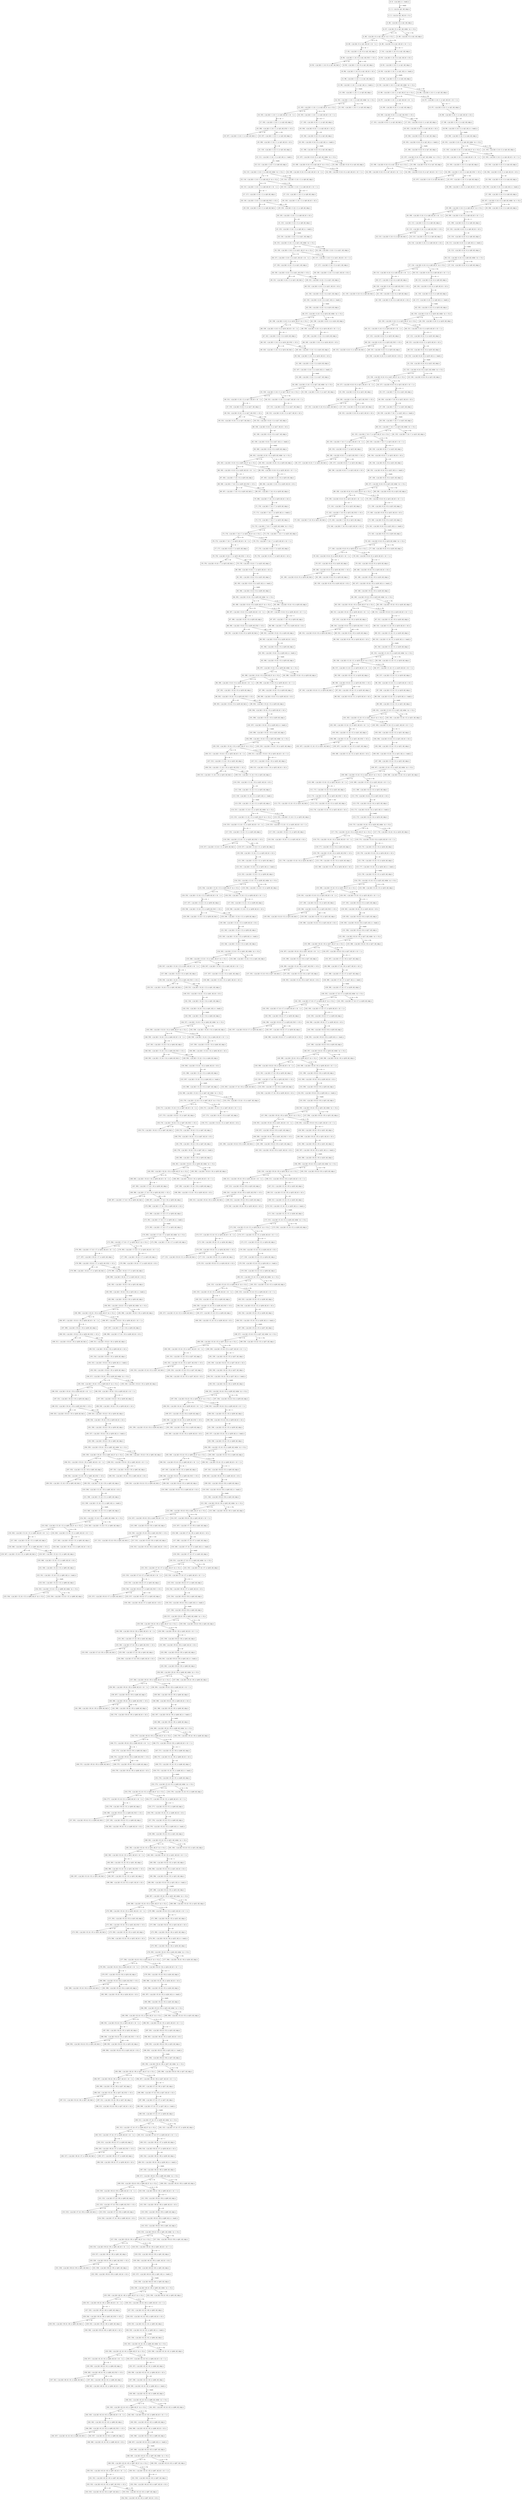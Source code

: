 digraph{
node[shape=box]
"(0, 0) : <| ϕ | [id] | n <- read() |>" -> "(1, 1) : <| ϕ | [n:=@1, id] | skip |>"[label="n <- read()"]
"(1, 1) : <| ϕ | [n:=@1, id] | skip |>" -> "(2, 2) : <| ϕ | [n:=@1, id] | k1 <- 0 |>"[label=""]
"(2, 2) : <| ϕ | [n:=@1, id] | k1 <- 0 |>" -> "(3, 46) : <| ϕ | [k1:=0, n:=@1, id] | skip |>"[label="k1 <- 0"]
"(3, 46) : <| ϕ | [k1:=0, n:=@1, id] | skip |>" -> "(4, 47) : <| ϕ | [k1:=0, n:=@1, id] | while ¬(n == 0) |>"[label=""]
"(4, 47) : <| ϕ | [k1:=0, n:=@1, id] | while ¬(n == 0) |>" -> "(5, 48) : <| ϕ | [k1:=0, n:=@1, id] | if ¬(n <= 0) |>"[label="¬(n == 0)"]
"(4, 47) : <| ϕ | [k1:=0, n:=@1, id] | while ¬(n == 0) |>" -> "(5, 48) : <| ϕ | [k1:=0, n:=@1, id] | skip |>"[label="¬(¬(n == 0))"]
"(5, 48) : <| ϕ | [k1:=0, n:=@1, id] | if ¬(n <= 0) |>" -> "(6, 49) : <| ϕ | [k1:=0, n:=@1, id] | k2 <- k1 - 1 |>"[label="¬(n <= 0)"]
"(5, 48) : <| ϕ | [k1:=0, n:=@1, id] | if ¬(n <= 0) |>" -> "(6, 49) : <| ϕ | [k1:=0, n:=@1, id] | k2 <- k1 + 1 |>"[label="¬(¬(n <= 0))"]
"(6, 49) : <| ϕ | [k1:=0, n:=@1, id] | k2 <- k1 + 1 |>" -> "(7, 91) : <| ϕ | [k2:=1, k1:=0, n:=@1, id] | skip |>"[label="k2 <- k1 + 1"]
"(6, 49) : <| ϕ | [k1:=0, n:=@1, id] | k2 <- k1 - 1 |>" -> "(7, 93) : <| ϕ | [k2:=-1, k1:=0, n:=@1, id] | skip |>"[label="k2 <- k1 - 1"]
"(7, 91) : <| ϕ | [k2:=1, k1:=0, n:=@1, id] | skip |>" -> "(8, 92) : <| ϕ | [k2:=1, k1:=0, n:=@1, id] | k1 <- k2 |>"[label=""]
"(8, 92) : <| ϕ | [k2:=1, k1:=0, n:=@1, id] | k1 <- k2 |>" -> "(9, 92) : <| ϕ | [k2:=1, k1:=1, n:=@1, id] | skip |>"[label="k1 <- k2"]
"(9, 92) : <| ϕ | [k2:=1, k1:=1, n:=@1, id] | skip |>" -> "(10, 93) : <| ϕ | [k2:=1, k1:=1, n:=@1, id] | n <- read() |>"[label=""]
"(7, 93) : <| ϕ | [k2:=-1, k1:=0, n:=@1, id] | skip |>" -> "(8, 94) : <| ϕ | [k2:=-1, k1:=0, n:=@1, id] | if k2 == 42 |>"[label=""]
"(10, 93) : <| ϕ | [k2:=1, k1:=1, n:=@1, id] | n <- read() |>" -> "(11, 94) : <| ϕ | [k2:=1, k1:=1, n:=@2, id] | skip |>"[label="n <- read()"]
"(8, 94) : <| ϕ | [k2:=-1, k1:=0, n:=@1, id] | if k2 == 42 |>" -> "(9, 95) : <| ϕ | [k2:=-1, k1:=0, n:=@1, id] | fail |>"[label="k2 == 42"]
"(8, 94) : <| ϕ | [k2:=-1, k1:=0, n:=@1, id] | if k2 == 42 |>" -> "(9, 95) : <| ϕ | [k2:=-1, k1:=0, n:=@1, id] | skip |>"[label="¬(k2 == 42)"]
"(11, 94) : <| ϕ | [k2:=1, k1:=1, n:=@2, id] | skip |>" -> "(12, 95) : <| ϕ | [k2:=1, k1:=1, n:=@2, id] | while ¬(n == 0) |>"[label=""]
"(9, 95) : <| ϕ | [k2:=-1, k1:=0, n:=@1, id] | skip |>" -> "(10, 96) : <| ϕ | [k2:=-1, k1:=0, n:=@1, id] | k1 <- k2 |>"[label=""]
"(12, 95) : <| ϕ | [k2:=1, k1:=1, n:=@2, id] | while ¬(n == 0) |>" -> "(13, 96) : <| ϕ | [k2:=1, k1:=1, n:=@2, id] | if ¬(n <= 0) |>"[label="¬(n == 0)"]
"(12, 95) : <| ϕ | [k2:=1, k1:=1, n:=@2, id] | while ¬(n == 0) |>" -> "(13, 96) : <| ϕ | [k2:=1, k1:=1, n:=@2, id] | skip |>"[label="¬(¬(n == 0))"]
"(13, 96) : <| ϕ | [k2:=1, k1:=1, n:=@2, id] | if ¬(n <= 0) |>" -> "(14, 97) : <| ϕ | [k2:=1, k1:=1, n:=@2, id] | k2 <- k1 - 1 |>"[label="¬(n <= 0)"]
"(13, 96) : <| ϕ | [k2:=1, k1:=1, n:=@2, id] | if ¬(n <= 0) |>" -> "(14, 97) : <| ϕ | [k2:=1, k1:=1, n:=@2, id] | k2 <- k1 + 1 |>"[label="¬(¬(n <= 0))"]
"(10, 96) : <| ϕ | [k2:=-1, k1:=0, n:=@1, id] | k1 <- k2 |>" -> "(11, 98) : <| ϕ | [k2:=-1, k1:=-1, n:=@1, id] | skip |>"[label="k1 <- k2"]
"(14, 97) : <| ϕ | [k2:=1, k1:=1, n:=@2, id] | k2 <- k1 + 1 |>" -> "(15, 97) : <| ϕ | [k2:=2, k1:=1, n:=@2, id] | skip |>"[label="k2 <- k1 + 1"]
"(14, 97) : <| ϕ | [k2:=1, k1:=1, n:=@2, id] | k2 <- k1 - 1 |>" -> "(15, 99) : <| ϕ | [k2:=0, k1:=1, n:=@2, id] | skip |>"[label="k2 <- k1 - 1"]
"(15, 97) : <| ϕ | [k2:=2, k1:=1, n:=@2, id] | skip |>" -> "(16, 98) : <| ϕ | [k2:=2, k1:=1, n:=@2, id] | k1 <- k2 |>"[label=""]
"(11, 98) : <| ϕ | [k2:=-1, k1:=-1, n:=@1, id] | skip |>" -> "(12, 99) : <| ϕ | [k2:=-1, k1:=-1, n:=@1, id] | n <- read() |>"[label=""]
"(16, 98) : <| ϕ | [k2:=2, k1:=1, n:=@2, id] | k1 <- k2 |>" -> "(17, 98) : <| ϕ | [k2:=2, k1:=2, n:=@2, id] | skip |>"[label="k1 <- k2"]
"(17, 98) : <| ϕ | [k2:=2, k1:=2, n:=@2, id] | skip |>" -> "(18, 99) : <| ϕ | [k2:=2, k1:=2, n:=@2, id] | n <- read() |>"[label=""]
"(12, 99) : <| ϕ | [k2:=-1, k1:=-1, n:=@1, id] | n <- read() |>" -> "(13, 100) : <| ϕ | [k2:=-1, k1:=-1, n:=@3, id] | skip |>"[label="n <- read()"]
"(18, 99) : <| ϕ | [k2:=2, k1:=2, n:=@2, id] | n <- read() |>" -> "(19, 100) : <| ϕ | [k2:=2, k1:=2, n:=@4, id] | skip |>"[label="n <- read()"]
"(15, 99) : <| ϕ | [k2:=0, k1:=1, n:=@2, id] | skip |>" -> "(16, 100) : <| ϕ | [k2:=0, k1:=1, n:=@2, id] | if k2 == 42 |>"[label=""]
"(19, 100) : <| ϕ | [k2:=2, k1:=2, n:=@4, id] | skip |>" -> "(20, 101) : <| ϕ | [k2:=2, k1:=2, n:=@4, id] | while ¬(n == 0) |>"[label=""]
"(16, 100) : <| ϕ | [k2:=0, k1:=1, n:=@2, id] | if k2 == 42 |>" -> "(17, 101) : <| ϕ | [k2:=0, k1:=1, n:=@2, id] | fail |>"[label="k2 == 42"]
"(16, 100) : <| ϕ | [k2:=0, k1:=1, n:=@2, id] | if k2 == 42 |>" -> "(17, 101) : <| ϕ | [k2:=0, k1:=1, n:=@2, id] | skip |>"[label="¬(k2 == 42)"]
"(13, 100) : <| ϕ | [k2:=-1, k1:=-1, n:=@3, id] | skip |>" -> "(14, 101) : <| ϕ | [k2:=-1, k1:=-1, n:=@3, id] | while ¬(n == 0) |>"[label=""]
"(17, 101) : <| ϕ | [k2:=0, k1:=1, n:=@2, id] | skip |>" -> "(18, 102) : <| ϕ | [k2:=0, k1:=1, n:=@2, id] | k1 <- k2 |>"[label=""]
"(14, 101) : <| ϕ | [k2:=-1, k1:=-1, n:=@3, id] | while ¬(n == 0) |>" -> "(15, 102) : <| ϕ | [k2:=-1, k1:=-1, n:=@3, id] | if ¬(n <= 0) |>"[label="¬(n == 0)"]
"(14, 101) : <| ϕ | [k2:=-1, k1:=-1, n:=@3, id] | while ¬(n == 0) |>" -> "(15, 102) : <| ϕ | [k2:=-1, k1:=-1, n:=@3, id] | skip |>"[label="¬(¬(n == 0))"]
"(20, 101) : <| ϕ | [k2:=2, k1:=2, n:=@4, id] | while ¬(n == 0) |>" -> "(21, 102) : <| ϕ | [k2:=2, k1:=2, n:=@4, id] | if ¬(n <= 0) |>"[label="¬(n == 0)"]
"(20, 101) : <| ϕ | [k2:=2, k1:=2, n:=@4, id] | while ¬(n == 0) |>" -> "(21, 102) : <| ϕ | [k2:=2, k1:=2, n:=@4, id] | skip |>"[label="¬(¬(n == 0))"]
"(21, 102) : <| ϕ | [k2:=2, k1:=2, n:=@4, id] | if ¬(n <= 0) |>" -> "(22, 103) : <| ϕ | [k2:=2, k1:=2, n:=@4, id] | k2 <- k1 - 1 |>"[label="¬(n <= 0)"]
"(21, 102) : <| ϕ | [k2:=2, k1:=2, n:=@4, id] | if ¬(n <= 0) |>" -> "(22, 103) : <| ϕ | [k2:=2, k1:=2, n:=@4, id] | k2 <- k1 + 1 |>"[label="¬(¬(n <= 0))"]
"(15, 102) : <| ϕ | [k2:=-1, k1:=-1, n:=@3, id] | if ¬(n <= 0) |>" -> "(16, 103) : <| ϕ | [k2:=-1, k1:=-1, n:=@3, id] | k2 <- k1 - 1 |>"[label="¬(n <= 0)"]
"(15, 102) : <| ϕ | [k2:=-1, k1:=-1, n:=@3, id] | if ¬(n <= 0) |>" -> "(16, 103) : <| ϕ | [k2:=-1, k1:=-1, n:=@3, id] | k2 <- k1 + 1 |>"[label="¬(¬(n <= 0))"]
"(18, 102) : <| ϕ | [k2:=0, k1:=1, n:=@2, id] | k1 <- k2 |>" -> "(19, 104) : <| ϕ | [k2:=0, k1:=0, n:=@2, id] | skip |>"[label="k1 <- k2"]
"(22, 103) : <| ϕ | [k2:=2, k1:=2, n:=@4, id] | k2 <- k1 + 1 |>" -> "(23, 103) : <| ϕ | [k2:=3, k1:=2, n:=@4, id] | skip |>"[label="k2 <- k1 + 1"]
"(16, 103) : <| ϕ | [k2:=-1, k1:=-1, n:=@3, id] | k2 <- k1 - 1 |>" -> "(17, 105) : <| ϕ | [k2:=-2, k1:=-1, n:=@3, id] | skip |>"[label="k2 <- k1 - 1"]
"(23, 103) : <| ϕ | [k2:=3, k1:=2, n:=@4, id] | skip |>" -> "(24, 104) : <| ϕ | [k2:=3, k1:=2, n:=@4, id] | k1 <- k2 |>"[label=""]
"(22, 103) : <| ϕ | [k2:=2, k1:=2, n:=@4, id] | k2 <- k1 - 1 |>" -> "(23, 105) : <| ϕ | [k2:=1, k1:=2, n:=@4, id] | skip |>"[label="k2 <- k1 - 1"]
"(16, 103) : <| ϕ | [k2:=-1, k1:=-1, n:=@3, id] | k2 <- k1 + 1 |>" -> "(17, 103) : <| ϕ | [k2:=0, k1:=-1, n:=@3, id] | skip |>"[label="k2 <- k1 + 1"]
"(17, 103) : <| ϕ | [k2:=0, k1:=-1, n:=@3, id] | skip |>" -> "(18, 104) : <| ϕ | [k2:=0, k1:=-1, n:=@3, id] | k1 <- k2 |>"[label=""]
"(19, 104) : <| ϕ | [k2:=0, k1:=0, n:=@2, id] | skip |>" -> "(20, 105) : <| ϕ | [k2:=0, k1:=0, n:=@2, id] | n <- read() |>"[label=""]
"(18, 104) : <| ϕ | [k2:=0, k1:=-1, n:=@3, id] | k1 <- k2 |>" -> "(19, 104) : <| ϕ | [k2:=0, k1:=0, n:=@3, id] | skip |>"[label="k1 <- k2"]
"(24, 104) : <| ϕ | [k2:=3, k1:=2, n:=@4, id] | k1 <- k2 |>" -> "(25, 104) : <| ϕ | [k2:=3, k1:=3, n:=@4, id] | skip |>"[label="k1 <- k2"]
"(19, 104) : <| ϕ | [k2:=0, k1:=0, n:=@3, id] | skip |>" -> "(20, 105) : <| ϕ | [k2:=0, k1:=0, n:=@3, id] | n <- read() |>"[label=""]
"(25, 104) : <| ϕ | [k2:=3, k1:=3, n:=@4, id] | skip |>" -> "(26, 105) : <| ϕ | [k2:=3, k1:=3, n:=@4, id] | n <- read() |>"[label=""]
"(20, 105) : <| ϕ | [k2:=0, k1:=0, n:=@3, id] | n <- read() |>" -> "(21, 106) : <| ϕ | [k2:=0, k1:=0, n:=@5, id] | skip |>"[label="n <- read()"]
"(26, 105) : <| ϕ | [k2:=3, k1:=3, n:=@4, id] | n <- read() |>" -> "(27, 106) : <| ϕ | [k2:=3, k1:=3, n:=@6, id] | skip |>"[label="n <- read()"]
"(23, 105) : <| ϕ | [k2:=1, k1:=2, n:=@4, id] | skip |>" -> "(24, 106) : <| ϕ | [k2:=1, k1:=2, n:=@4, id] | if k2 == 42 |>"[label=""]
"(17, 105) : <| ϕ | [k2:=-2, k1:=-1, n:=@3, id] | skip |>" -> "(18, 106) : <| ϕ | [k2:=-2, k1:=-1, n:=@3, id] | if k2 == 42 |>"[label=""]
"(20, 105) : <| ϕ | [k2:=0, k1:=0, n:=@2, id] | n <- read() |>" -> "(21, 106) : <| ϕ | [k2:=0, k1:=0, n:=@7, id] | skip |>"[label="n <- read()"]
"(18, 106) : <| ϕ | [k2:=-2, k1:=-1, n:=@3, id] | if k2 == 42 |>" -> "(19, 107) : <| ϕ | [k2:=-2, k1:=-1, n:=@3, id] | fail |>"[label="k2 == 42"]
"(18, 106) : <| ϕ | [k2:=-2, k1:=-1, n:=@3, id] | if k2 == 42 |>" -> "(19, 107) : <| ϕ | [k2:=-2, k1:=-1, n:=@3, id] | skip |>"[label="¬(k2 == 42)"]
"(21, 106) : <| ϕ | [k2:=0, k1:=0, n:=@7, id] | skip |>" -> "(22, 107) : <| ϕ | [k2:=0, k1:=0, n:=@7, id] | while ¬(n == 0) |>"[label=""]
"(27, 106) : <| ϕ | [k2:=3, k1:=3, n:=@6, id] | skip |>" -> "(28, 107) : <| ϕ | [k2:=3, k1:=3, n:=@6, id] | while ¬(n == 0) |>"[label=""]
"(21, 106) : <| ϕ | [k2:=0, k1:=0, n:=@5, id] | skip |>" -> "(22, 107) : <| ϕ | [k2:=0, k1:=0, n:=@5, id] | while ¬(n == 0) |>"[label=""]
"(24, 106) : <| ϕ | [k2:=1, k1:=2, n:=@4, id] | if k2 == 42 |>" -> "(25, 107) : <| ϕ | [k2:=1, k1:=2, n:=@4, id] | fail |>"[label="k2 == 42"]
"(24, 106) : <| ϕ | [k2:=1, k1:=2, n:=@4, id] | if k2 == 42 |>" -> "(25, 107) : <| ϕ | [k2:=1, k1:=2, n:=@4, id] | skip |>"[label="¬(k2 == 42)"]
"(22, 107) : <| ϕ | [k2:=0, k1:=0, n:=@5, id] | while ¬(n == 0) |>" -> "(23, 108) : <| ϕ | [k2:=0, k1:=0, n:=@5, id] | if ¬(n <= 0) |>"[label="¬(n == 0)"]
"(22, 107) : <| ϕ | [k2:=0, k1:=0, n:=@5, id] | while ¬(n == 0) |>" -> "(23, 108) : <| ϕ | [k2:=0, k1:=0, n:=@5, id] | skip |>"[label="¬(¬(n == 0))"]
"(25, 107) : <| ϕ | [k2:=1, k1:=2, n:=@4, id] | skip |>" -> "(26, 108) : <| ϕ | [k2:=1, k1:=2, n:=@4, id] | k1 <- k2 |>"[label=""]
"(22, 107) : <| ϕ | [k2:=0, k1:=0, n:=@7, id] | while ¬(n == 0) |>" -> "(23, 108) : <| ϕ | [k2:=0, k1:=0, n:=@7, id] | if ¬(n <= 0) |>"[label="¬(n == 0)"]
"(22, 107) : <| ϕ | [k2:=0, k1:=0, n:=@7, id] | while ¬(n == 0) |>" -> "(23, 108) : <| ϕ | [k2:=0, k1:=0, n:=@7, id] | skip |>"[label="¬(¬(n == 0))"]
"(19, 107) : <| ϕ | [k2:=-2, k1:=-1, n:=@3, id] | skip |>" -> "(20, 108) : <| ϕ | [k2:=-2, k1:=-1, n:=@3, id] | k1 <- k2 |>"[label=""]
"(28, 107) : <| ϕ | [k2:=3, k1:=3, n:=@6, id] | while ¬(n == 0) |>" -> "(29, 108) : <| ϕ | [k2:=3, k1:=3, n:=@6, id] | if ¬(n <= 0) |>"[label="¬(n == 0)"]
"(28, 107) : <| ϕ | [k2:=3, k1:=3, n:=@6, id] | while ¬(n == 0) |>" -> "(29, 108) : <| ϕ | [k2:=3, k1:=3, n:=@6, id] | skip |>"[label="¬(¬(n == 0))"]
"(29, 108) : <| ϕ | [k2:=3, k1:=3, n:=@6, id] | if ¬(n <= 0) |>" -> "(30, 109) : <| ϕ | [k2:=3, k1:=3, n:=@6, id] | k2 <- k1 - 1 |>"[label="¬(n <= 0)"]
"(29, 108) : <| ϕ | [k2:=3, k1:=3, n:=@6, id] | if ¬(n <= 0) |>" -> "(30, 109) : <| ϕ | [k2:=3, k1:=3, n:=@6, id] | k2 <- k1 + 1 |>"[label="¬(¬(n <= 0))"]
"(23, 108) : <| ϕ | [k2:=0, k1:=0, n:=@5, id] | if ¬(n <= 0) |>" -> "(24, 109) : <| ϕ | [k2:=0, k1:=0, n:=@5, id] | k2 <- k1 - 1 |>"[label="¬(n <= 0)"]
"(23, 108) : <| ϕ | [k2:=0, k1:=0, n:=@5, id] | if ¬(n <= 0) |>" -> "(24, 109) : <| ϕ | [k2:=0, k1:=0, n:=@5, id] | k2 <- k1 + 1 |>"[label="¬(¬(n <= 0))"]
"(23, 108) : <| ϕ | [k2:=0, k1:=0, n:=@7, id] | if ¬(n <= 0) |>" -> "(24, 109) : <| ϕ | [k2:=0, k1:=0, n:=@7, id] | k2 <- k1 - 1 |>"[label="¬(n <= 0)"]
"(23, 108) : <| ϕ | [k2:=0, k1:=0, n:=@7, id] | if ¬(n <= 0) |>" -> "(24, 109) : <| ϕ | [k2:=0, k1:=0, n:=@7, id] | k2 <- k1 + 1 |>"[label="¬(¬(n <= 0))"]
"(20, 108) : <| ϕ | [k2:=-2, k1:=-1, n:=@3, id] | k1 <- k2 |>" -> "(21, 110) : <| ϕ | [k2:=-2, k1:=-2, n:=@3, id] | skip |>"[label="k1 <- k2"]
"(30, 109) : <| ϕ | [k2:=3, k1:=3, n:=@6, id] | k2 <- k1 + 1 |>" -> "(31, 109) : <| ϕ | [k2:=4, k1:=3, n:=@6, id] | skip |>"[label="k2 <- k1 + 1"]
"(30, 109) : <| ϕ | [k2:=3, k1:=3, n:=@6, id] | k2 <- k1 - 1 |>" -> "(31, 111) : <| ϕ | [k2:=2, k1:=3, n:=@6, id] | skip |>"[label="k2 <- k1 - 1"]
"(31, 109) : <| ϕ | [k2:=4, k1:=3, n:=@6, id] | skip |>" -> "(32, 110) : <| ϕ | [k2:=4, k1:=3, n:=@6, id] | k1 <- k2 |>"[label=""]
"(21, 110) : <| ϕ | [k2:=-2, k1:=-2, n:=@3, id] | skip |>" -> "(22, 111) : <| ϕ | [k2:=-2, k1:=-2, n:=@3, id] | n <- read() |>"[label=""]
"(32, 110) : <| ϕ | [k2:=4, k1:=3, n:=@6, id] | k1 <- k2 |>" -> "(33, 110) : <| ϕ | [k2:=4, k1:=4, n:=@6, id] | skip |>"[label="k1 <- k2"]
"(33, 110) : <| ϕ | [k2:=4, k1:=4, n:=@6, id] | skip |>" -> "(34, 111) : <| ϕ | [k2:=4, k1:=4, n:=@6, id] | n <- read() |>"[label=""]
"(22, 111) : <| ϕ | [k2:=-2, k1:=-2, n:=@3, id] | n <- read() |>" -> "(23, 112) : <| ϕ | [k2:=-2, k1:=-2, n:=@8, id] | skip |>"[label="n <- read()"]
"(34, 111) : <| ϕ | [k2:=4, k1:=4, n:=@6, id] | n <- read() |>" -> "(35, 112) : <| ϕ | [k2:=4, k1:=4, n:=@9, id] | skip |>"[label="n <- read()"]
"(31, 111) : <| ϕ | [k2:=2, k1:=3, n:=@6, id] | skip |>" -> "(32, 112) : <| ϕ | [k2:=2, k1:=3, n:=@6, id] | if k2 == 42 |>"[label=""]
"(35, 112) : <| ϕ | [k2:=4, k1:=4, n:=@9, id] | skip |>" -> "(36, 113) : <| ϕ | [k2:=4, k1:=4, n:=@9, id] | while ¬(n == 0) |>"[label=""]
"(32, 112) : <| ϕ | [k2:=2, k1:=3, n:=@6, id] | if k2 == 42 |>" -> "(33, 113) : <| ϕ | [k2:=2, k1:=3, n:=@6, id] | fail |>"[label="k2 == 42"]
"(32, 112) : <| ϕ | [k2:=2, k1:=3, n:=@6, id] | if k2 == 42 |>" -> "(33, 113) : <| ϕ | [k2:=2, k1:=3, n:=@6, id] | skip |>"[label="¬(k2 == 42)"]
"(23, 112) : <| ϕ | [k2:=-2, k1:=-2, n:=@8, id] | skip |>" -> "(24, 113) : <| ϕ | [k2:=-2, k1:=-2, n:=@8, id] | while ¬(n == 0) |>"[label=""]
"(33, 113) : <| ϕ | [k2:=2, k1:=3, n:=@6, id] | skip |>" -> "(34, 114) : <| ϕ | [k2:=2, k1:=3, n:=@6, id] | k1 <- k2 |>"[label=""]
"(24, 113) : <| ϕ | [k2:=-2, k1:=-2, n:=@8, id] | while ¬(n == 0) |>" -> "(25, 114) : <| ϕ | [k2:=-2, k1:=-2, n:=@8, id] | if ¬(n <= 0) |>"[label="¬(n == 0)"]
"(24, 113) : <| ϕ | [k2:=-2, k1:=-2, n:=@8, id] | while ¬(n == 0) |>" -> "(25, 114) : <| ϕ | [k2:=-2, k1:=-2, n:=@8, id] | skip |>"[label="¬(¬(n == 0))"]
"(36, 113) : <| ϕ | [k2:=4, k1:=4, n:=@9, id] | while ¬(n == 0) |>" -> "(37, 114) : <| ϕ | [k2:=4, k1:=4, n:=@9, id] | if ¬(n <= 0) |>"[label="¬(n == 0)"]
"(36, 113) : <| ϕ | [k2:=4, k1:=4, n:=@9, id] | while ¬(n == 0) |>" -> "(37, 114) : <| ϕ | [k2:=4, k1:=4, n:=@9, id] | skip |>"[label="¬(¬(n == 0))"]
"(37, 114) : <| ϕ | [k2:=4, k1:=4, n:=@9, id] | if ¬(n <= 0) |>" -> "(38, 115) : <| ϕ | [k2:=4, k1:=4, n:=@9, id] | k2 <- k1 - 1 |>"[label="¬(n <= 0)"]
"(37, 114) : <| ϕ | [k2:=4, k1:=4, n:=@9, id] | if ¬(n <= 0) |>" -> "(38, 115) : <| ϕ | [k2:=4, k1:=4, n:=@9, id] | k2 <- k1 + 1 |>"[label="¬(¬(n <= 0))"]
"(25, 114) : <| ϕ | [k2:=-2, k1:=-2, n:=@8, id] | if ¬(n <= 0) |>" -> "(26, 115) : <| ϕ | [k2:=-2, k1:=-2, n:=@8, id] | k2 <- k1 - 1 |>"[label="¬(n <= 0)"]
"(25, 114) : <| ϕ | [k2:=-2, k1:=-2, n:=@8, id] | if ¬(n <= 0) |>" -> "(26, 115) : <| ϕ | [k2:=-2, k1:=-2, n:=@8, id] | k2 <- k1 + 1 |>"[label="¬(¬(n <= 0))"]
"(26, 115) : <| ϕ | [k2:=-2, k1:=-2, n:=@8, id] | k2 <- k1 - 1 |>" -> "(27, 117) : <| ϕ | [k2:=-3, k1:=-2, n:=@8, id] | skip |>"[label="k2 <- k1 - 1"]
"(38, 115) : <| ϕ | [k2:=4, k1:=4, n:=@9, id] | k2 <- k1 - 1 |>" -> "(39, 117) : <| ϕ | [k2:=3, k1:=4, n:=@9, id] | skip |>"[label="k2 <- k1 - 1"]
"(38, 115) : <| ϕ | [k2:=4, k1:=4, n:=@9, id] | k2 <- k1 + 1 |>" -> "(39, 115) : <| ϕ | [k2:=5, k1:=4, n:=@9, id] | skip |>"[label="k2 <- k1 + 1"]
"(26, 115) : <| ϕ | [k2:=-2, k1:=-2, n:=@8, id] | k2 <- k1 + 1 |>" -> "(27, 115) : <| ϕ | [k2:=-1, k1:=-2, n:=@8, id] | skip |>"[label="k2 <- k1 + 1"]
"(39, 115) : <| ϕ | [k2:=5, k1:=4, n:=@9, id] | skip |>" -> "(40, 116) : <| ϕ | [k2:=5, k1:=4, n:=@9, id] | k1 <- k2 |>"[label=""]
"(27, 115) : <| ϕ | [k2:=-1, k1:=-2, n:=@8, id] | skip |>" -> "(28, 116) : <| ϕ | [k2:=-1, k1:=-2, n:=@8, id] | k1 <- k2 |>"[label=""]
"(40, 116) : <| ϕ | [k2:=5, k1:=4, n:=@9, id] | k1 <- k2 |>" -> "(41, 116) : <| ϕ | [k2:=5, k1:=5, n:=@9, id] | skip |>"[label="k1 <- k2"]
"(41, 116) : <| ϕ | [k2:=5, k1:=5, n:=@9, id] | skip |>" -> "(42, 117) : <| ϕ | [k2:=5, k1:=5, n:=@9, id] | n <- read() |>"[label=""]
"(39, 117) : <| ϕ | [k2:=3, k1:=4, n:=@9, id] | skip |>" -> "(40, 118) : <| ϕ | [k2:=3, k1:=4, n:=@9, id] | if k2 == 42 |>"[label=""]
"(42, 117) : <| ϕ | [k2:=5, k1:=5, n:=@9, id] | n <- read() |>" -> "(43, 118) : <| ϕ | [k2:=5, k1:=5, n:=@10, id] | skip |>"[label="n <- read()"]
"(27, 117) : <| ϕ | [k2:=-3, k1:=-2, n:=@8, id] | skip |>" -> "(28, 118) : <| ϕ | [k2:=-3, k1:=-2, n:=@8, id] | if k2 == 42 |>"[label=""]
"(43, 118) : <| ϕ | [k2:=5, k1:=5, n:=@10, id] | skip |>" -> "(44, 119) : <| ϕ | [k2:=5, k1:=5, n:=@10, id] | while ¬(n == 0) |>"[label=""]
"(28, 118) : <| ϕ | [k2:=-3, k1:=-2, n:=@8, id] | if k2 == 42 |>" -> "(29, 119) : <| ϕ | [k2:=-3, k1:=-2, n:=@8, id] | fail |>"[label="k2 == 42"]
"(28, 118) : <| ϕ | [k2:=-3, k1:=-2, n:=@8, id] | if k2 == 42 |>" -> "(29, 119) : <| ϕ | [k2:=-3, k1:=-2, n:=@8, id] | skip |>"[label="¬(k2 == 42)"]
"(40, 118) : <| ϕ | [k2:=3, k1:=4, n:=@9, id] | if k2 == 42 |>" -> "(41, 119) : <| ϕ | [k2:=3, k1:=4, n:=@9, id] | fail |>"[label="k2 == 42"]
"(40, 118) : <| ϕ | [k2:=3, k1:=4, n:=@9, id] | if k2 == 42 |>" -> "(41, 119) : <| ϕ | [k2:=3, k1:=4, n:=@9, id] | skip |>"[label="¬(k2 == 42)"]
"(29, 119) : <| ϕ | [k2:=-3, k1:=-2, n:=@8, id] | skip |>" -> "(30, 120) : <| ϕ | [k2:=-3, k1:=-2, n:=@8, id] | k1 <- k2 |>"[label=""]
"(41, 119) : <| ϕ | [k2:=3, k1:=4, n:=@9, id] | skip |>" -> "(42, 120) : <| ϕ | [k2:=3, k1:=4, n:=@9, id] | k1 <- k2 |>"[label=""]
"(44, 119) : <| ϕ | [k2:=5, k1:=5, n:=@10, id] | while ¬(n == 0) |>" -> "(45, 120) : <| ϕ | [k2:=5, k1:=5, n:=@10, id] | if ¬(n <= 0) |>"[label="¬(n == 0)"]
"(44, 119) : <| ϕ | [k2:=5, k1:=5, n:=@10, id] | while ¬(n == 0) |>" -> "(45, 120) : <| ϕ | [k2:=5, k1:=5, n:=@10, id] | skip |>"[label="¬(¬(n == 0))"]
"(45, 120) : <| ϕ | [k2:=5, k1:=5, n:=@10, id] | if ¬(n <= 0) |>" -> "(46, 121) : <| ϕ | [k2:=5, k1:=5, n:=@10, id] | k2 <- k1 - 1 |>"[label="¬(n <= 0)"]
"(45, 120) : <| ϕ | [k2:=5, k1:=5, n:=@10, id] | if ¬(n <= 0) |>" -> "(46, 121) : <| ϕ | [k2:=5, k1:=5, n:=@10, id] | k2 <- k1 + 1 |>"[label="¬(¬(n <= 0))"]
"(30, 120) : <| ϕ | [k2:=-3, k1:=-2, n:=@8, id] | k1 <- k2 |>" -> "(31, 122) : <| ϕ | [k2:=-3, k1:=-3, n:=@8, id] | skip |>"[label="k1 <- k2"]
"(46, 121) : <| ϕ | [k2:=5, k1:=5, n:=@10, id] | k2 <- k1 - 1 |>" -> "(47, 123) : <| ϕ | [k2:=4, k1:=5, n:=@10, id] | skip |>"[label="k2 <- k1 - 1"]
"(46, 121) : <| ϕ | [k2:=5, k1:=5, n:=@10, id] | k2 <- k1 + 1 |>" -> "(47, 121) : <| ϕ | [k2:=6, k1:=5, n:=@10, id] | skip |>"[label="k2 <- k1 + 1"]
"(47, 121) : <| ϕ | [k2:=6, k1:=5, n:=@10, id] | skip |>" -> "(48, 122) : <| ϕ | [k2:=6, k1:=5, n:=@10, id] | k1 <- k2 |>"[label=""]
"(31, 122) : <| ϕ | [k2:=-3, k1:=-3, n:=@8, id] | skip |>" -> "(32, 123) : <| ϕ | [k2:=-3, k1:=-3, n:=@8, id] | n <- read() |>"[label=""]
"(48, 122) : <| ϕ | [k2:=6, k1:=5, n:=@10, id] | k1 <- k2 |>" -> "(49, 122) : <| ϕ | [k2:=6, k1:=6, n:=@10, id] | skip |>"[label="k1 <- k2"]
"(49, 122) : <| ϕ | [k2:=6, k1:=6, n:=@10, id] | skip |>" -> "(50, 123) : <| ϕ | [k2:=6, k1:=6, n:=@10, id] | n <- read() |>"[label=""]
"(32, 123) : <| ϕ | [k2:=-3, k1:=-3, n:=@8, id] | n <- read() |>" -> "(33, 124) : <| ϕ | [k2:=-3, k1:=-3, n:=@11, id] | skip |>"[label="n <- read()"]
"(50, 123) : <| ϕ | [k2:=6, k1:=6, n:=@10, id] | n <- read() |>" -> "(51, 124) : <| ϕ | [k2:=6, k1:=6, n:=@12, id] | skip |>"[label="n <- read()"]
"(47, 123) : <| ϕ | [k2:=4, k1:=5, n:=@10, id] | skip |>" -> "(48, 124) : <| ϕ | [k2:=4, k1:=5, n:=@10, id] | if k2 == 42 |>"[label=""]
"(51, 124) : <| ϕ | [k2:=6, k1:=6, n:=@12, id] | skip |>" -> "(52, 125) : <| ϕ | [k2:=6, k1:=6, n:=@12, id] | while ¬(n == 0) |>"[label=""]
"(48, 124) : <| ϕ | [k2:=4, k1:=5, n:=@10, id] | if k2 == 42 |>" -> "(49, 125) : <| ϕ | [k2:=4, k1:=5, n:=@10, id] | fail |>"[label="k2 == 42"]
"(48, 124) : <| ϕ | [k2:=4, k1:=5, n:=@10, id] | if k2 == 42 |>" -> "(49, 125) : <| ϕ | [k2:=4, k1:=5, n:=@10, id] | skip |>"[label="¬(k2 == 42)"]
"(33, 124) : <| ϕ | [k2:=-3, k1:=-3, n:=@11, id] | skip |>" -> "(34, 125) : <| ϕ | [k2:=-3, k1:=-3, n:=@11, id] | while ¬(n == 0) |>"[label=""]
"(49, 125) : <| ϕ | [k2:=4, k1:=5, n:=@10, id] | skip |>" -> "(50, 126) : <| ϕ | [k2:=4, k1:=5, n:=@10, id] | k1 <- k2 |>"[label=""]
"(34, 125) : <| ϕ | [k2:=-3, k1:=-3, n:=@11, id] | while ¬(n == 0) |>" -> "(35, 126) : <| ϕ | [k2:=-3, k1:=-3, n:=@11, id] | if ¬(n <= 0) |>"[label="¬(n == 0)"]
"(34, 125) : <| ϕ | [k2:=-3, k1:=-3, n:=@11, id] | while ¬(n == 0) |>" -> "(35, 126) : <| ϕ | [k2:=-3, k1:=-3, n:=@11, id] | skip |>"[label="¬(¬(n == 0))"]
"(52, 125) : <| ϕ | [k2:=6, k1:=6, n:=@12, id] | while ¬(n == 0) |>" -> "(53, 126) : <| ϕ | [k2:=6, k1:=6, n:=@12, id] | if ¬(n <= 0) |>"[label="¬(n == 0)"]
"(52, 125) : <| ϕ | [k2:=6, k1:=6, n:=@12, id] | while ¬(n == 0) |>" -> "(53, 126) : <| ϕ | [k2:=6, k1:=6, n:=@12, id] | skip |>"[label="¬(¬(n == 0))"]
"(53, 126) : <| ϕ | [k2:=6, k1:=6, n:=@12, id] | if ¬(n <= 0) |>" -> "(54, 127) : <| ϕ | [k2:=6, k1:=6, n:=@12, id] | k2 <- k1 - 1 |>"[label="¬(n <= 0)"]
"(53, 126) : <| ϕ | [k2:=6, k1:=6, n:=@12, id] | if ¬(n <= 0) |>" -> "(54, 127) : <| ϕ | [k2:=6, k1:=6, n:=@12, id] | k2 <- k1 + 1 |>"[label="¬(¬(n <= 0))"]
"(35, 126) : <| ϕ | [k2:=-3, k1:=-3, n:=@11, id] | if ¬(n <= 0) |>" -> "(36, 127) : <| ϕ | [k2:=-3, k1:=-3, n:=@11, id] | k2 <- k1 - 1 |>"[label="¬(n <= 0)"]
"(35, 126) : <| ϕ | [k2:=-3, k1:=-3, n:=@11, id] | if ¬(n <= 0) |>" -> "(36, 127) : <| ϕ | [k2:=-3, k1:=-3, n:=@11, id] | k2 <- k1 + 1 |>"[label="¬(¬(n <= 0))"]
"(36, 127) : <| ϕ | [k2:=-3, k1:=-3, n:=@11, id] | k2 <- k1 - 1 |>" -> "(37, 129) : <| ϕ | [k2:=-4, k1:=-3, n:=@11, id] | skip |>"[label="k2 <- k1 - 1"]
"(54, 127) : <| ϕ | [k2:=6, k1:=6, n:=@12, id] | k2 <- k1 - 1 |>" -> "(55, 129) : <| ϕ | [k2:=5, k1:=6, n:=@12, id] | skip |>"[label="k2 <- k1 - 1"]
"(54, 127) : <| ϕ | [k2:=6, k1:=6, n:=@12, id] | k2 <- k1 + 1 |>" -> "(55, 127) : <| ϕ | [k2:=7, k1:=6, n:=@12, id] | skip |>"[label="k2 <- k1 + 1"]
"(36, 127) : <| ϕ | [k2:=-3, k1:=-3, n:=@11, id] | k2 <- k1 + 1 |>" -> "(37, 127) : <| ϕ | [k2:=-2, k1:=-3, n:=@11, id] | skip |>"[label="k2 <- k1 + 1"]
"(55, 127) : <| ϕ | [k2:=7, k1:=6, n:=@12, id] | skip |>" -> "(56, 128) : <| ϕ | [k2:=7, k1:=6, n:=@12, id] | k1 <- k2 |>"[label=""]
"(37, 127) : <| ϕ | [k2:=-2, k1:=-3, n:=@11, id] | skip |>" -> "(38, 128) : <| ϕ | [k2:=-2, k1:=-3, n:=@11, id] | k1 <- k2 |>"[label=""]
"(56, 128) : <| ϕ | [k2:=7, k1:=6, n:=@12, id] | k1 <- k2 |>" -> "(57, 128) : <| ϕ | [k2:=7, k1:=7, n:=@12, id] | skip |>"[label="k1 <- k2"]
"(57, 128) : <| ϕ | [k2:=7, k1:=7, n:=@12, id] | skip |>" -> "(58, 129) : <| ϕ | [k2:=7, k1:=7, n:=@12, id] | n <- read() |>"[label=""]
"(55, 129) : <| ϕ | [k2:=5, k1:=6, n:=@12, id] | skip |>" -> "(56, 130) : <| ϕ | [k2:=5, k1:=6, n:=@12, id] | if k2 == 42 |>"[label=""]
"(58, 129) : <| ϕ | [k2:=7, k1:=7, n:=@12, id] | n <- read() |>" -> "(59, 130) : <| ϕ | [k2:=7, k1:=7, n:=@13, id] | skip |>"[label="n <- read()"]
"(37, 129) : <| ϕ | [k2:=-4, k1:=-3, n:=@11, id] | skip |>" -> "(38, 130) : <| ϕ | [k2:=-4, k1:=-3, n:=@11, id] | if k2 == 42 |>"[label=""]
"(59, 130) : <| ϕ | [k2:=7, k1:=7, n:=@13, id] | skip |>" -> "(60, 131) : <| ϕ | [k2:=7, k1:=7, n:=@13, id] | while ¬(n == 0) |>"[label=""]
"(38, 130) : <| ϕ | [k2:=-4, k1:=-3, n:=@11, id] | if k2 == 42 |>" -> "(39, 131) : <| ϕ | [k2:=-4, k1:=-3, n:=@11, id] | fail |>"[label="k2 == 42"]
"(38, 130) : <| ϕ | [k2:=-4, k1:=-3, n:=@11, id] | if k2 == 42 |>" -> "(39, 131) : <| ϕ | [k2:=-4, k1:=-3, n:=@11, id] | skip |>"[label="¬(k2 == 42)"]
"(56, 130) : <| ϕ | [k2:=5, k1:=6, n:=@12, id] | if k2 == 42 |>" -> "(57, 131) : <| ϕ | [k2:=5, k1:=6, n:=@12, id] | fail |>"[label="k2 == 42"]
"(56, 130) : <| ϕ | [k2:=5, k1:=6, n:=@12, id] | if k2 == 42 |>" -> "(57, 131) : <| ϕ | [k2:=5, k1:=6, n:=@12, id] | skip |>"[label="¬(k2 == 42)"]
"(39, 131) : <| ϕ | [k2:=-4, k1:=-3, n:=@11, id] | skip |>" -> "(40, 132) : <| ϕ | [k2:=-4, k1:=-3, n:=@11, id] | k1 <- k2 |>"[label=""]
"(57, 131) : <| ϕ | [k2:=5, k1:=6, n:=@12, id] | skip |>" -> "(58, 132) : <| ϕ | [k2:=5, k1:=6, n:=@12, id] | k1 <- k2 |>"[label=""]
"(60, 131) : <| ϕ | [k2:=7, k1:=7, n:=@13, id] | while ¬(n == 0) |>" -> "(61, 132) : <| ϕ | [k2:=7, k1:=7, n:=@13, id] | if ¬(n <= 0) |>"[label="¬(n == 0)"]
"(60, 131) : <| ϕ | [k2:=7, k1:=7, n:=@13, id] | while ¬(n == 0) |>" -> "(61, 132) : <| ϕ | [k2:=7, k1:=7, n:=@13, id] | skip |>"[label="¬(¬(n == 0))"]
"(61, 132) : <| ϕ | [k2:=7, k1:=7, n:=@13, id] | if ¬(n <= 0) |>" -> "(62, 133) : <| ϕ | [k2:=7, k1:=7, n:=@13, id] | k2 <- k1 - 1 |>"[label="¬(n <= 0)"]
"(61, 132) : <| ϕ | [k2:=7, k1:=7, n:=@13, id] | if ¬(n <= 0) |>" -> "(62, 133) : <| ϕ | [k2:=7, k1:=7, n:=@13, id] | k2 <- k1 + 1 |>"[label="¬(¬(n <= 0))"]
"(40, 132) : <| ϕ | [k2:=-4, k1:=-3, n:=@11, id] | k1 <- k2 |>" -> "(41, 134) : <| ϕ | [k2:=-4, k1:=-4, n:=@11, id] | skip |>"[label="k1 <- k2"]
"(62, 133) : <| ϕ | [k2:=7, k1:=7, n:=@13, id] | k2 <- k1 - 1 |>" -> "(63, 135) : <| ϕ | [k2:=6, k1:=7, n:=@13, id] | skip |>"[label="k2 <- k1 - 1"]
"(62, 133) : <| ϕ | [k2:=7, k1:=7, n:=@13, id] | k2 <- k1 + 1 |>" -> "(63, 133) : <| ϕ | [k2:=8, k1:=7, n:=@13, id] | skip |>"[label="k2 <- k1 + 1"]
"(63, 133) : <| ϕ | [k2:=8, k1:=7, n:=@13, id] | skip |>" -> "(64, 134) : <| ϕ | [k2:=8, k1:=7, n:=@13, id] | k1 <- k2 |>"[label=""]
"(41, 134) : <| ϕ | [k2:=-4, k1:=-4, n:=@11, id] | skip |>" -> "(42, 135) : <| ϕ | [k2:=-4, k1:=-4, n:=@11, id] | n <- read() |>"[label=""]
"(64, 134) : <| ϕ | [k2:=8, k1:=7, n:=@13, id] | k1 <- k2 |>" -> "(65, 134) : <| ϕ | [k2:=8, k1:=8, n:=@13, id] | skip |>"[label="k1 <- k2"]
"(65, 134) : <| ϕ | [k2:=8, k1:=8, n:=@13, id] | skip |>" -> "(66, 135) : <| ϕ | [k2:=8, k1:=8, n:=@13, id] | n <- read() |>"[label=""]
"(42, 135) : <| ϕ | [k2:=-4, k1:=-4, n:=@11, id] | n <- read() |>" -> "(43, 136) : <| ϕ | [k2:=-4, k1:=-4, n:=@14, id] | skip |>"[label="n <- read()"]
"(66, 135) : <| ϕ | [k2:=8, k1:=8, n:=@13, id] | n <- read() |>" -> "(67, 136) : <| ϕ | [k2:=8, k1:=8, n:=@15, id] | skip |>"[label="n <- read()"]
"(63, 135) : <| ϕ | [k2:=6, k1:=7, n:=@13, id] | skip |>" -> "(64, 136) : <| ϕ | [k2:=6, k1:=7, n:=@13, id] | if k2 == 42 |>"[label=""]
"(67, 136) : <| ϕ | [k2:=8, k1:=8, n:=@15, id] | skip |>" -> "(68, 137) : <| ϕ | [k2:=8, k1:=8, n:=@15, id] | while ¬(n == 0) |>"[label=""]
"(64, 136) : <| ϕ | [k2:=6, k1:=7, n:=@13, id] | if k2 == 42 |>" -> "(65, 137) : <| ϕ | [k2:=6, k1:=7, n:=@13, id] | fail |>"[label="k2 == 42"]
"(64, 136) : <| ϕ | [k2:=6, k1:=7, n:=@13, id] | if k2 == 42 |>" -> "(65, 137) : <| ϕ | [k2:=6, k1:=7, n:=@13, id] | skip |>"[label="¬(k2 == 42)"]
"(43, 136) : <| ϕ | [k2:=-4, k1:=-4, n:=@14, id] | skip |>" -> "(44, 137) : <| ϕ | [k2:=-4, k1:=-4, n:=@14, id] | while ¬(n == 0) |>"[label=""]
"(65, 137) : <| ϕ | [k2:=6, k1:=7, n:=@13, id] | skip |>" -> "(66, 138) : <| ϕ | [k2:=6, k1:=7, n:=@13, id] | k1 <- k2 |>"[label=""]
"(44, 137) : <| ϕ | [k2:=-4, k1:=-4, n:=@14, id] | while ¬(n == 0) |>" -> "(45, 138) : <| ϕ | [k2:=-4, k1:=-4, n:=@14, id] | if ¬(n <= 0) |>"[label="¬(n == 0)"]
"(44, 137) : <| ϕ | [k2:=-4, k1:=-4, n:=@14, id] | while ¬(n == 0) |>" -> "(45, 138) : <| ϕ | [k2:=-4, k1:=-4, n:=@14, id] | skip |>"[label="¬(¬(n == 0))"]
"(68, 137) : <| ϕ | [k2:=8, k1:=8, n:=@15, id] | while ¬(n == 0) |>" -> "(69, 138) : <| ϕ | [k2:=8, k1:=8, n:=@15, id] | if ¬(n <= 0) |>"[label="¬(n == 0)"]
"(68, 137) : <| ϕ | [k2:=8, k1:=8, n:=@15, id] | while ¬(n == 0) |>" -> "(69, 138) : <| ϕ | [k2:=8, k1:=8, n:=@15, id] | skip |>"[label="¬(¬(n == 0))"]
"(69, 138) : <| ϕ | [k2:=8, k1:=8, n:=@15, id] | if ¬(n <= 0) |>" -> "(70, 139) : <| ϕ | [k2:=8, k1:=8, n:=@15, id] | k2 <- k1 - 1 |>"[label="¬(n <= 0)"]
"(69, 138) : <| ϕ | [k2:=8, k1:=8, n:=@15, id] | if ¬(n <= 0) |>" -> "(70, 139) : <| ϕ | [k2:=8, k1:=8, n:=@15, id] | k2 <- k1 + 1 |>"[label="¬(¬(n <= 0))"]
"(45, 138) : <| ϕ | [k2:=-4, k1:=-4, n:=@14, id] | if ¬(n <= 0) |>" -> "(46, 139) : <| ϕ | [k2:=-4, k1:=-4, n:=@14, id] | k2 <- k1 - 1 |>"[label="¬(n <= 0)"]
"(45, 138) : <| ϕ | [k2:=-4, k1:=-4, n:=@14, id] | if ¬(n <= 0) |>" -> "(46, 139) : <| ϕ | [k2:=-4, k1:=-4, n:=@14, id] | k2 <- k1 + 1 |>"[label="¬(¬(n <= 0))"]
"(46, 139) : <| ϕ | [k2:=-4, k1:=-4, n:=@14, id] | k2 <- k1 - 1 |>" -> "(47, 141) : <| ϕ | [k2:=-5, k1:=-4, n:=@14, id] | skip |>"[label="k2 <- k1 - 1"]
"(70, 139) : <| ϕ | [k2:=8, k1:=8, n:=@15, id] | k2 <- k1 - 1 |>" -> "(71, 141) : <| ϕ | [k2:=7, k1:=8, n:=@15, id] | skip |>"[label="k2 <- k1 - 1"]
"(70, 139) : <| ϕ | [k2:=8, k1:=8, n:=@15, id] | k2 <- k1 + 1 |>" -> "(71, 139) : <| ϕ | [k2:=9, k1:=8, n:=@15, id] | skip |>"[label="k2 <- k1 + 1"]
"(46, 139) : <| ϕ | [k2:=-4, k1:=-4, n:=@14, id] | k2 <- k1 + 1 |>" -> "(47, 139) : <| ϕ | [k2:=-3, k1:=-4, n:=@14, id] | skip |>"[label="k2 <- k1 + 1"]
"(71, 139) : <| ϕ | [k2:=9, k1:=8, n:=@15, id] | skip |>" -> "(72, 140) : <| ϕ | [k2:=9, k1:=8, n:=@15, id] | k1 <- k2 |>"[label=""]
"(47, 139) : <| ϕ | [k2:=-3, k1:=-4, n:=@14, id] | skip |>" -> "(48, 140) : <| ϕ | [k2:=-3, k1:=-4, n:=@14, id] | k1 <- k2 |>"[label=""]
"(72, 140) : <| ϕ | [k2:=9, k1:=8, n:=@15, id] | k1 <- k2 |>" -> "(73, 140) : <| ϕ | [k2:=9, k1:=9, n:=@15, id] | skip |>"[label="k1 <- k2"]
"(73, 140) : <| ϕ | [k2:=9, k1:=9, n:=@15, id] | skip |>" -> "(74, 141) : <| ϕ | [k2:=9, k1:=9, n:=@15, id] | n <- read() |>"[label=""]
"(71, 141) : <| ϕ | [k2:=7, k1:=8, n:=@15, id] | skip |>" -> "(72, 142) : <| ϕ | [k2:=7, k1:=8, n:=@15, id] | if k2 == 42 |>"[label=""]
"(74, 141) : <| ϕ | [k2:=9, k1:=9, n:=@15, id] | n <- read() |>" -> "(75, 142) : <| ϕ | [k2:=9, k1:=9, n:=@16, id] | skip |>"[label="n <- read()"]
"(47, 141) : <| ϕ | [k2:=-5, k1:=-4, n:=@14, id] | skip |>" -> "(48, 142) : <| ϕ | [k2:=-5, k1:=-4, n:=@14, id] | if k2 == 42 |>"[label=""]
"(75, 142) : <| ϕ | [k2:=9, k1:=9, n:=@16, id] | skip |>" -> "(76, 143) : <| ϕ | [k2:=9, k1:=9, n:=@16, id] | while ¬(n == 0) |>"[label=""]
"(48, 142) : <| ϕ | [k2:=-5, k1:=-4, n:=@14, id] | if k2 == 42 |>" -> "(49, 143) : <| ϕ | [k2:=-5, k1:=-4, n:=@14, id] | fail |>"[label="k2 == 42"]
"(48, 142) : <| ϕ | [k2:=-5, k1:=-4, n:=@14, id] | if k2 == 42 |>" -> "(49, 143) : <| ϕ | [k2:=-5, k1:=-4, n:=@14, id] | skip |>"[label="¬(k2 == 42)"]
"(72, 142) : <| ϕ | [k2:=7, k1:=8, n:=@15, id] | if k2 == 42 |>" -> "(73, 143) : <| ϕ | [k2:=7, k1:=8, n:=@15, id] | fail |>"[label="k2 == 42"]
"(72, 142) : <| ϕ | [k2:=7, k1:=8, n:=@15, id] | if k2 == 42 |>" -> "(73, 143) : <| ϕ | [k2:=7, k1:=8, n:=@15, id] | skip |>"[label="¬(k2 == 42)"]
"(49, 143) : <| ϕ | [k2:=-5, k1:=-4, n:=@14, id] | skip |>" -> "(50, 144) : <| ϕ | [k2:=-5, k1:=-4, n:=@14, id] | k1 <- k2 |>"[label=""]
"(73, 143) : <| ϕ | [k2:=7, k1:=8, n:=@15, id] | skip |>" -> "(74, 144) : <| ϕ | [k2:=7, k1:=8, n:=@15, id] | k1 <- k2 |>"[label=""]
"(76, 143) : <| ϕ | [k2:=9, k1:=9, n:=@16, id] | while ¬(n == 0) |>" -> "(77, 144) : <| ϕ | [k2:=9, k1:=9, n:=@16, id] | if ¬(n <= 0) |>"[label="¬(n == 0)"]
"(76, 143) : <| ϕ | [k2:=9, k1:=9, n:=@16, id] | while ¬(n == 0) |>" -> "(77, 144) : <| ϕ | [k2:=9, k1:=9, n:=@16, id] | skip |>"[label="¬(¬(n == 0))"]
"(77, 144) : <| ϕ | [k2:=9, k1:=9, n:=@16, id] | if ¬(n <= 0) |>" -> "(78, 145) : <| ϕ | [k2:=9, k1:=9, n:=@16, id] | k2 <- k1 - 1 |>"[label="¬(n <= 0)"]
"(77, 144) : <| ϕ | [k2:=9, k1:=9, n:=@16, id] | if ¬(n <= 0) |>" -> "(78, 145) : <| ϕ | [k2:=9, k1:=9, n:=@16, id] | k2 <- k1 + 1 |>"[label="¬(¬(n <= 0))"]
"(50, 144) : <| ϕ | [k2:=-5, k1:=-4, n:=@14, id] | k1 <- k2 |>" -> "(51, 146) : <| ϕ | [k2:=-5, k1:=-5, n:=@14, id] | skip |>"[label="k1 <- k2"]
"(78, 145) : <| ϕ | [k2:=9, k1:=9, n:=@16, id] | k2 <- k1 - 1 |>" -> "(79, 147) : <| ϕ | [k2:=8, k1:=9, n:=@16, id] | skip |>"[label="k2 <- k1 - 1"]
"(78, 145) : <| ϕ | [k2:=9, k1:=9, n:=@16, id] | k2 <- k1 + 1 |>" -> "(79, 145) : <| ϕ | [k2:=10, k1:=9, n:=@16, id] | skip |>"[label="k2 <- k1 + 1"]
"(79, 145) : <| ϕ | [k2:=10, k1:=9, n:=@16, id] | skip |>" -> "(80, 146) : <| ϕ | [k2:=10, k1:=9, n:=@16, id] | k1 <- k2 |>"[label=""]
"(51, 146) : <| ϕ | [k2:=-5, k1:=-5, n:=@14, id] | skip |>" -> "(52, 147) : <| ϕ | [k2:=-5, k1:=-5, n:=@14, id] | n <- read() |>"[label=""]
"(80, 146) : <| ϕ | [k2:=10, k1:=9, n:=@16, id] | k1 <- k2 |>" -> "(81, 146) : <| ϕ | [k2:=10, k1:=10, n:=@16, id] | skip |>"[label="k1 <- k2"]
"(81, 146) : <| ϕ | [k2:=10, k1:=10, n:=@16, id] | skip |>" -> "(82, 147) : <| ϕ | [k2:=10, k1:=10, n:=@16, id] | n <- read() |>"[label=""]
"(52, 147) : <| ϕ | [k2:=-5, k1:=-5, n:=@14, id] | n <- read() |>" -> "(53, 148) : <| ϕ | [k2:=-5, k1:=-5, n:=@17, id] | skip |>"[label="n <- read()"]
"(82, 147) : <| ϕ | [k2:=10, k1:=10, n:=@16, id] | n <- read() |>" -> "(83, 148) : <| ϕ | [k2:=10, k1:=10, n:=@18, id] | skip |>"[label="n <- read()"]
"(79, 147) : <| ϕ | [k2:=8, k1:=9, n:=@16, id] | skip |>" -> "(80, 148) : <| ϕ | [k2:=8, k1:=9, n:=@16, id] | if k2 == 42 |>"[label=""]
"(83, 148) : <| ϕ | [k2:=10, k1:=10, n:=@18, id] | skip |>" -> "(84, 149) : <| ϕ | [k2:=10, k1:=10, n:=@18, id] | while ¬(n == 0) |>"[label=""]
"(80, 148) : <| ϕ | [k2:=8, k1:=9, n:=@16, id] | if k2 == 42 |>" -> "(81, 149) : <| ϕ | [k2:=8, k1:=9, n:=@16, id] | fail |>"[label="k2 == 42"]
"(80, 148) : <| ϕ | [k2:=8, k1:=9, n:=@16, id] | if k2 == 42 |>" -> "(81, 149) : <| ϕ | [k2:=8, k1:=9, n:=@16, id] | skip |>"[label="¬(k2 == 42)"]
"(53, 148) : <| ϕ | [k2:=-5, k1:=-5, n:=@17, id] | skip |>" -> "(54, 149) : <| ϕ | [k2:=-5, k1:=-5, n:=@17, id] | while ¬(n == 0) |>"[label=""]
"(81, 149) : <| ϕ | [k2:=8, k1:=9, n:=@16, id] | skip |>" -> "(82, 150) : <| ϕ | [k2:=8, k1:=9, n:=@16, id] | k1 <- k2 |>"[label=""]
"(54, 149) : <| ϕ | [k2:=-5, k1:=-5, n:=@17, id] | while ¬(n == 0) |>" -> "(55, 150) : <| ϕ | [k2:=-5, k1:=-5, n:=@17, id] | if ¬(n <= 0) |>"[label="¬(n == 0)"]
"(54, 149) : <| ϕ | [k2:=-5, k1:=-5, n:=@17, id] | while ¬(n == 0) |>" -> "(55, 150) : <| ϕ | [k2:=-5, k1:=-5, n:=@17, id] | skip |>"[label="¬(¬(n == 0))"]
"(84, 149) : <| ϕ | [k2:=10, k1:=10, n:=@18, id] | while ¬(n == 0) |>" -> "(85, 150) : <| ϕ | [k2:=10, k1:=10, n:=@18, id] | if ¬(n <= 0) |>"[label="¬(n == 0)"]
"(84, 149) : <| ϕ | [k2:=10, k1:=10, n:=@18, id] | while ¬(n == 0) |>" -> "(85, 150) : <| ϕ | [k2:=10, k1:=10, n:=@18, id] | skip |>"[label="¬(¬(n == 0))"]
"(85, 150) : <| ϕ | [k2:=10, k1:=10, n:=@18, id] | if ¬(n <= 0) |>" -> "(86, 151) : <| ϕ | [k2:=10, k1:=10, n:=@18, id] | k2 <- k1 - 1 |>"[label="¬(n <= 0)"]
"(85, 150) : <| ϕ | [k2:=10, k1:=10, n:=@18, id] | if ¬(n <= 0) |>" -> "(86, 151) : <| ϕ | [k2:=10, k1:=10, n:=@18, id] | k2 <- k1 + 1 |>"[label="¬(¬(n <= 0))"]
"(55, 150) : <| ϕ | [k2:=-5, k1:=-5, n:=@17, id] | if ¬(n <= 0) |>" -> "(56, 151) : <| ϕ | [k2:=-5, k1:=-5, n:=@17, id] | k2 <- k1 - 1 |>"[label="¬(n <= 0)"]
"(55, 150) : <| ϕ | [k2:=-5, k1:=-5, n:=@17, id] | if ¬(n <= 0) |>" -> "(56, 151) : <| ϕ | [k2:=-5, k1:=-5, n:=@17, id] | k2 <- k1 + 1 |>"[label="¬(¬(n <= 0))"]
"(56, 151) : <| ϕ | [k2:=-5, k1:=-5, n:=@17, id] | k2 <- k1 - 1 |>" -> "(57, 153) : <| ϕ | [k2:=-6, k1:=-5, n:=@17, id] | skip |>"[label="k2 <- k1 - 1"]
"(86, 151) : <| ϕ | [k2:=10, k1:=10, n:=@18, id] | k2 <- k1 - 1 |>" -> "(87, 153) : <| ϕ | [k2:=9, k1:=10, n:=@18, id] | skip |>"[label="k2 <- k1 - 1"]
"(86, 151) : <| ϕ | [k2:=10, k1:=10, n:=@18, id] | k2 <- k1 + 1 |>" -> "(87, 151) : <| ϕ | [k2:=11, k1:=10, n:=@18, id] | skip |>"[label="k2 <- k1 + 1"]
"(56, 151) : <| ϕ | [k2:=-5, k1:=-5, n:=@17, id] | k2 <- k1 + 1 |>" -> "(57, 151) : <| ϕ | [k2:=-4, k1:=-5, n:=@17, id] | skip |>"[label="k2 <- k1 + 1"]
"(87, 151) : <| ϕ | [k2:=11, k1:=10, n:=@18, id] | skip |>" -> "(88, 152) : <| ϕ | [k2:=11, k1:=10, n:=@18, id] | k1 <- k2 |>"[label=""]
"(57, 151) : <| ϕ | [k2:=-4, k1:=-5, n:=@17, id] | skip |>" -> "(58, 152) : <| ϕ | [k2:=-4, k1:=-5, n:=@17, id] | k1 <- k2 |>"[label=""]
"(88, 152) : <| ϕ | [k2:=11, k1:=10, n:=@18, id] | k1 <- k2 |>" -> "(89, 152) : <| ϕ | [k2:=11, k1:=11, n:=@18, id] | skip |>"[label="k1 <- k2"]
"(89, 152) : <| ϕ | [k2:=11, k1:=11, n:=@18, id] | skip |>" -> "(90, 153) : <| ϕ | [k2:=11, k1:=11, n:=@18, id] | n <- read() |>"[label=""]
"(87, 153) : <| ϕ | [k2:=9, k1:=10, n:=@18, id] | skip |>" -> "(88, 154) : <| ϕ | [k2:=9, k1:=10, n:=@18, id] | if k2 == 42 |>"[label=""]
"(90, 153) : <| ϕ | [k2:=11, k1:=11, n:=@18, id] | n <- read() |>" -> "(91, 154) : <| ϕ | [k2:=11, k1:=11, n:=@19, id] | skip |>"[label="n <- read()"]
"(57, 153) : <| ϕ | [k2:=-6, k1:=-5, n:=@17, id] | skip |>" -> "(58, 154) : <| ϕ | [k2:=-6, k1:=-5, n:=@17, id] | if k2 == 42 |>"[label=""]
"(91, 154) : <| ϕ | [k2:=11, k1:=11, n:=@19, id] | skip |>" -> "(92, 155) : <| ϕ | [k2:=11, k1:=11, n:=@19, id] | while ¬(n == 0) |>"[label=""]
"(58, 154) : <| ϕ | [k2:=-6, k1:=-5, n:=@17, id] | if k2 == 42 |>" -> "(59, 155) : <| ϕ | [k2:=-6, k1:=-5, n:=@17, id] | fail |>"[label="k2 == 42"]
"(58, 154) : <| ϕ | [k2:=-6, k1:=-5, n:=@17, id] | if k2 == 42 |>" -> "(59, 155) : <| ϕ | [k2:=-6, k1:=-5, n:=@17, id] | skip |>"[label="¬(k2 == 42)"]
"(88, 154) : <| ϕ | [k2:=9, k1:=10, n:=@18, id] | if k2 == 42 |>" -> "(89, 155) : <| ϕ | [k2:=9, k1:=10, n:=@18, id] | fail |>"[label="k2 == 42"]
"(88, 154) : <| ϕ | [k2:=9, k1:=10, n:=@18, id] | if k2 == 42 |>" -> "(89, 155) : <| ϕ | [k2:=9, k1:=10, n:=@18, id] | skip |>"[label="¬(k2 == 42)"]
"(59, 155) : <| ϕ | [k2:=-6, k1:=-5, n:=@17, id] | skip |>" -> "(60, 156) : <| ϕ | [k2:=-6, k1:=-5, n:=@17, id] | k1 <- k2 |>"[label=""]
"(89, 155) : <| ϕ | [k2:=9, k1:=10, n:=@18, id] | skip |>" -> "(90, 156) : <| ϕ | [k2:=9, k1:=10, n:=@18, id] | k1 <- k2 |>"[label=""]
"(92, 155) : <| ϕ | [k2:=11, k1:=11, n:=@19, id] | while ¬(n == 0) |>" -> "(93, 156) : <| ϕ | [k2:=11, k1:=11, n:=@19, id] | if ¬(n <= 0) |>"[label="¬(n == 0)"]
"(92, 155) : <| ϕ | [k2:=11, k1:=11, n:=@19, id] | while ¬(n == 0) |>" -> "(93, 156) : <| ϕ | [k2:=11, k1:=11, n:=@19, id] | skip |>"[label="¬(¬(n == 0))"]
"(93, 156) : <| ϕ | [k2:=11, k1:=11, n:=@19, id] | if ¬(n <= 0) |>" -> "(94, 157) : <| ϕ | [k2:=11, k1:=11, n:=@19, id] | k2 <- k1 - 1 |>"[label="¬(n <= 0)"]
"(93, 156) : <| ϕ | [k2:=11, k1:=11, n:=@19, id] | if ¬(n <= 0) |>" -> "(94, 157) : <| ϕ | [k2:=11, k1:=11, n:=@19, id] | k2 <- k1 + 1 |>"[label="¬(¬(n <= 0))"]
"(60, 156) : <| ϕ | [k2:=-6, k1:=-5, n:=@17, id] | k1 <- k2 |>" -> "(61, 158) : <| ϕ | [k2:=-6, k1:=-6, n:=@17, id] | skip |>"[label="k1 <- k2"]
"(94, 157) : <| ϕ | [k2:=11, k1:=11, n:=@19, id] | k2 <- k1 - 1 |>" -> "(95, 159) : <| ϕ | [k2:=10, k1:=11, n:=@19, id] | skip |>"[label="k2 <- k1 - 1"]
"(94, 157) : <| ϕ | [k2:=11, k1:=11, n:=@19, id] | k2 <- k1 + 1 |>" -> "(95, 157) : <| ϕ | [k2:=12, k1:=11, n:=@19, id] | skip |>"[label="k2 <- k1 + 1"]
"(95, 157) : <| ϕ | [k2:=12, k1:=11, n:=@19, id] | skip |>" -> "(96, 158) : <| ϕ | [k2:=12, k1:=11, n:=@19, id] | k1 <- k2 |>"[label=""]
"(61, 158) : <| ϕ | [k2:=-6, k1:=-6, n:=@17, id] | skip |>" -> "(62, 159) : <| ϕ | [k2:=-6, k1:=-6, n:=@17, id] | n <- read() |>"[label=""]
"(96, 158) : <| ϕ | [k2:=12, k1:=11, n:=@19, id] | k1 <- k2 |>" -> "(97, 158) : <| ϕ | [k2:=12, k1:=12, n:=@19, id] | skip |>"[label="k1 <- k2"]
"(97, 158) : <| ϕ | [k2:=12, k1:=12, n:=@19, id] | skip |>" -> "(98, 159) : <| ϕ | [k2:=12, k1:=12, n:=@19, id] | n <- read() |>"[label=""]
"(62, 159) : <| ϕ | [k2:=-6, k1:=-6, n:=@17, id] | n <- read() |>" -> "(63, 160) : <| ϕ | [k2:=-6, k1:=-6, n:=@20, id] | skip |>"[label="n <- read()"]
"(98, 159) : <| ϕ | [k2:=12, k1:=12, n:=@19, id] | n <- read() |>" -> "(99, 160) : <| ϕ | [k2:=12, k1:=12, n:=@21, id] | skip |>"[label="n <- read()"]
"(95, 159) : <| ϕ | [k2:=10, k1:=11, n:=@19, id] | skip |>" -> "(96, 160) : <| ϕ | [k2:=10, k1:=11, n:=@19, id] | if k2 == 42 |>"[label=""]
"(99, 160) : <| ϕ | [k2:=12, k1:=12, n:=@21, id] | skip |>" -> "(100, 161) : <| ϕ | [k2:=12, k1:=12, n:=@21, id] | while ¬(n == 0) |>"[label=""]
"(96, 160) : <| ϕ | [k2:=10, k1:=11, n:=@19, id] | if k2 == 42 |>" -> "(97, 161) : <| ϕ | [k2:=10, k1:=11, n:=@19, id] | fail |>"[label="k2 == 42"]
"(96, 160) : <| ϕ | [k2:=10, k1:=11, n:=@19, id] | if k2 == 42 |>" -> "(97, 161) : <| ϕ | [k2:=10, k1:=11, n:=@19, id] | skip |>"[label="¬(k2 == 42)"]
"(63, 160) : <| ϕ | [k2:=-6, k1:=-6, n:=@20, id] | skip |>" -> "(64, 161) : <| ϕ | [k2:=-6, k1:=-6, n:=@20, id] | while ¬(n == 0) |>"[label=""]
"(97, 161) : <| ϕ | [k2:=10, k1:=11, n:=@19, id] | skip |>" -> "(98, 162) : <| ϕ | [k2:=10, k1:=11, n:=@19, id] | k1 <- k2 |>"[label=""]
"(64, 161) : <| ϕ | [k2:=-6, k1:=-6, n:=@20, id] | while ¬(n == 0) |>" -> "(65, 162) : <| ϕ | [k2:=-6, k1:=-6, n:=@20, id] | if ¬(n <= 0) |>"[label="¬(n == 0)"]
"(64, 161) : <| ϕ | [k2:=-6, k1:=-6, n:=@20, id] | while ¬(n == 0) |>" -> "(65, 162) : <| ϕ | [k2:=-6, k1:=-6, n:=@20, id] | skip |>"[label="¬(¬(n == 0))"]
"(100, 161) : <| ϕ | [k2:=12, k1:=12, n:=@21, id] | while ¬(n == 0) |>" -> "(101, 162) : <| ϕ | [k2:=12, k1:=12, n:=@21, id] | if ¬(n <= 0) |>"[label="¬(n == 0)"]
"(100, 161) : <| ϕ | [k2:=12, k1:=12, n:=@21, id] | while ¬(n == 0) |>" -> "(101, 162) : <| ϕ | [k2:=12, k1:=12, n:=@21, id] | skip |>"[label="¬(¬(n == 0))"]
"(101, 162) : <| ϕ | [k2:=12, k1:=12, n:=@21, id] | if ¬(n <= 0) |>" -> "(102, 163) : <| ϕ | [k2:=12, k1:=12, n:=@21, id] | k2 <- k1 - 1 |>"[label="¬(n <= 0)"]
"(101, 162) : <| ϕ | [k2:=12, k1:=12, n:=@21, id] | if ¬(n <= 0) |>" -> "(102, 163) : <| ϕ | [k2:=12, k1:=12, n:=@21, id] | k2 <- k1 + 1 |>"[label="¬(¬(n <= 0))"]
"(65, 162) : <| ϕ | [k2:=-6, k1:=-6, n:=@20, id] | if ¬(n <= 0) |>" -> "(66, 163) : <| ϕ | [k2:=-6, k1:=-6, n:=@20, id] | k2 <- k1 - 1 |>"[label="¬(n <= 0)"]
"(65, 162) : <| ϕ | [k2:=-6, k1:=-6, n:=@20, id] | if ¬(n <= 0) |>" -> "(66, 163) : <| ϕ | [k2:=-6, k1:=-6, n:=@20, id] | k2 <- k1 + 1 |>"[label="¬(¬(n <= 0))"]
"(66, 163) : <| ϕ | [k2:=-6, k1:=-6, n:=@20, id] | k2 <- k1 - 1 |>" -> "(67, 165) : <| ϕ | [k2:=-7, k1:=-6, n:=@20, id] | skip |>"[label="k2 <- k1 - 1"]
"(102, 163) : <| ϕ | [k2:=12, k1:=12, n:=@21, id] | k2 <- k1 - 1 |>" -> "(103, 165) : <| ϕ | [k2:=11, k1:=12, n:=@21, id] | skip |>"[label="k2 <- k1 - 1"]
"(102, 163) : <| ϕ | [k2:=12, k1:=12, n:=@21, id] | k2 <- k1 + 1 |>" -> "(103, 163) : <| ϕ | [k2:=13, k1:=12, n:=@21, id] | skip |>"[label="k2 <- k1 + 1"]
"(66, 163) : <| ϕ | [k2:=-6, k1:=-6, n:=@20, id] | k2 <- k1 + 1 |>" -> "(67, 163) : <| ϕ | [k2:=-5, k1:=-6, n:=@20, id] | skip |>"[label="k2 <- k1 + 1"]
"(103, 163) : <| ϕ | [k2:=13, k1:=12, n:=@21, id] | skip |>" -> "(104, 164) : <| ϕ | [k2:=13, k1:=12, n:=@21, id] | k1 <- k2 |>"[label=""]
"(67, 163) : <| ϕ | [k2:=-5, k1:=-6, n:=@20, id] | skip |>" -> "(68, 164) : <| ϕ | [k2:=-5, k1:=-6, n:=@20, id] | k1 <- k2 |>"[label=""]
"(104, 164) : <| ϕ | [k2:=13, k1:=12, n:=@21, id] | k1 <- k2 |>" -> "(105, 164) : <| ϕ | [k2:=13, k1:=13, n:=@21, id] | skip |>"[label="k1 <- k2"]
"(105, 164) : <| ϕ | [k2:=13, k1:=13, n:=@21, id] | skip |>" -> "(106, 165) : <| ϕ | [k2:=13, k1:=13, n:=@21, id] | n <- read() |>"[label=""]
"(103, 165) : <| ϕ | [k2:=11, k1:=12, n:=@21, id] | skip |>" -> "(104, 166) : <| ϕ | [k2:=11, k1:=12, n:=@21, id] | if k2 == 42 |>"[label=""]
"(106, 165) : <| ϕ | [k2:=13, k1:=13, n:=@21, id] | n <- read() |>" -> "(107, 166) : <| ϕ | [k2:=13, k1:=13, n:=@22, id] | skip |>"[label="n <- read()"]
"(67, 165) : <| ϕ | [k2:=-7, k1:=-6, n:=@20, id] | skip |>" -> "(68, 166) : <| ϕ | [k2:=-7, k1:=-6, n:=@20, id] | if k2 == 42 |>"[label=""]
"(107, 166) : <| ϕ | [k2:=13, k1:=13, n:=@22, id] | skip |>" -> "(108, 167) : <| ϕ | [k2:=13, k1:=13, n:=@22, id] | while ¬(n == 0) |>"[label=""]
"(68, 166) : <| ϕ | [k2:=-7, k1:=-6, n:=@20, id] | if k2 == 42 |>" -> "(69, 167) : <| ϕ | [k2:=-7, k1:=-6, n:=@20, id] | fail |>"[label="k2 == 42"]
"(68, 166) : <| ϕ | [k2:=-7, k1:=-6, n:=@20, id] | if k2 == 42 |>" -> "(69, 167) : <| ϕ | [k2:=-7, k1:=-6, n:=@20, id] | skip |>"[label="¬(k2 == 42)"]
"(104, 166) : <| ϕ | [k2:=11, k1:=12, n:=@21, id] | if k2 == 42 |>" -> "(105, 167) : <| ϕ | [k2:=11, k1:=12, n:=@21, id] | fail |>"[label="k2 == 42"]
"(104, 166) : <| ϕ | [k2:=11, k1:=12, n:=@21, id] | if k2 == 42 |>" -> "(105, 167) : <| ϕ | [k2:=11, k1:=12, n:=@21, id] | skip |>"[label="¬(k2 == 42)"]
"(69, 167) : <| ϕ | [k2:=-7, k1:=-6, n:=@20, id] | skip |>" -> "(70, 168) : <| ϕ | [k2:=-7, k1:=-6, n:=@20, id] | k1 <- k2 |>"[label=""]
"(105, 167) : <| ϕ | [k2:=11, k1:=12, n:=@21, id] | skip |>" -> "(106, 168) : <| ϕ | [k2:=11, k1:=12, n:=@21, id] | k1 <- k2 |>"[label=""]
"(108, 167) : <| ϕ | [k2:=13, k1:=13, n:=@22, id] | while ¬(n == 0) |>" -> "(109, 168) : <| ϕ | [k2:=13, k1:=13, n:=@22, id] | if ¬(n <= 0) |>"[label="¬(n == 0)"]
"(108, 167) : <| ϕ | [k2:=13, k1:=13, n:=@22, id] | while ¬(n == 0) |>" -> "(109, 168) : <| ϕ | [k2:=13, k1:=13, n:=@22, id] | skip |>"[label="¬(¬(n == 0))"]
"(109, 168) : <| ϕ | [k2:=13, k1:=13, n:=@22, id] | if ¬(n <= 0) |>" -> "(110, 169) : <| ϕ | [k2:=13, k1:=13, n:=@22, id] | k2 <- k1 - 1 |>"[label="¬(n <= 0)"]
"(109, 168) : <| ϕ | [k2:=13, k1:=13, n:=@22, id] | if ¬(n <= 0) |>" -> "(110, 169) : <| ϕ | [k2:=13, k1:=13, n:=@22, id] | k2 <- k1 + 1 |>"[label="¬(¬(n <= 0))"]
"(70, 168) : <| ϕ | [k2:=-7, k1:=-6, n:=@20, id] | k1 <- k2 |>" -> "(71, 170) : <| ϕ | [k2:=-7, k1:=-7, n:=@20, id] | skip |>"[label="k1 <- k2"]
"(110, 169) : <| ϕ | [k2:=13, k1:=13, n:=@22, id] | k2 <- k1 - 1 |>" -> "(111, 171) : <| ϕ | [k2:=12, k1:=13, n:=@22, id] | skip |>"[label="k2 <- k1 - 1"]
"(110, 169) : <| ϕ | [k2:=13, k1:=13, n:=@22, id] | k2 <- k1 + 1 |>" -> "(111, 169) : <| ϕ | [k2:=14, k1:=13, n:=@22, id] | skip |>"[label="k2 <- k1 + 1"]
"(111, 169) : <| ϕ | [k2:=14, k1:=13, n:=@22, id] | skip |>" -> "(112, 170) : <| ϕ | [k2:=14, k1:=13, n:=@22, id] | k1 <- k2 |>"[label=""]
"(71, 170) : <| ϕ | [k2:=-7, k1:=-7, n:=@20, id] | skip |>" -> "(72, 171) : <| ϕ | [k2:=-7, k1:=-7, n:=@20, id] | n <- read() |>"[label=""]
"(112, 170) : <| ϕ | [k2:=14, k1:=13, n:=@22, id] | k1 <- k2 |>" -> "(113, 170) : <| ϕ | [k2:=14, k1:=14, n:=@22, id] | skip |>"[label="k1 <- k2"]
"(113, 170) : <| ϕ | [k2:=14, k1:=14, n:=@22, id] | skip |>" -> "(114, 171) : <| ϕ | [k2:=14, k1:=14, n:=@22, id] | n <- read() |>"[label=""]
"(72, 171) : <| ϕ | [k2:=-7, k1:=-7, n:=@20, id] | n <- read() |>" -> "(73, 172) : <| ϕ | [k2:=-7, k1:=-7, n:=@23, id] | skip |>"[label="n <- read()"]
"(114, 171) : <| ϕ | [k2:=14, k1:=14, n:=@22, id] | n <- read() |>" -> "(115, 172) : <| ϕ | [k2:=14, k1:=14, n:=@24, id] | skip |>"[label="n <- read()"]
"(111, 171) : <| ϕ | [k2:=12, k1:=13, n:=@22, id] | skip |>" -> "(112, 172) : <| ϕ | [k2:=12, k1:=13, n:=@22, id] | if k2 == 42 |>"[label=""]
"(115, 172) : <| ϕ | [k2:=14, k1:=14, n:=@24, id] | skip |>" -> "(116, 173) : <| ϕ | [k2:=14, k1:=14, n:=@24, id] | while ¬(n == 0) |>"[label=""]
"(112, 172) : <| ϕ | [k2:=12, k1:=13, n:=@22, id] | if k2 == 42 |>" -> "(113, 173) : <| ϕ | [k2:=12, k1:=13, n:=@22, id] | fail |>"[label="k2 == 42"]
"(112, 172) : <| ϕ | [k2:=12, k1:=13, n:=@22, id] | if k2 == 42 |>" -> "(113, 173) : <| ϕ | [k2:=12, k1:=13, n:=@22, id] | skip |>"[label="¬(k2 == 42)"]
"(73, 172) : <| ϕ | [k2:=-7, k1:=-7, n:=@23, id] | skip |>" -> "(74, 173) : <| ϕ | [k2:=-7, k1:=-7, n:=@23, id] | while ¬(n == 0) |>"[label=""]
"(113, 173) : <| ϕ | [k2:=12, k1:=13, n:=@22, id] | skip |>" -> "(114, 174) : <| ϕ | [k2:=12, k1:=13, n:=@22, id] | k1 <- k2 |>"[label=""]
"(74, 173) : <| ϕ | [k2:=-7, k1:=-7, n:=@23, id] | while ¬(n == 0) |>" -> "(75, 174) : <| ϕ | [k2:=-7, k1:=-7, n:=@23, id] | if ¬(n <= 0) |>"[label="¬(n == 0)"]
"(74, 173) : <| ϕ | [k2:=-7, k1:=-7, n:=@23, id] | while ¬(n == 0) |>" -> "(75, 174) : <| ϕ | [k2:=-7, k1:=-7, n:=@23, id] | skip |>"[label="¬(¬(n == 0))"]
"(116, 173) : <| ϕ | [k2:=14, k1:=14, n:=@24, id] | while ¬(n == 0) |>" -> "(117, 174) : <| ϕ | [k2:=14, k1:=14, n:=@24, id] | if ¬(n <= 0) |>"[label="¬(n == 0)"]
"(116, 173) : <| ϕ | [k2:=14, k1:=14, n:=@24, id] | while ¬(n == 0) |>" -> "(117, 174) : <| ϕ | [k2:=14, k1:=14, n:=@24, id] | skip |>"[label="¬(¬(n == 0))"]
"(117, 174) : <| ϕ | [k2:=14, k1:=14, n:=@24, id] | if ¬(n <= 0) |>" -> "(118, 175) : <| ϕ | [k2:=14, k1:=14, n:=@24, id] | k2 <- k1 - 1 |>"[label="¬(n <= 0)"]
"(117, 174) : <| ϕ | [k2:=14, k1:=14, n:=@24, id] | if ¬(n <= 0) |>" -> "(118, 175) : <| ϕ | [k2:=14, k1:=14, n:=@24, id] | k2 <- k1 + 1 |>"[label="¬(¬(n <= 0))"]
"(75, 174) : <| ϕ | [k2:=-7, k1:=-7, n:=@23, id] | if ¬(n <= 0) |>" -> "(76, 175) : <| ϕ | [k2:=-7, k1:=-7, n:=@23, id] | k2 <- k1 - 1 |>"[label="¬(n <= 0)"]
"(75, 174) : <| ϕ | [k2:=-7, k1:=-7, n:=@23, id] | if ¬(n <= 0) |>" -> "(76, 175) : <| ϕ | [k2:=-7, k1:=-7, n:=@23, id] | k2 <- k1 + 1 |>"[label="¬(¬(n <= 0))"]
"(76, 175) : <| ϕ | [k2:=-7, k1:=-7, n:=@23, id] | k2 <- k1 - 1 |>" -> "(77, 177) : <| ϕ | [k2:=-8, k1:=-7, n:=@23, id] | skip |>"[label="k2 <- k1 - 1"]
"(118, 175) : <| ϕ | [k2:=14, k1:=14, n:=@24, id] | k2 <- k1 - 1 |>" -> "(119, 177) : <| ϕ | [k2:=13, k1:=14, n:=@24, id] | skip |>"[label="k2 <- k1 - 1"]
"(118, 175) : <| ϕ | [k2:=14, k1:=14, n:=@24, id] | k2 <- k1 + 1 |>" -> "(119, 175) : <| ϕ | [k2:=15, k1:=14, n:=@24, id] | skip |>"[label="k2 <- k1 + 1"]
"(76, 175) : <| ϕ | [k2:=-7, k1:=-7, n:=@23, id] | k2 <- k1 + 1 |>" -> "(77, 175) : <| ϕ | [k2:=-6, k1:=-7, n:=@23, id] | skip |>"[label="k2 <- k1 + 1"]
"(119, 175) : <| ϕ | [k2:=15, k1:=14, n:=@24, id] | skip |>" -> "(120, 176) : <| ϕ | [k2:=15, k1:=14, n:=@24, id] | k1 <- k2 |>"[label=""]
"(77, 175) : <| ϕ | [k2:=-6, k1:=-7, n:=@23, id] | skip |>" -> "(78, 176) : <| ϕ | [k2:=-6, k1:=-7, n:=@23, id] | k1 <- k2 |>"[label=""]
"(120, 176) : <| ϕ | [k2:=15, k1:=14, n:=@24, id] | k1 <- k2 |>" -> "(121, 176) : <| ϕ | [k2:=15, k1:=15, n:=@24, id] | skip |>"[label="k1 <- k2"]
"(121, 176) : <| ϕ | [k2:=15, k1:=15, n:=@24, id] | skip |>" -> "(122, 177) : <| ϕ | [k2:=15, k1:=15, n:=@24, id] | n <- read() |>"[label=""]
"(119, 177) : <| ϕ | [k2:=13, k1:=14, n:=@24, id] | skip |>" -> "(120, 178) : <| ϕ | [k2:=13, k1:=14, n:=@24, id] | if k2 == 42 |>"[label=""]
"(122, 177) : <| ϕ | [k2:=15, k1:=15, n:=@24, id] | n <- read() |>" -> "(123, 178) : <| ϕ | [k2:=15, k1:=15, n:=@25, id] | skip |>"[label="n <- read()"]
"(77, 177) : <| ϕ | [k2:=-8, k1:=-7, n:=@23, id] | skip |>" -> "(78, 178) : <| ϕ | [k2:=-8, k1:=-7, n:=@23, id] | if k2 == 42 |>"[label=""]
"(123, 178) : <| ϕ | [k2:=15, k1:=15, n:=@25, id] | skip |>" -> "(124, 179) : <| ϕ | [k2:=15, k1:=15, n:=@25, id] | while ¬(n == 0) |>"[label=""]
"(78, 178) : <| ϕ | [k2:=-8, k1:=-7, n:=@23, id] | if k2 == 42 |>" -> "(79, 179) : <| ϕ | [k2:=-8, k1:=-7, n:=@23, id] | fail |>"[label="k2 == 42"]
"(78, 178) : <| ϕ | [k2:=-8, k1:=-7, n:=@23, id] | if k2 == 42 |>" -> "(79, 179) : <| ϕ | [k2:=-8, k1:=-7, n:=@23, id] | skip |>"[label="¬(k2 == 42)"]
"(120, 178) : <| ϕ | [k2:=13, k1:=14, n:=@24, id] | if k2 == 42 |>" -> "(121, 179) : <| ϕ | [k2:=13, k1:=14, n:=@24, id] | fail |>"[label="k2 == 42"]
"(120, 178) : <| ϕ | [k2:=13, k1:=14, n:=@24, id] | if k2 == 42 |>" -> "(121, 179) : <| ϕ | [k2:=13, k1:=14, n:=@24, id] | skip |>"[label="¬(k2 == 42)"]
"(79, 179) : <| ϕ | [k2:=-8, k1:=-7, n:=@23, id] | skip |>" -> "(80, 180) : <| ϕ | [k2:=-8, k1:=-7, n:=@23, id] | k1 <- k2 |>"[label=""]
"(121, 179) : <| ϕ | [k2:=13, k1:=14, n:=@24, id] | skip |>" -> "(122, 180) : <| ϕ | [k2:=13, k1:=14, n:=@24, id] | k1 <- k2 |>"[label=""]
"(124, 179) : <| ϕ | [k2:=15, k1:=15, n:=@25, id] | while ¬(n == 0) |>" -> "(125, 180) : <| ϕ | [k2:=15, k1:=15, n:=@25, id] | if ¬(n <= 0) |>"[label="¬(n == 0)"]
"(124, 179) : <| ϕ | [k2:=15, k1:=15, n:=@25, id] | while ¬(n == 0) |>" -> "(125, 180) : <| ϕ | [k2:=15, k1:=15, n:=@25, id] | skip |>"[label="¬(¬(n == 0))"]
"(125, 180) : <| ϕ | [k2:=15, k1:=15, n:=@25, id] | if ¬(n <= 0) |>" -> "(126, 181) : <| ϕ | [k2:=15, k1:=15, n:=@25, id] | k2 <- k1 - 1 |>"[label="¬(n <= 0)"]
"(125, 180) : <| ϕ | [k2:=15, k1:=15, n:=@25, id] | if ¬(n <= 0) |>" -> "(126, 181) : <| ϕ | [k2:=15, k1:=15, n:=@25, id] | k2 <- k1 + 1 |>"[label="¬(¬(n <= 0))"]
"(80, 180) : <| ϕ | [k2:=-8, k1:=-7, n:=@23, id] | k1 <- k2 |>" -> "(81, 182) : <| ϕ | [k2:=-8, k1:=-8, n:=@23, id] | skip |>"[label="k1 <- k2"]
"(126, 181) : <| ϕ | [k2:=15, k1:=15, n:=@25, id] | k2 <- k1 - 1 |>" -> "(127, 183) : <| ϕ | [k2:=14, k1:=15, n:=@25, id] | skip |>"[label="k2 <- k1 - 1"]
"(126, 181) : <| ϕ | [k2:=15, k1:=15, n:=@25, id] | k2 <- k1 + 1 |>" -> "(127, 181) : <| ϕ | [k2:=16, k1:=15, n:=@25, id] | skip |>"[label="k2 <- k1 + 1"]
"(127, 181) : <| ϕ | [k2:=16, k1:=15, n:=@25, id] | skip |>" -> "(128, 182) : <| ϕ | [k2:=16, k1:=15, n:=@25, id] | k1 <- k2 |>"[label=""]
"(81, 182) : <| ϕ | [k2:=-8, k1:=-8, n:=@23, id] | skip |>" -> "(82, 183) : <| ϕ | [k2:=-8, k1:=-8, n:=@23, id] | n <- read() |>"[label=""]
"(128, 182) : <| ϕ | [k2:=16, k1:=15, n:=@25, id] | k1 <- k2 |>" -> "(129, 182) : <| ϕ | [k2:=16, k1:=16, n:=@25, id] | skip |>"[label="k1 <- k2"]
"(129, 182) : <| ϕ | [k2:=16, k1:=16, n:=@25, id] | skip |>" -> "(130, 183) : <| ϕ | [k2:=16, k1:=16, n:=@25, id] | n <- read() |>"[label=""]
"(82, 183) : <| ϕ | [k2:=-8, k1:=-8, n:=@23, id] | n <- read() |>" -> "(83, 184) : <| ϕ | [k2:=-8, k1:=-8, n:=@26, id] | skip |>"[label="n <- read()"]
"(130, 183) : <| ϕ | [k2:=16, k1:=16, n:=@25, id] | n <- read() |>" -> "(131, 184) : <| ϕ | [k2:=16, k1:=16, n:=@27, id] | skip |>"[label="n <- read()"]
"(127, 183) : <| ϕ | [k2:=14, k1:=15, n:=@25, id] | skip |>" -> "(128, 184) : <| ϕ | [k2:=14, k1:=15, n:=@25, id] | if k2 == 42 |>"[label=""]
"(131, 184) : <| ϕ | [k2:=16, k1:=16, n:=@27, id] | skip |>" -> "(132, 185) : <| ϕ | [k2:=16, k1:=16, n:=@27, id] | while ¬(n == 0) |>"[label=""]
"(128, 184) : <| ϕ | [k2:=14, k1:=15, n:=@25, id] | if k2 == 42 |>" -> "(129, 185) : <| ϕ | [k2:=14, k1:=15, n:=@25, id] | fail |>"[label="k2 == 42"]
"(128, 184) : <| ϕ | [k2:=14, k1:=15, n:=@25, id] | if k2 == 42 |>" -> "(129, 185) : <| ϕ | [k2:=14, k1:=15, n:=@25, id] | skip |>"[label="¬(k2 == 42)"]
"(83, 184) : <| ϕ | [k2:=-8, k1:=-8, n:=@26, id] | skip |>" -> "(84, 185) : <| ϕ | [k2:=-8, k1:=-8, n:=@26, id] | while ¬(n == 0) |>"[label=""]
"(129, 185) : <| ϕ | [k2:=14, k1:=15, n:=@25, id] | skip |>" -> "(130, 186) : <| ϕ | [k2:=14, k1:=15, n:=@25, id] | k1 <- k2 |>"[label=""]
"(84, 185) : <| ϕ | [k2:=-8, k1:=-8, n:=@26, id] | while ¬(n == 0) |>" -> "(85, 186) : <| ϕ | [k2:=-8, k1:=-8, n:=@26, id] | if ¬(n <= 0) |>"[label="¬(n == 0)"]
"(84, 185) : <| ϕ | [k2:=-8, k1:=-8, n:=@26, id] | while ¬(n == 0) |>" -> "(85, 186) : <| ϕ | [k2:=-8, k1:=-8, n:=@26, id] | skip |>"[label="¬(¬(n == 0))"]
"(132, 185) : <| ϕ | [k2:=16, k1:=16, n:=@27, id] | while ¬(n == 0) |>" -> "(133, 186) : <| ϕ | [k2:=16, k1:=16, n:=@27, id] | if ¬(n <= 0) |>"[label="¬(n == 0)"]
"(132, 185) : <| ϕ | [k2:=16, k1:=16, n:=@27, id] | while ¬(n == 0) |>" -> "(133, 186) : <| ϕ | [k2:=16, k1:=16, n:=@27, id] | skip |>"[label="¬(¬(n == 0))"]
"(133, 186) : <| ϕ | [k2:=16, k1:=16, n:=@27, id] | if ¬(n <= 0) |>" -> "(134, 187) : <| ϕ | [k2:=16, k1:=16, n:=@27, id] | k2 <- k1 - 1 |>"[label="¬(n <= 0)"]
"(133, 186) : <| ϕ | [k2:=16, k1:=16, n:=@27, id] | if ¬(n <= 0) |>" -> "(134, 187) : <| ϕ | [k2:=16, k1:=16, n:=@27, id] | k2 <- k1 + 1 |>"[label="¬(¬(n <= 0))"]
"(85, 186) : <| ϕ | [k2:=-8, k1:=-8, n:=@26, id] | if ¬(n <= 0) |>" -> "(86, 187) : <| ϕ | [k2:=-8, k1:=-8, n:=@26, id] | k2 <- k1 - 1 |>"[label="¬(n <= 0)"]
"(85, 186) : <| ϕ | [k2:=-8, k1:=-8, n:=@26, id] | if ¬(n <= 0) |>" -> "(86, 187) : <| ϕ | [k2:=-8, k1:=-8, n:=@26, id] | k2 <- k1 + 1 |>"[label="¬(¬(n <= 0))"]
"(86, 187) : <| ϕ | [k2:=-8, k1:=-8, n:=@26, id] | k2 <- k1 - 1 |>" -> "(87, 189) : <| ϕ | [k2:=-9, k1:=-8, n:=@26, id] | skip |>"[label="k2 <- k1 - 1"]
"(134, 187) : <| ϕ | [k2:=16, k1:=16, n:=@27, id] | k2 <- k1 - 1 |>" -> "(135, 189) : <| ϕ | [k2:=15, k1:=16, n:=@27, id] | skip |>"[label="k2 <- k1 - 1"]
"(134, 187) : <| ϕ | [k2:=16, k1:=16, n:=@27, id] | k2 <- k1 + 1 |>" -> "(135, 187) : <| ϕ | [k2:=17, k1:=16, n:=@27, id] | skip |>"[label="k2 <- k1 + 1"]
"(86, 187) : <| ϕ | [k2:=-8, k1:=-8, n:=@26, id] | k2 <- k1 + 1 |>" -> "(87, 187) : <| ϕ | [k2:=-7, k1:=-8, n:=@26, id] | skip |>"[label="k2 <- k1 + 1"]
"(135, 187) : <| ϕ | [k2:=17, k1:=16, n:=@27, id] | skip |>" -> "(136, 188) : <| ϕ | [k2:=17, k1:=16, n:=@27, id] | k1 <- k2 |>"[label=""]
"(87, 187) : <| ϕ | [k2:=-7, k1:=-8, n:=@26, id] | skip |>" -> "(88, 188) : <| ϕ | [k2:=-7, k1:=-8, n:=@26, id] | k1 <- k2 |>"[label=""]
"(136, 188) : <| ϕ | [k2:=17, k1:=16, n:=@27, id] | k1 <- k2 |>" -> "(137, 188) : <| ϕ | [k2:=17, k1:=17, n:=@27, id] | skip |>"[label="k1 <- k2"]
"(137, 188) : <| ϕ | [k2:=17, k1:=17, n:=@27, id] | skip |>" -> "(138, 189) : <| ϕ | [k2:=17, k1:=17, n:=@27, id] | n <- read() |>"[label=""]
"(135, 189) : <| ϕ | [k2:=15, k1:=16, n:=@27, id] | skip |>" -> "(136, 190) : <| ϕ | [k2:=15, k1:=16, n:=@27, id] | if k2 == 42 |>"[label=""]
"(138, 189) : <| ϕ | [k2:=17, k1:=17, n:=@27, id] | n <- read() |>" -> "(139, 190) : <| ϕ | [k2:=17, k1:=17, n:=@28, id] | skip |>"[label="n <- read()"]
"(87, 189) : <| ϕ | [k2:=-9, k1:=-8, n:=@26, id] | skip |>" -> "(88, 190) : <| ϕ | [k2:=-9, k1:=-8, n:=@26, id] | if k2 == 42 |>"[label=""]
"(139, 190) : <| ϕ | [k2:=17, k1:=17, n:=@28, id] | skip |>" -> "(140, 191) : <| ϕ | [k2:=17, k1:=17, n:=@28, id] | while ¬(n == 0) |>"[label=""]
"(88, 190) : <| ϕ | [k2:=-9, k1:=-8, n:=@26, id] | if k2 == 42 |>" -> "(89, 191) : <| ϕ | [k2:=-9, k1:=-8, n:=@26, id] | fail |>"[label="k2 == 42"]
"(88, 190) : <| ϕ | [k2:=-9, k1:=-8, n:=@26, id] | if k2 == 42 |>" -> "(89, 191) : <| ϕ | [k2:=-9, k1:=-8, n:=@26, id] | skip |>"[label="¬(k2 == 42)"]
"(136, 190) : <| ϕ | [k2:=15, k1:=16, n:=@27, id] | if k2 == 42 |>" -> "(137, 191) : <| ϕ | [k2:=15, k1:=16, n:=@27, id] | fail |>"[label="k2 == 42"]
"(136, 190) : <| ϕ | [k2:=15, k1:=16, n:=@27, id] | if k2 == 42 |>" -> "(137, 191) : <| ϕ | [k2:=15, k1:=16, n:=@27, id] | skip |>"[label="¬(k2 == 42)"]
"(89, 191) : <| ϕ | [k2:=-9, k1:=-8, n:=@26, id] | skip |>" -> "(90, 192) : <| ϕ | [k2:=-9, k1:=-8, n:=@26, id] | k1 <- k2 |>"[label=""]
"(137, 191) : <| ϕ | [k2:=15, k1:=16, n:=@27, id] | skip |>" -> "(138, 192) : <| ϕ | [k2:=15, k1:=16, n:=@27, id] | k1 <- k2 |>"[label=""]
"(140, 191) : <| ϕ | [k2:=17, k1:=17, n:=@28, id] | while ¬(n == 0) |>" -> "(141, 192) : <| ϕ | [k2:=17, k1:=17, n:=@28, id] | if ¬(n <= 0) |>"[label="¬(n == 0)"]
"(140, 191) : <| ϕ | [k2:=17, k1:=17, n:=@28, id] | while ¬(n == 0) |>" -> "(141, 192) : <| ϕ | [k2:=17, k1:=17, n:=@28, id] | skip |>"[label="¬(¬(n == 0))"]
"(141, 192) : <| ϕ | [k2:=17, k1:=17, n:=@28, id] | if ¬(n <= 0) |>" -> "(142, 193) : <| ϕ | [k2:=17, k1:=17, n:=@28, id] | k2 <- k1 - 1 |>"[label="¬(n <= 0)"]
"(141, 192) : <| ϕ | [k2:=17, k1:=17, n:=@28, id] | if ¬(n <= 0) |>" -> "(142, 193) : <| ϕ | [k2:=17, k1:=17, n:=@28, id] | k2 <- k1 + 1 |>"[label="¬(¬(n <= 0))"]
"(90, 192) : <| ϕ | [k2:=-9, k1:=-8, n:=@26, id] | k1 <- k2 |>" -> "(91, 194) : <| ϕ | [k2:=-9, k1:=-9, n:=@26, id] | skip |>"[label="k1 <- k2"]
"(142, 193) : <| ϕ | [k2:=17, k1:=17, n:=@28, id] | k2 <- k1 - 1 |>" -> "(143, 195) : <| ϕ | [k2:=16, k1:=17, n:=@28, id] | skip |>"[label="k2 <- k1 - 1"]
"(142, 193) : <| ϕ | [k2:=17, k1:=17, n:=@28, id] | k2 <- k1 + 1 |>" -> "(143, 193) : <| ϕ | [k2:=18, k1:=17, n:=@28, id] | skip |>"[label="k2 <- k1 + 1"]
"(143, 193) : <| ϕ | [k2:=18, k1:=17, n:=@28, id] | skip |>" -> "(144, 194) : <| ϕ | [k2:=18, k1:=17, n:=@28, id] | k1 <- k2 |>"[label=""]
"(91, 194) : <| ϕ | [k2:=-9, k1:=-9, n:=@26, id] | skip |>" -> "(92, 195) : <| ϕ | [k2:=-9, k1:=-9, n:=@26, id] | n <- read() |>"[label=""]
"(144, 194) : <| ϕ | [k2:=18, k1:=17, n:=@28, id] | k1 <- k2 |>" -> "(145, 194) : <| ϕ | [k2:=18, k1:=18, n:=@28, id] | skip |>"[label="k1 <- k2"]
"(145, 194) : <| ϕ | [k2:=18, k1:=18, n:=@28, id] | skip |>" -> "(146, 195) : <| ϕ | [k2:=18, k1:=18, n:=@28, id] | n <- read() |>"[label=""]
"(92, 195) : <| ϕ | [k2:=-9, k1:=-9, n:=@26, id] | n <- read() |>" -> "(93, 196) : <| ϕ | [k2:=-9, k1:=-9, n:=@29, id] | skip |>"[label="n <- read()"]
"(146, 195) : <| ϕ | [k2:=18, k1:=18, n:=@28, id] | n <- read() |>" -> "(147, 196) : <| ϕ | [k2:=18, k1:=18, n:=@30, id] | skip |>"[label="n <- read()"]
"(143, 195) : <| ϕ | [k2:=16, k1:=17, n:=@28, id] | skip |>" -> "(144, 196) : <| ϕ | [k2:=16, k1:=17, n:=@28, id] | if k2 == 42 |>"[label=""]
"(147, 196) : <| ϕ | [k2:=18, k1:=18, n:=@30, id] | skip |>" -> "(148, 197) : <| ϕ | [k2:=18, k1:=18, n:=@30, id] | while ¬(n == 0) |>"[label=""]
"(144, 196) : <| ϕ | [k2:=16, k1:=17, n:=@28, id] | if k2 == 42 |>" -> "(145, 197) : <| ϕ | [k2:=16, k1:=17, n:=@28, id] | fail |>"[label="k2 == 42"]
"(144, 196) : <| ϕ | [k2:=16, k1:=17, n:=@28, id] | if k2 == 42 |>" -> "(145, 197) : <| ϕ | [k2:=16, k1:=17, n:=@28, id] | skip |>"[label="¬(k2 == 42)"]
"(93, 196) : <| ϕ | [k2:=-9, k1:=-9, n:=@29, id] | skip |>" -> "(94, 197) : <| ϕ | [k2:=-9, k1:=-9, n:=@29, id] | while ¬(n == 0) |>"[label=""]
"(145, 197) : <| ϕ | [k2:=16, k1:=17, n:=@28, id] | skip |>" -> "(146, 198) : <| ϕ | [k2:=16, k1:=17, n:=@28, id] | k1 <- k2 |>"[label=""]
"(94, 197) : <| ϕ | [k2:=-9, k1:=-9, n:=@29, id] | while ¬(n == 0) |>" -> "(95, 198) : <| ϕ | [k2:=-9, k1:=-9, n:=@29, id] | if ¬(n <= 0) |>"[label="¬(n == 0)"]
"(94, 197) : <| ϕ | [k2:=-9, k1:=-9, n:=@29, id] | while ¬(n == 0) |>" -> "(95, 198) : <| ϕ | [k2:=-9, k1:=-9, n:=@29, id] | skip |>"[label="¬(¬(n == 0))"]
"(148, 197) : <| ϕ | [k2:=18, k1:=18, n:=@30, id] | while ¬(n == 0) |>" -> "(149, 198) : <| ϕ | [k2:=18, k1:=18, n:=@30, id] | if ¬(n <= 0) |>"[label="¬(n == 0)"]
"(148, 197) : <| ϕ | [k2:=18, k1:=18, n:=@30, id] | while ¬(n == 0) |>" -> "(149, 198) : <| ϕ | [k2:=18, k1:=18, n:=@30, id] | skip |>"[label="¬(¬(n == 0))"]
"(149, 198) : <| ϕ | [k2:=18, k1:=18, n:=@30, id] | if ¬(n <= 0) |>" -> "(150, 199) : <| ϕ | [k2:=18, k1:=18, n:=@30, id] | k2 <- k1 - 1 |>"[label="¬(n <= 0)"]
"(149, 198) : <| ϕ | [k2:=18, k1:=18, n:=@30, id] | if ¬(n <= 0) |>" -> "(150, 199) : <| ϕ | [k2:=18, k1:=18, n:=@30, id] | k2 <- k1 + 1 |>"[label="¬(¬(n <= 0))"]
"(95, 198) : <| ϕ | [k2:=-9, k1:=-9, n:=@29, id] | if ¬(n <= 0) |>" -> "(96, 199) : <| ϕ | [k2:=-9, k1:=-9, n:=@29, id] | k2 <- k1 - 1 |>"[label="¬(n <= 0)"]
"(95, 198) : <| ϕ | [k2:=-9, k1:=-9, n:=@29, id] | if ¬(n <= 0) |>" -> "(96, 199) : <| ϕ | [k2:=-9, k1:=-9, n:=@29, id] | k2 <- k1 + 1 |>"[label="¬(¬(n <= 0))"]
"(96, 199) : <| ϕ | [k2:=-9, k1:=-9, n:=@29, id] | k2 <- k1 - 1 |>" -> "(97, 201) : <| ϕ | [k2:=-10, k1:=-9, n:=@29, id] | skip |>"[label="k2 <- k1 - 1"]
"(150, 199) : <| ϕ | [k2:=18, k1:=18, n:=@30, id] | k2 <- k1 - 1 |>" -> "(151, 201) : <| ϕ | [k2:=17, k1:=18, n:=@30, id] | skip |>"[label="k2 <- k1 - 1"]
"(150, 199) : <| ϕ | [k2:=18, k1:=18, n:=@30, id] | k2 <- k1 + 1 |>" -> "(151, 199) : <| ϕ | [k2:=19, k1:=18, n:=@30, id] | skip |>"[label="k2 <- k1 + 1"]
"(96, 199) : <| ϕ | [k2:=-9, k1:=-9, n:=@29, id] | k2 <- k1 + 1 |>" -> "(97, 199) : <| ϕ | [k2:=-8, k1:=-9, n:=@29, id] | skip |>"[label="k2 <- k1 + 1"]
"(151, 199) : <| ϕ | [k2:=19, k1:=18, n:=@30, id] | skip |>" -> "(152, 200) : <| ϕ | [k2:=19, k1:=18, n:=@30, id] | k1 <- k2 |>"[label=""]
"(97, 199) : <| ϕ | [k2:=-8, k1:=-9, n:=@29, id] | skip |>" -> "(98, 200) : <| ϕ | [k2:=-8, k1:=-9, n:=@29, id] | k1 <- k2 |>"[label=""]
"(152, 200) : <| ϕ | [k2:=19, k1:=18, n:=@30, id] | k1 <- k2 |>" -> "(153, 200) : <| ϕ | [k2:=19, k1:=19, n:=@30, id] | skip |>"[label="k1 <- k2"]
"(153, 200) : <| ϕ | [k2:=19, k1:=19, n:=@30, id] | skip |>" -> "(154, 201) : <| ϕ | [k2:=19, k1:=19, n:=@30, id] | n <- read() |>"[label=""]
"(151, 201) : <| ϕ | [k2:=17, k1:=18, n:=@30, id] | skip |>" -> "(152, 202) : <| ϕ | [k2:=17, k1:=18, n:=@30, id] | if k2 == 42 |>"[label=""]
"(154, 201) : <| ϕ | [k2:=19, k1:=19, n:=@30, id] | n <- read() |>" -> "(155, 202) : <| ϕ | [k2:=19, k1:=19, n:=@31, id] | skip |>"[label="n <- read()"]
"(97, 201) : <| ϕ | [k2:=-10, k1:=-9, n:=@29, id] | skip |>" -> "(98, 202) : <| ϕ | [k2:=-10, k1:=-9, n:=@29, id] | if k2 == 42 |>"[label=""]
"(155, 202) : <| ϕ | [k2:=19, k1:=19, n:=@31, id] | skip |>" -> "(156, 203) : <| ϕ | [k2:=19, k1:=19, n:=@31, id] | while ¬(n == 0) |>"[label=""]
"(98, 202) : <| ϕ | [k2:=-10, k1:=-9, n:=@29, id] | if k2 == 42 |>" -> "(99, 203) : <| ϕ | [k2:=-10, k1:=-9, n:=@29, id] | fail |>"[label="k2 == 42"]
"(98, 202) : <| ϕ | [k2:=-10, k1:=-9, n:=@29, id] | if k2 == 42 |>" -> "(99, 203) : <| ϕ | [k2:=-10, k1:=-9, n:=@29, id] | skip |>"[label="¬(k2 == 42)"]
"(152, 202) : <| ϕ | [k2:=17, k1:=18, n:=@30, id] | if k2 == 42 |>" -> "(153, 203) : <| ϕ | [k2:=17, k1:=18, n:=@30, id] | fail |>"[label="k2 == 42"]
"(152, 202) : <| ϕ | [k2:=17, k1:=18, n:=@30, id] | if k2 == 42 |>" -> "(153, 203) : <| ϕ | [k2:=17, k1:=18, n:=@30, id] | skip |>"[label="¬(k2 == 42)"]
"(99, 203) : <| ϕ | [k2:=-10, k1:=-9, n:=@29, id] | skip |>" -> "(100, 204) : <| ϕ | [k2:=-10, k1:=-9, n:=@29, id] | k1 <- k2 |>"[label=""]
"(153, 203) : <| ϕ | [k2:=17, k1:=18, n:=@30, id] | skip |>" -> "(154, 204) : <| ϕ | [k2:=17, k1:=18, n:=@30, id] | k1 <- k2 |>"[label=""]
"(156, 203) : <| ϕ | [k2:=19, k1:=19, n:=@31, id] | while ¬(n == 0) |>" -> "(157, 204) : <| ϕ | [k2:=19, k1:=19, n:=@31, id] | if ¬(n <= 0) |>"[label="¬(n == 0)"]
"(156, 203) : <| ϕ | [k2:=19, k1:=19, n:=@31, id] | while ¬(n == 0) |>" -> "(157, 204) : <| ϕ | [k2:=19, k1:=19, n:=@31, id] | skip |>"[label="¬(¬(n == 0))"]
"(157, 204) : <| ϕ | [k2:=19, k1:=19, n:=@31, id] | if ¬(n <= 0) |>" -> "(158, 205) : <| ϕ | [k2:=19, k1:=19, n:=@31, id] | k2 <- k1 - 1 |>"[label="¬(n <= 0)"]
"(157, 204) : <| ϕ | [k2:=19, k1:=19, n:=@31, id] | if ¬(n <= 0) |>" -> "(158, 205) : <| ϕ | [k2:=19, k1:=19, n:=@31, id] | k2 <- k1 + 1 |>"[label="¬(¬(n <= 0))"]
"(100, 204) : <| ϕ | [k2:=-10, k1:=-9, n:=@29, id] | k1 <- k2 |>" -> "(101, 206) : <| ϕ | [k2:=-10, k1:=-10, n:=@29, id] | skip |>"[label="k1 <- k2"]
"(158, 205) : <| ϕ | [k2:=19, k1:=19, n:=@31, id] | k2 <- k1 - 1 |>" -> "(159, 207) : <| ϕ | [k2:=18, k1:=19, n:=@31, id] | skip |>"[label="k2 <- k1 - 1"]
"(158, 205) : <| ϕ | [k2:=19, k1:=19, n:=@31, id] | k2 <- k1 + 1 |>" -> "(159, 205) : <| ϕ | [k2:=20, k1:=19, n:=@31, id] | skip |>"[label="k2 <- k1 + 1"]
"(159, 205) : <| ϕ | [k2:=20, k1:=19, n:=@31, id] | skip |>" -> "(160, 206) : <| ϕ | [k2:=20, k1:=19, n:=@31, id] | k1 <- k2 |>"[label=""]
"(101, 206) : <| ϕ | [k2:=-10, k1:=-10, n:=@29, id] | skip |>" -> "(102, 207) : <| ϕ | [k2:=-10, k1:=-10, n:=@29, id] | n <- read() |>"[label=""]
"(160, 206) : <| ϕ | [k2:=20, k1:=19, n:=@31, id] | k1 <- k2 |>" -> "(161, 206) : <| ϕ | [k2:=20, k1:=20, n:=@31, id] | skip |>"[label="k1 <- k2"]
"(161, 206) : <| ϕ | [k2:=20, k1:=20, n:=@31, id] | skip |>" -> "(162, 207) : <| ϕ | [k2:=20, k1:=20, n:=@31, id] | n <- read() |>"[label=""]
"(102, 207) : <| ϕ | [k2:=-10, k1:=-10, n:=@29, id] | n <- read() |>" -> "(103, 208) : <| ϕ | [k2:=-10, k1:=-10, n:=@32, id] | skip |>"[label="n <- read()"]
"(162, 207) : <| ϕ | [k2:=20, k1:=20, n:=@31, id] | n <- read() |>" -> "(163, 208) : <| ϕ | [k2:=20, k1:=20, n:=@33, id] | skip |>"[label="n <- read()"]
"(159, 207) : <| ϕ | [k2:=18, k1:=19, n:=@31, id] | skip |>" -> "(160, 208) : <| ϕ | [k2:=18, k1:=19, n:=@31, id] | if k2 == 42 |>"[label=""]
"(163, 208) : <| ϕ | [k2:=20, k1:=20, n:=@33, id] | skip |>" -> "(164, 209) : <| ϕ | [k2:=20, k1:=20, n:=@33, id] | while ¬(n == 0) |>"[label=""]
"(160, 208) : <| ϕ | [k2:=18, k1:=19, n:=@31, id] | if k2 == 42 |>" -> "(161, 209) : <| ϕ | [k2:=18, k1:=19, n:=@31, id] | fail |>"[label="k2 == 42"]
"(160, 208) : <| ϕ | [k2:=18, k1:=19, n:=@31, id] | if k2 == 42 |>" -> "(161, 209) : <| ϕ | [k2:=18, k1:=19, n:=@31, id] | skip |>"[label="¬(k2 == 42)"]
"(103, 208) : <| ϕ | [k2:=-10, k1:=-10, n:=@32, id] | skip |>" -> "(104, 209) : <| ϕ | [k2:=-10, k1:=-10, n:=@32, id] | while ¬(n == 0) |>"[label=""]
"(161, 209) : <| ϕ | [k2:=18, k1:=19, n:=@31, id] | skip |>" -> "(162, 210) : <| ϕ | [k2:=18, k1:=19, n:=@31, id] | k1 <- k2 |>"[label=""]
"(104, 209) : <| ϕ | [k2:=-10, k1:=-10, n:=@32, id] | while ¬(n == 0) |>" -> "(105, 210) : <| ϕ | [k2:=-10, k1:=-10, n:=@32, id] | if ¬(n <= 0) |>"[label="¬(n == 0)"]
"(104, 209) : <| ϕ | [k2:=-10, k1:=-10, n:=@32, id] | while ¬(n == 0) |>" -> "(105, 210) : <| ϕ | [k2:=-10, k1:=-10, n:=@32, id] | skip |>"[label="¬(¬(n == 0))"]
"(164, 209) : <| ϕ | [k2:=20, k1:=20, n:=@33, id] | while ¬(n == 0) |>" -> "(165, 210) : <| ϕ | [k2:=20, k1:=20, n:=@33, id] | if ¬(n <= 0) |>"[label="¬(n == 0)"]
"(164, 209) : <| ϕ | [k2:=20, k1:=20, n:=@33, id] | while ¬(n == 0) |>" -> "(165, 210) : <| ϕ | [k2:=20, k1:=20, n:=@33, id] | skip |>"[label="¬(¬(n == 0))"]
"(165, 210) : <| ϕ | [k2:=20, k1:=20, n:=@33, id] | if ¬(n <= 0) |>" -> "(166, 211) : <| ϕ | [k2:=20, k1:=20, n:=@33, id] | k2 <- k1 - 1 |>"[label="¬(n <= 0)"]
"(165, 210) : <| ϕ | [k2:=20, k1:=20, n:=@33, id] | if ¬(n <= 0) |>" -> "(166, 211) : <| ϕ | [k2:=20, k1:=20, n:=@33, id] | k2 <- k1 + 1 |>"[label="¬(¬(n <= 0))"]
"(105, 210) : <| ϕ | [k2:=-10, k1:=-10, n:=@32, id] | if ¬(n <= 0) |>" -> "(106, 211) : <| ϕ | [k2:=-10, k1:=-10, n:=@32, id] | k2 <- k1 - 1 |>"[label="¬(n <= 0)"]
"(105, 210) : <| ϕ | [k2:=-10, k1:=-10, n:=@32, id] | if ¬(n <= 0) |>" -> "(106, 211) : <| ϕ | [k2:=-10, k1:=-10, n:=@32, id] | k2 <- k1 + 1 |>"[label="¬(¬(n <= 0))"]
"(106, 211) : <| ϕ | [k2:=-10, k1:=-10, n:=@32, id] | k2 <- k1 - 1 |>" -> "(107, 213) : <| ϕ | [k2:=-11, k1:=-10, n:=@32, id] | skip |>"[label="k2 <- k1 - 1"]
"(166, 211) : <| ϕ | [k2:=20, k1:=20, n:=@33, id] | k2 <- k1 - 1 |>" -> "(167, 213) : <| ϕ | [k2:=19, k1:=20, n:=@33, id] | skip |>"[label="k2 <- k1 - 1"]
"(166, 211) : <| ϕ | [k2:=20, k1:=20, n:=@33, id] | k2 <- k1 + 1 |>" -> "(167, 211) : <| ϕ | [k2:=21, k1:=20, n:=@33, id] | skip |>"[label="k2 <- k1 + 1"]
"(106, 211) : <| ϕ | [k2:=-10, k1:=-10, n:=@32, id] | k2 <- k1 + 1 |>" -> "(107, 211) : <| ϕ | [k2:=-9, k1:=-10, n:=@32, id] | skip |>"[label="k2 <- k1 + 1"]
"(167, 211) : <| ϕ | [k2:=21, k1:=20, n:=@33, id] | skip |>" -> "(168, 212) : <| ϕ | [k2:=21, k1:=20, n:=@33, id] | k1 <- k2 |>"[label=""]
"(107, 211) : <| ϕ | [k2:=-9, k1:=-10, n:=@32, id] | skip |>" -> "(108, 212) : <| ϕ | [k2:=-9, k1:=-10, n:=@32, id] | k1 <- k2 |>"[label=""]
"(168, 212) : <| ϕ | [k2:=21, k1:=20, n:=@33, id] | k1 <- k2 |>" -> "(169, 212) : <| ϕ | [k2:=21, k1:=21, n:=@33, id] | skip |>"[label="k1 <- k2"]
"(169, 212) : <| ϕ | [k2:=21, k1:=21, n:=@33, id] | skip |>" -> "(170, 213) : <| ϕ | [k2:=21, k1:=21, n:=@33, id] | n <- read() |>"[label=""]
"(167, 213) : <| ϕ | [k2:=19, k1:=20, n:=@33, id] | skip |>" -> "(168, 214) : <| ϕ | [k2:=19, k1:=20, n:=@33, id] | if k2 == 42 |>"[label=""]
"(170, 213) : <| ϕ | [k2:=21, k1:=21, n:=@33, id] | n <- read() |>" -> "(171, 214) : <| ϕ | [k2:=21, k1:=21, n:=@34, id] | skip |>"[label="n <- read()"]
"(107, 213) : <| ϕ | [k2:=-11, k1:=-10, n:=@32, id] | skip |>" -> "(108, 214) : <| ϕ | [k2:=-11, k1:=-10, n:=@32, id] | if k2 == 42 |>"[label=""]
"(171, 214) : <| ϕ | [k2:=21, k1:=21, n:=@34, id] | skip |>" -> "(172, 215) : <| ϕ | [k2:=21, k1:=21, n:=@34, id] | while ¬(n == 0) |>"[label=""]
"(108, 214) : <| ϕ | [k2:=-11, k1:=-10, n:=@32, id] | if k2 == 42 |>" -> "(109, 215) : <| ϕ | [k2:=-11, k1:=-10, n:=@32, id] | fail |>"[label="k2 == 42"]
"(108, 214) : <| ϕ | [k2:=-11, k1:=-10, n:=@32, id] | if k2 == 42 |>" -> "(109, 215) : <| ϕ | [k2:=-11, k1:=-10, n:=@32, id] | skip |>"[label="¬(k2 == 42)"]
"(168, 214) : <| ϕ | [k2:=19, k1:=20, n:=@33, id] | if k2 == 42 |>" -> "(169, 215) : <| ϕ | [k2:=19, k1:=20, n:=@33, id] | fail |>"[label="k2 == 42"]
"(168, 214) : <| ϕ | [k2:=19, k1:=20, n:=@33, id] | if k2 == 42 |>" -> "(169, 215) : <| ϕ | [k2:=19, k1:=20, n:=@33, id] | skip |>"[label="¬(k2 == 42)"]
"(109, 215) : <| ϕ | [k2:=-11, k1:=-10, n:=@32, id] | skip |>" -> "(110, 216) : <| ϕ | [k2:=-11, k1:=-10, n:=@32, id] | k1 <- k2 |>"[label=""]
"(169, 215) : <| ϕ | [k2:=19, k1:=20, n:=@33, id] | skip |>" -> "(170, 216) : <| ϕ | [k2:=19, k1:=20, n:=@33, id] | k1 <- k2 |>"[label=""]
"(172, 215) : <| ϕ | [k2:=21, k1:=21, n:=@34, id] | while ¬(n == 0) |>" -> "(173, 216) : <| ϕ | [k2:=21, k1:=21, n:=@34, id] | if ¬(n <= 0) |>"[label="¬(n == 0)"]
"(172, 215) : <| ϕ | [k2:=21, k1:=21, n:=@34, id] | while ¬(n == 0) |>" -> "(173, 216) : <| ϕ | [k2:=21, k1:=21, n:=@34, id] | skip |>"[label="¬(¬(n == 0))"]
"(173, 216) : <| ϕ | [k2:=21, k1:=21, n:=@34, id] | if ¬(n <= 0) |>" -> "(174, 217) : <| ϕ | [k2:=21, k1:=21, n:=@34, id] | k2 <- k1 - 1 |>"[label="¬(n <= 0)"]
"(173, 216) : <| ϕ | [k2:=21, k1:=21, n:=@34, id] | if ¬(n <= 0) |>" -> "(174, 217) : <| ϕ | [k2:=21, k1:=21, n:=@34, id] | k2 <- k1 + 1 |>"[label="¬(¬(n <= 0))"]
"(110, 216) : <| ϕ | [k2:=-11, k1:=-10, n:=@32, id] | k1 <- k2 |>" -> "(111, 218) : <| ϕ | [k2:=-11, k1:=-11, n:=@32, id] | skip |>"[label="k1 <- k2"]
"(174, 217) : <| ϕ | [k2:=21, k1:=21, n:=@34, id] | k2 <- k1 - 1 |>" -> "(175, 219) : <| ϕ | [k2:=20, k1:=21, n:=@34, id] | skip |>"[label="k2 <- k1 - 1"]
"(174, 217) : <| ϕ | [k2:=21, k1:=21, n:=@34, id] | k2 <- k1 + 1 |>" -> "(175, 217) : <| ϕ | [k2:=22, k1:=21, n:=@34, id] | skip |>"[label="k2 <- k1 + 1"]
"(175, 217) : <| ϕ | [k2:=22, k1:=21, n:=@34, id] | skip |>" -> "(176, 218) : <| ϕ | [k2:=22, k1:=21, n:=@34, id] | k1 <- k2 |>"[label=""]
"(111, 218) : <| ϕ | [k2:=-11, k1:=-11, n:=@32, id] | skip |>" -> "(112, 219) : <| ϕ | [k2:=-11, k1:=-11, n:=@32, id] | n <- read() |>"[label=""]
"(176, 218) : <| ϕ | [k2:=22, k1:=21, n:=@34, id] | k1 <- k2 |>" -> "(177, 218) : <| ϕ | [k2:=22, k1:=22, n:=@34, id] | skip |>"[label="k1 <- k2"]
"(177, 218) : <| ϕ | [k2:=22, k1:=22, n:=@34, id] | skip |>" -> "(178, 219) : <| ϕ | [k2:=22, k1:=22, n:=@34, id] | n <- read() |>"[label=""]
"(112, 219) : <| ϕ | [k2:=-11, k1:=-11, n:=@32, id] | n <- read() |>" -> "(113, 220) : <| ϕ | [k2:=-11, k1:=-11, n:=@35, id] | skip |>"[label="n <- read()"]
"(178, 219) : <| ϕ | [k2:=22, k1:=22, n:=@34, id] | n <- read() |>" -> "(179, 220) : <| ϕ | [k2:=22, k1:=22, n:=@36, id] | skip |>"[label="n <- read()"]
"(175, 219) : <| ϕ | [k2:=20, k1:=21, n:=@34, id] | skip |>" -> "(176, 220) : <| ϕ | [k2:=20, k1:=21, n:=@34, id] | if k2 == 42 |>"[label=""]
"(179, 220) : <| ϕ | [k2:=22, k1:=22, n:=@36, id] | skip |>" -> "(180, 221) : <| ϕ | [k2:=22, k1:=22, n:=@36, id] | while ¬(n == 0) |>"[label=""]
"(176, 220) : <| ϕ | [k2:=20, k1:=21, n:=@34, id] | if k2 == 42 |>" -> "(177, 221) : <| ϕ | [k2:=20, k1:=21, n:=@34, id] | fail |>"[label="k2 == 42"]
"(176, 220) : <| ϕ | [k2:=20, k1:=21, n:=@34, id] | if k2 == 42 |>" -> "(177, 221) : <| ϕ | [k2:=20, k1:=21, n:=@34, id] | skip |>"[label="¬(k2 == 42)"]
"(113, 220) : <| ϕ | [k2:=-11, k1:=-11, n:=@35, id] | skip |>" -> "(114, 221) : <| ϕ | [k2:=-11, k1:=-11, n:=@35, id] | while ¬(n == 0) |>"[label=""]
"(177, 221) : <| ϕ | [k2:=20, k1:=21, n:=@34, id] | skip |>" -> "(178, 222) : <| ϕ | [k2:=20, k1:=21, n:=@34, id] | k1 <- k2 |>"[label=""]
"(114, 221) : <| ϕ | [k2:=-11, k1:=-11, n:=@35, id] | while ¬(n == 0) |>" -> "(115, 222) : <| ϕ | [k2:=-11, k1:=-11, n:=@35, id] | if ¬(n <= 0) |>"[label="¬(n == 0)"]
"(114, 221) : <| ϕ | [k2:=-11, k1:=-11, n:=@35, id] | while ¬(n == 0) |>" -> "(115, 222) : <| ϕ | [k2:=-11, k1:=-11, n:=@35, id] | skip |>"[label="¬(¬(n == 0))"]
"(180, 221) : <| ϕ | [k2:=22, k1:=22, n:=@36, id] | while ¬(n == 0) |>" -> "(181, 222) : <| ϕ | [k2:=22, k1:=22, n:=@36, id] | if ¬(n <= 0) |>"[label="¬(n == 0)"]
"(180, 221) : <| ϕ | [k2:=22, k1:=22, n:=@36, id] | while ¬(n == 0) |>" -> "(181, 222) : <| ϕ | [k2:=22, k1:=22, n:=@36, id] | skip |>"[label="¬(¬(n == 0))"]
"(181, 222) : <| ϕ | [k2:=22, k1:=22, n:=@36, id] | if ¬(n <= 0) |>" -> "(182, 223) : <| ϕ | [k2:=22, k1:=22, n:=@36, id] | k2 <- k1 - 1 |>"[label="¬(n <= 0)"]
"(181, 222) : <| ϕ | [k2:=22, k1:=22, n:=@36, id] | if ¬(n <= 0) |>" -> "(182, 223) : <| ϕ | [k2:=22, k1:=22, n:=@36, id] | k2 <- k1 + 1 |>"[label="¬(¬(n <= 0))"]
"(115, 222) : <| ϕ | [k2:=-11, k1:=-11, n:=@35, id] | if ¬(n <= 0) |>" -> "(116, 223) : <| ϕ | [k2:=-11, k1:=-11, n:=@35, id] | k2 <- k1 - 1 |>"[label="¬(n <= 0)"]
"(115, 222) : <| ϕ | [k2:=-11, k1:=-11, n:=@35, id] | if ¬(n <= 0) |>" -> "(116, 223) : <| ϕ | [k2:=-11, k1:=-11, n:=@35, id] | k2 <- k1 + 1 |>"[label="¬(¬(n <= 0))"]
"(116, 223) : <| ϕ | [k2:=-11, k1:=-11, n:=@35, id] | k2 <- k1 - 1 |>" -> "(117, 225) : <| ϕ | [k2:=-12, k1:=-11, n:=@35, id] | skip |>"[label="k2 <- k1 - 1"]
"(182, 223) : <| ϕ | [k2:=22, k1:=22, n:=@36, id] | k2 <- k1 - 1 |>" -> "(183, 225) : <| ϕ | [k2:=21, k1:=22, n:=@36, id] | skip |>"[label="k2 <- k1 - 1"]
"(182, 223) : <| ϕ | [k2:=22, k1:=22, n:=@36, id] | k2 <- k1 + 1 |>" -> "(183, 223) : <| ϕ | [k2:=23, k1:=22, n:=@36, id] | skip |>"[label="k2 <- k1 + 1"]
"(116, 223) : <| ϕ | [k2:=-11, k1:=-11, n:=@35, id] | k2 <- k1 + 1 |>" -> "(117, 223) : <| ϕ | [k2:=-10, k1:=-11, n:=@35, id] | skip |>"[label="k2 <- k1 + 1"]
"(183, 223) : <| ϕ | [k2:=23, k1:=22, n:=@36, id] | skip |>" -> "(184, 224) : <| ϕ | [k2:=23, k1:=22, n:=@36, id] | k1 <- k2 |>"[label=""]
"(117, 223) : <| ϕ | [k2:=-10, k1:=-11, n:=@35, id] | skip |>" -> "(118, 224) : <| ϕ | [k2:=-10, k1:=-11, n:=@35, id] | k1 <- k2 |>"[label=""]
"(184, 224) : <| ϕ | [k2:=23, k1:=22, n:=@36, id] | k1 <- k2 |>" -> "(185, 224) : <| ϕ | [k2:=23, k1:=23, n:=@36, id] | skip |>"[label="k1 <- k2"]
"(185, 224) : <| ϕ | [k2:=23, k1:=23, n:=@36, id] | skip |>" -> "(186, 225) : <| ϕ | [k2:=23, k1:=23, n:=@36, id] | n <- read() |>"[label=""]
"(183, 225) : <| ϕ | [k2:=21, k1:=22, n:=@36, id] | skip |>" -> "(184, 226) : <| ϕ | [k2:=21, k1:=22, n:=@36, id] | if k2 == 42 |>"[label=""]
"(186, 225) : <| ϕ | [k2:=23, k1:=23, n:=@36, id] | n <- read() |>" -> "(187, 226) : <| ϕ | [k2:=23, k1:=23, n:=@37, id] | skip |>"[label="n <- read()"]
"(117, 225) : <| ϕ | [k2:=-12, k1:=-11, n:=@35, id] | skip |>" -> "(118, 226) : <| ϕ | [k2:=-12, k1:=-11, n:=@35, id] | if k2 == 42 |>"[label=""]
"(187, 226) : <| ϕ | [k2:=23, k1:=23, n:=@37, id] | skip |>" -> "(188, 227) : <| ϕ | [k2:=23, k1:=23, n:=@37, id] | while ¬(n == 0) |>"[label=""]
"(118, 226) : <| ϕ | [k2:=-12, k1:=-11, n:=@35, id] | if k2 == 42 |>" -> "(119, 227) : <| ϕ | [k2:=-12, k1:=-11, n:=@35, id] | fail |>"[label="k2 == 42"]
"(118, 226) : <| ϕ | [k2:=-12, k1:=-11, n:=@35, id] | if k2 == 42 |>" -> "(119, 227) : <| ϕ | [k2:=-12, k1:=-11, n:=@35, id] | skip |>"[label="¬(k2 == 42)"]
"(184, 226) : <| ϕ | [k2:=21, k1:=22, n:=@36, id] | if k2 == 42 |>" -> "(185, 227) : <| ϕ | [k2:=21, k1:=22, n:=@36, id] | fail |>"[label="k2 == 42"]
"(184, 226) : <| ϕ | [k2:=21, k1:=22, n:=@36, id] | if k2 == 42 |>" -> "(185, 227) : <| ϕ | [k2:=21, k1:=22, n:=@36, id] | skip |>"[label="¬(k2 == 42)"]
"(119, 227) : <| ϕ | [k2:=-12, k1:=-11, n:=@35, id] | skip |>" -> "(120, 228) : <| ϕ | [k2:=-12, k1:=-11, n:=@35, id] | k1 <- k2 |>"[label=""]
"(185, 227) : <| ϕ | [k2:=21, k1:=22, n:=@36, id] | skip |>" -> "(186, 228) : <| ϕ | [k2:=21, k1:=22, n:=@36, id] | k1 <- k2 |>"[label=""]
"(188, 227) : <| ϕ | [k2:=23, k1:=23, n:=@37, id] | while ¬(n == 0) |>" -> "(189, 228) : <| ϕ | [k2:=23, k1:=23, n:=@37, id] | if ¬(n <= 0) |>"[label="¬(n == 0)"]
"(188, 227) : <| ϕ | [k2:=23, k1:=23, n:=@37, id] | while ¬(n == 0) |>" -> "(189, 228) : <| ϕ | [k2:=23, k1:=23, n:=@37, id] | skip |>"[label="¬(¬(n == 0))"]
"(189, 228) : <| ϕ | [k2:=23, k1:=23, n:=@37, id] | if ¬(n <= 0) |>" -> "(190, 229) : <| ϕ | [k2:=23, k1:=23, n:=@37, id] | k2 <- k1 - 1 |>"[label="¬(n <= 0)"]
"(189, 228) : <| ϕ | [k2:=23, k1:=23, n:=@37, id] | if ¬(n <= 0) |>" -> "(190, 229) : <| ϕ | [k2:=23, k1:=23, n:=@37, id] | k2 <- k1 + 1 |>"[label="¬(¬(n <= 0))"]
"(120, 228) : <| ϕ | [k2:=-12, k1:=-11, n:=@35, id] | k1 <- k2 |>" -> "(121, 230) : <| ϕ | [k2:=-12, k1:=-12, n:=@35, id] | skip |>"[label="k1 <- k2"]
"(190, 229) : <| ϕ | [k2:=23, k1:=23, n:=@37, id] | k2 <- k1 - 1 |>" -> "(191, 231) : <| ϕ | [k2:=22, k1:=23, n:=@37, id] | skip |>"[label="k2 <- k1 - 1"]
"(190, 229) : <| ϕ | [k2:=23, k1:=23, n:=@37, id] | k2 <- k1 + 1 |>" -> "(191, 229) : <| ϕ | [k2:=24, k1:=23, n:=@37, id] | skip |>"[label="k2 <- k1 + 1"]
"(191, 229) : <| ϕ | [k2:=24, k1:=23, n:=@37, id] | skip |>" -> "(192, 230) : <| ϕ | [k2:=24, k1:=23, n:=@37, id] | k1 <- k2 |>"[label=""]
"(121, 230) : <| ϕ | [k2:=-12, k1:=-12, n:=@35, id] | skip |>" -> "(122, 231) : <| ϕ | [k2:=-12, k1:=-12, n:=@35, id] | n <- read() |>"[label=""]
"(192, 230) : <| ϕ | [k2:=24, k1:=23, n:=@37, id] | k1 <- k2 |>" -> "(193, 230) : <| ϕ | [k2:=24, k1:=24, n:=@37, id] | skip |>"[label="k1 <- k2"]
"(193, 230) : <| ϕ | [k2:=24, k1:=24, n:=@37, id] | skip |>" -> "(194, 231) : <| ϕ | [k2:=24, k1:=24, n:=@37, id] | n <- read() |>"[label=""]
"(122, 231) : <| ϕ | [k2:=-12, k1:=-12, n:=@35, id] | n <- read() |>" -> "(123, 232) : <| ϕ | [k2:=-12, k1:=-12, n:=@38, id] | skip |>"[label="n <- read()"]
"(194, 231) : <| ϕ | [k2:=24, k1:=24, n:=@37, id] | n <- read() |>" -> "(195, 232) : <| ϕ | [k2:=24, k1:=24, n:=@39, id] | skip |>"[label="n <- read()"]
"(191, 231) : <| ϕ | [k2:=22, k1:=23, n:=@37, id] | skip |>" -> "(192, 232) : <| ϕ | [k2:=22, k1:=23, n:=@37, id] | if k2 == 42 |>"[label=""]
"(195, 232) : <| ϕ | [k2:=24, k1:=24, n:=@39, id] | skip |>" -> "(196, 233) : <| ϕ | [k2:=24, k1:=24, n:=@39, id] | while ¬(n == 0) |>"[label=""]
"(192, 232) : <| ϕ | [k2:=22, k1:=23, n:=@37, id] | if k2 == 42 |>" -> "(193, 233) : <| ϕ | [k2:=22, k1:=23, n:=@37, id] | fail |>"[label="k2 == 42"]
"(192, 232) : <| ϕ | [k2:=22, k1:=23, n:=@37, id] | if k2 == 42 |>" -> "(193, 233) : <| ϕ | [k2:=22, k1:=23, n:=@37, id] | skip |>"[label="¬(k2 == 42)"]
"(123, 232) : <| ϕ | [k2:=-12, k1:=-12, n:=@38, id] | skip |>" -> "(124, 233) : <| ϕ | [k2:=-12, k1:=-12, n:=@38, id] | while ¬(n == 0) |>"[label=""]
"(193, 233) : <| ϕ | [k2:=22, k1:=23, n:=@37, id] | skip |>" -> "(194, 234) : <| ϕ | [k2:=22, k1:=23, n:=@37, id] | k1 <- k2 |>"[label=""]
"(124, 233) : <| ϕ | [k2:=-12, k1:=-12, n:=@38, id] | while ¬(n == 0) |>" -> "(125, 234) : <| ϕ | [k2:=-12, k1:=-12, n:=@38, id] | if ¬(n <= 0) |>"[label="¬(n == 0)"]
"(124, 233) : <| ϕ | [k2:=-12, k1:=-12, n:=@38, id] | while ¬(n == 0) |>" -> "(125, 234) : <| ϕ | [k2:=-12, k1:=-12, n:=@38, id] | skip |>"[label="¬(¬(n == 0))"]
"(196, 233) : <| ϕ | [k2:=24, k1:=24, n:=@39, id] | while ¬(n == 0) |>" -> "(197, 234) : <| ϕ | [k2:=24, k1:=24, n:=@39, id] | if ¬(n <= 0) |>"[label="¬(n == 0)"]
"(196, 233) : <| ϕ | [k2:=24, k1:=24, n:=@39, id] | while ¬(n == 0) |>" -> "(197, 234) : <| ϕ | [k2:=24, k1:=24, n:=@39, id] | skip |>"[label="¬(¬(n == 0))"]
"(197, 234) : <| ϕ | [k2:=24, k1:=24, n:=@39, id] | if ¬(n <= 0) |>" -> "(198, 235) : <| ϕ | [k2:=24, k1:=24, n:=@39, id] | k2 <- k1 - 1 |>"[label="¬(n <= 0)"]
"(197, 234) : <| ϕ | [k2:=24, k1:=24, n:=@39, id] | if ¬(n <= 0) |>" -> "(198, 235) : <| ϕ | [k2:=24, k1:=24, n:=@39, id] | k2 <- k1 + 1 |>"[label="¬(¬(n <= 0))"]
"(125, 234) : <| ϕ | [k2:=-12, k1:=-12, n:=@38, id] | if ¬(n <= 0) |>" -> "(126, 235) : <| ϕ | [k2:=-12, k1:=-12, n:=@38, id] | k2 <- k1 - 1 |>"[label="¬(n <= 0)"]
"(125, 234) : <| ϕ | [k2:=-12, k1:=-12, n:=@38, id] | if ¬(n <= 0) |>" -> "(126, 235) : <| ϕ | [k2:=-12, k1:=-12, n:=@38, id] | k2 <- k1 + 1 |>"[label="¬(¬(n <= 0))"]
"(126, 235) : <| ϕ | [k2:=-12, k1:=-12, n:=@38, id] | k2 <- k1 - 1 |>" -> "(127, 237) : <| ϕ | [k2:=-13, k1:=-12, n:=@38, id] | skip |>"[label="k2 <- k1 - 1"]
"(198, 235) : <| ϕ | [k2:=24, k1:=24, n:=@39, id] | k2 <- k1 - 1 |>" -> "(199, 237) : <| ϕ | [k2:=23, k1:=24, n:=@39, id] | skip |>"[label="k2 <- k1 - 1"]
"(198, 235) : <| ϕ | [k2:=24, k1:=24, n:=@39, id] | k2 <- k1 + 1 |>" -> "(199, 235) : <| ϕ | [k2:=25, k1:=24, n:=@39, id] | skip |>"[label="k2 <- k1 + 1"]
"(126, 235) : <| ϕ | [k2:=-12, k1:=-12, n:=@38, id] | k2 <- k1 + 1 |>" -> "(127, 235) : <| ϕ | [k2:=-11, k1:=-12, n:=@38, id] | skip |>"[label="k2 <- k1 + 1"]
"(199, 235) : <| ϕ | [k2:=25, k1:=24, n:=@39, id] | skip |>" -> "(200, 236) : <| ϕ | [k2:=25, k1:=24, n:=@39, id] | k1 <- k2 |>"[label=""]
"(127, 235) : <| ϕ | [k2:=-11, k1:=-12, n:=@38, id] | skip |>" -> "(128, 236) : <| ϕ | [k2:=-11, k1:=-12, n:=@38, id] | k1 <- k2 |>"[label=""]
"(200, 236) : <| ϕ | [k2:=25, k1:=24, n:=@39, id] | k1 <- k2 |>" -> "(201, 236) : <| ϕ | [k2:=25, k1:=25, n:=@39, id] | skip |>"[label="k1 <- k2"]
"(201, 236) : <| ϕ | [k2:=25, k1:=25, n:=@39, id] | skip |>" -> "(202, 237) : <| ϕ | [k2:=25, k1:=25, n:=@39, id] | n <- read() |>"[label=""]
"(199, 237) : <| ϕ | [k2:=23, k1:=24, n:=@39, id] | skip |>" -> "(200, 238) : <| ϕ | [k2:=23, k1:=24, n:=@39, id] | if k2 == 42 |>"[label=""]
"(202, 237) : <| ϕ | [k2:=25, k1:=25, n:=@39, id] | n <- read() |>" -> "(203, 238) : <| ϕ | [k2:=25, k1:=25, n:=@40, id] | skip |>"[label="n <- read()"]
"(127, 237) : <| ϕ | [k2:=-13, k1:=-12, n:=@38, id] | skip |>" -> "(128, 238) : <| ϕ | [k2:=-13, k1:=-12, n:=@38, id] | if k2 == 42 |>"[label=""]
"(203, 238) : <| ϕ | [k2:=25, k1:=25, n:=@40, id] | skip |>" -> "(204, 239) : <| ϕ | [k2:=25, k1:=25, n:=@40, id] | while ¬(n == 0) |>"[label=""]
"(128, 238) : <| ϕ | [k2:=-13, k1:=-12, n:=@38, id] | if k2 == 42 |>" -> "(129, 239) : <| ϕ | [k2:=-13, k1:=-12, n:=@38, id] | fail |>"[label="k2 == 42"]
"(128, 238) : <| ϕ | [k2:=-13, k1:=-12, n:=@38, id] | if k2 == 42 |>" -> "(129, 239) : <| ϕ | [k2:=-13, k1:=-12, n:=@38, id] | skip |>"[label="¬(k2 == 42)"]
"(200, 238) : <| ϕ | [k2:=23, k1:=24, n:=@39, id] | if k2 == 42 |>" -> "(201, 239) : <| ϕ | [k2:=23, k1:=24, n:=@39, id] | fail |>"[label="k2 == 42"]
"(200, 238) : <| ϕ | [k2:=23, k1:=24, n:=@39, id] | if k2 == 42 |>" -> "(201, 239) : <| ϕ | [k2:=23, k1:=24, n:=@39, id] | skip |>"[label="¬(k2 == 42)"]
"(129, 239) : <| ϕ | [k2:=-13, k1:=-12, n:=@38, id] | skip |>" -> "(130, 240) : <| ϕ | [k2:=-13, k1:=-12, n:=@38, id] | k1 <- k2 |>"[label=""]
"(201, 239) : <| ϕ | [k2:=23, k1:=24, n:=@39, id] | skip |>" -> "(202, 240) : <| ϕ | [k2:=23, k1:=24, n:=@39, id] | k1 <- k2 |>"[label=""]
"(204, 239) : <| ϕ | [k2:=25, k1:=25, n:=@40, id] | while ¬(n == 0) |>" -> "(205, 240) : <| ϕ | [k2:=25, k1:=25, n:=@40, id] | if ¬(n <= 0) |>"[label="¬(n == 0)"]
"(204, 239) : <| ϕ | [k2:=25, k1:=25, n:=@40, id] | while ¬(n == 0) |>" -> "(205, 240) : <| ϕ | [k2:=25, k1:=25, n:=@40, id] | skip |>"[label="¬(¬(n == 0))"]
"(205, 240) : <| ϕ | [k2:=25, k1:=25, n:=@40, id] | if ¬(n <= 0) |>" -> "(206, 241) : <| ϕ | [k2:=25, k1:=25, n:=@40, id] | k2 <- k1 - 1 |>"[label="¬(n <= 0)"]
"(205, 240) : <| ϕ | [k2:=25, k1:=25, n:=@40, id] | if ¬(n <= 0) |>" -> "(206, 241) : <| ϕ | [k2:=25, k1:=25, n:=@40, id] | k2 <- k1 + 1 |>"[label="¬(¬(n <= 0))"]
"(130, 240) : <| ϕ | [k2:=-13, k1:=-12, n:=@38, id] | k1 <- k2 |>" -> "(131, 242) : <| ϕ | [k2:=-13, k1:=-13, n:=@38, id] | skip |>"[label="k1 <- k2"]
"(206, 241) : <| ϕ | [k2:=25, k1:=25, n:=@40, id] | k2 <- k1 - 1 |>" -> "(207, 243) : <| ϕ | [k2:=24, k1:=25, n:=@40, id] | skip |>"[label="k2 <- k1 - 1"]
"(206, 241) : <| ϕ | [k2:=25, k1:=25, n:=@40, id] | k2 <- k1 + 1 |>" -> "(207, 241) : <| ϕ | [k2:=26, k1:=25, n:=@40, id] | skip |>"[label="k2 <- k1 + 1"]
"(207, 241) : <| ϕ | [k2:=26, k1:=25, n:=@40, id] | skip |>" -> "(208, 242) : <| ϕ | [k2:=26, k1:=25, n:=@40, id] | k1 <- k2 |>"[label=""]
"(131, 242) : <| ϕ | [k2:=-13, k1:=-13, n:=@38, id] | skip |>" -> "(132, 243) : <| ϕ | [k2:=-13, k1:=-13, n:=@38, id] | n <- read() |>"[label=""]
"(208, 242) : <| ϕ | [k2:=26, k1:=25, n:=@40, id] | k1 <- k2 |>" -> "(209, 242) : <| ϕ | [k2:=26, k1:=26, n:=@40, id] | skip |>"[label="k1 <- k2"]
"(209, 242) : <| ϕ | [k2:=26, k1:=26, n:=@40, id] | skip |>" -> "(210, 243) : <| ϕ | [k2:=26, k1:=26, n:=@40, id] | n <- read() |>"[label=""]
"(132, 243) : <| ϕ | [k2:=-13, k1:=-13, n:=@38, id] | n <- read() |>" -> "(133, 244) : <| ϕ | [k2:=-13, k1:=-13, n:=@41, id] | skip |>"[label="n <- read()"]
"(210, 243) : <| ϕ | [k2:=26, k1:=26, n:=@40, id] | n <- read() |>" -> "(211, 244) : <| ϕ | [k2:=26, k1:=26, n:=@42, id] | skip |>"[label="n <- read()"]
"(207, 243) : <| ϕ | [k2:=24, k1:=25, n:=@40, id] | skip |>" -> "(208, 244) : <| ϕ | [k2:=24, k1:=25, n:=@40, id] | if k2 == 42 |>"[label=""]
"(211, 244) : <| ϕ | [k2:=26, k1:=26, n:=@42, id] | skip |>" -> "(212, 245) : <| ϕ | [k2:=26, k1:=26, n:=@42, id] | while ¬(n == 0) |>"[label=""]
"(208, 244) : <| ϕ | [k2:=24, k1:=25, n:=@40, id] | if k2 == 42 |>" -> "(209, 245) : <| ϕ | [k2:=24, k1:=25, n:=@40, id] | fail |>"[label="k2 == 42"]
"(208, 244) : <| ϕ | [k2:=24, k1:=25, n:=@40, id] | if k2 == 42 |>" -> "(209, 245) : <| ϕ | [k2:=24, k1:=25, n:=@40, id] | skip |>"[label="¬(k2 == 42)"]
"(133, 244) : <| ϕ | [k2:=-13, k1:=-13, n:=@41, id] | skip |>" -> "(134, 245) : <| ϕ | [k2:=-13, k1:=-13, n:=@41, id] | while ¬(n == 0) |>"[label=""]
"(209, 245) : <| ϕ | [k2:=24, k1:=25, n:=@40, id] | skip |>" -> "(210, 246) : <| ϕ | [k2:=24, k1:=25, n:=@40, id] | k1 <- k2 |>"[label=""]
"(134, 245) : <| ϕ | [k2:=-13, k1:=-13, n:=@41, id] | while ¬(n == 0) |>" -> "(135, 246) : <| ϕ | [k2:=-13, k1:=-13, n:=@41, id] | if ¬(n <= 0) |>"[label="¬(n == 0)"]
"(134, 245) : <| ϕ | [k2:=-13, k1:=-13, n:=@41, id] | while ¬(n == 0) |>" -> "(135, 246) : <| ϕ | [k2:=-13, k1:=-13, n:=@41, id] | skip |>"[label="¬(¬(n == 0))"]
"(212, 245) : <| ϕ | [k2:=26, k1:=26, n:=@42, id] | while ¬(n == 0) |>" -> "(213, 246) : <| ϕ | [k2:=26, k1:=26, n:=@42, id] | if ¬(n <= 0) |>"[label="¬(n == 0)"]
"(212, 245) : <| ϕ | [k2:=26, k1:=26, n:=@42, id] | while ¬(n == 0) |>" -> "(213, 246) : <| ϕ | [k2:=26, k1:=26, n:=@42, id] | skip |>"[label="¬(¬(n == 0))"]
"(213, 246) : <| ϕ | [k2:=26, k1:=26, n:=@42, id] | if ¬(n <= 0) |>" -> "(214, 247) : <| ϕ | [k2:=26, k1:=26, n:=@42, id] | k2 <- k1 - 1 |>"[label="¬(n <= 0)"]
"(213, 246) : <| ϕ | [k2:=26, k1:=26, n:=@42, id] | if ¬(n <= 0) |>" -> "(214, 247) : <| ϕ | [k2:=26, k1:=26, n:=@42, id] | k2 <- k1 + 1 |>"[label="¬(¬(n <= 0))"]
"(135, 246) : <| ϕ | [k2:=-13, k1:=-13, n:=@41, id] | if ¬(n <= 0) |>" -> "(136, 247) : <| ϕ | [k2:=-13, k1:=-13, n:=@41, id] | k2 <- k1 - 1 |>"[label="¬(n <= 0)"]
"(135, 246) : <| ϕ | [k2:=-13, k1:=-13, n:=@41, id] | if ¬(n <= 0) |>" -> "(136, 247) : <| ϕ | [k2:=-13, k1:=-13, n:=@41, id] | k2 <- k1 + 1 |>"[label="¬(¬(n <= 0))"]
"(136, 247) : <| ϕ | [k2:=-13, k1:=-13, n:=@41, id] | k2 <- k1 - 1 |>" -> "(137, 249) : <| ϕ | [k2:=-14, k1:=-13, n:=@41, id] | skip |>"[label="k2 <- k1 - 1"]
"(214, 247) : <| ϕ | [k2:=26, k1:=26, n:=@42, id] | k2 <- k1 - 1 |>" -> "(215, 249) : <| ϕ | [k2:=25, k1:=26, n:=@42, id] | skip |>"[label="k2 <- k1 - 1"]
"(214, 247) : <| ϕ | [k2:=26, k1:=26, n:=@42, id] | k2 <- k1 + 1 |>" -> "(215, 247) : <| ϕ | [k2:=27, k1:=26, n:=@42, id] | skip |>"[label="k2 <- k1 + 1"]
"(136, 247) : <| ϕ | [k2:=-13, k1:=-13, n:=@41, id] | k2 <- k1 + 1 |>" -> "(137, 247) : <| ϕ | [k2:=-12, k1:=-13, n:=@41, id] | skip |>"[label="k2 <- k1 + 1"]
"(215, 247) : <| ϕ | [k2:=27, k1:=26, n:=@42, id] | skip |>" -> "(216, 248) : <| ϕ | [k2:=27, k1:=26, n:=@42, id] | k1 <- k2 |>"[label=""]
"(137, 247) : <| ϕ | [k2:=-12, k1:=-13, n:=@41, id] | skip |>" -> "(138, 248) : <| ϕ | [k2:=-12, k1:=-13, n:=@41, id] | k1 <- k2 |>"[label=""]
"(216, 248) : <| ϕ | [k2:=27, k1:=26, n:=@42, id] | k1 <- k2 |>" -> "(217, 248) : <| ϕ | [k2:=27, k1:=27, n:=@42, id] | skip |>"[label="k1 <- k2"]
"(217, 248) : <| ϕ | [k2:=27, k1:=27, n:=@42, id] | skip |>" -> "(218, 249) : <| ϕ | [k2:=27, k1:=27, n:=@42, id] | n <- read() |>"[label=""]
"(215, 249) : <| ϕ | [k2:=25, k1:=26, n:=@42, id] | skip |>" -> "(216, 250) : <| ϕ | [k2:=25, k1:=26, n:=@42, id] | if k2 == 42 |>"[label=""]
"(218, 249) : <| ϕ | [k2:=27, k1:=27, n:=@42, id] | n <- read() |>" -> "(219, 250) : <| ϕ | [k2:=27, k1:=27, n:=@43, id] | skip |>"[label="n <- read()"]
"(137, 249) : <| ϕ | [k2:=-14, k1:=-13, n:=@41, id] | skip |>" -> "(138, 250) : <| ϕ | [k2:=-14, k1:=-13, n:=@41, id] | if k2 == 42 |>"[label=""]
"(219, 250) : <| ϕ | [k2:=27, k1:=27, n:=@43, id] | skip |>" -> "(220, 251) : <| ϕ | [k2:=27, k1:=27, n:=@43, id] | while ¬(n == 0) |>"[label=""]
"(138, 250) : <| ϕ | [k2:=-14, k1:=-13, n:=@41, id] | if k2 == 42 |>" -> "(139, 251) : <| ϕ | [k2:=-14, k1:=-13, n:=@41, id] | fail |>"[label="k2 == 42"]
"(138, 250) : <| ϕ | [k2:=-14, k1:=-13, n:=@41, id] | if k2 == 42 |>" -> "(139, 251) : <| ϕ | [k2:=-14, k1:=-13, n:=@41, id] | skip |>"[label="¬(k2 == 42)"]
"(216, 250) : <| ϕ | [k2:=25, k1:=26, n:=@42, id] | if k2 == 42 |>" -> "(217, 251) : <| ϕ | [k2:=25, k1:=26, n:=@42, id] | fail |>"[label="k2 == 42"]
"(216, 250) : <| ϕ | [k2:=25, k1:=26, n:=@42, id] | if k2 == 42 |>" -> "(217, 251) : <| ϕ | [k2:=25, k1:=26, n:=@42, id] | skip |>"[label="¬(k2 == 42)"]
"(139, 251) : <| ϕ | [k2:=-14, k1:=-13, n:=@41, id] | skip |>" -> "(140, 252) : <| ϕ | [k2:=-14, k1:=-13, n:=@41, id] | k1 <- k2 |>"[label=""]
"(217, 251) : <| ϕ | [k2:=25, k1:=26, n:=@42, id] | skip |>" -> "(218, 252) : <| ϕ | [k2:=25, k1:=26, n:=@42, id] | k1 <- k2 |>"[label=""]
"(220, 251) : <| ϕ | [k2:=27, k1:=27, n:=@43, id] | while ¬(n == 0) |>" -> "(221, 252) : <| ϕ | [k2:=27, k1:=27, n:=@43, id] | if ¬(n <= 0) |>"[label="¬(n == 0)"]
"(220, 251) : <| ϕ | [k2:=27, k1:=27, n:=@43, id] | while ¬(n == 0) |>" -> "(221, 252) : <| ϕ | [k2:=27, k1:=27, n:=@43, id] | skip |>"[label="¬(¬(n == 0))"]
"(221, 252) : <| ϕ | [k2:=27, k1:=27, n:=@43, id] | if ¬(n <= 0) |>" -> "(222, 253) : <| ϕ | [k2:=27, k1:=27, n:=@43, id] | k2 <- k1 - 1 |>"[label="¬(n <= 0)"]
"(221, 252) : <| ϕ | [k2:=27, k1:=27, n:=@43, id] | if ¬(n <= 0) |>" -> "(222, 253) : <| ϕ | [k2:=27, k1:=27, n:=@43, id] | k2 <- k1 + 1 |>"[label="¬(¬(n <= 0))"]
"(140, 252) : <| ϕ | [k2:=-14, k1:=-13, n:=@41, id] | k1 <- k2 |>" -> "(141, 254) : <| ϕ | [k2:=-14, k1:=-14, n:=@41, id] | skip |>"[label="k1 <- k2"]
"(222, 253) : <| ϕ | [k2:=27, k1:=27, n:=@43, id] | k2 <- k1 - 1 |>" -> "(223, 255) : <| ϕ | [k2:=26, k1:=27, n:=@43, id] | skip |>"[label="k2 <- k1 - 1"]
"(222, 253) : <| ϕ | [k2:=27, k1:=27, n:=@43, id] | k2 <- k1 + 1 |>" -> "(223, 253) : <| ϕ | [k2:=28, k1:=27, n:=@43, id] | skip |>"[label="k2 <- k1 + 1"]
"(223, 253) : <| ϕ | [k2:=28, k1:=27, n:=@43, id] | skip |>" -> "(224, 254) : <| ϕ | [k2:=28, k1:=27, n:=@43, id] | k1 <- k2 |>"[label=""]
"(141, 254) : <| ϕ | [k2:=-14, k1:=-14, n:=@41, id] | skip |>" -> "(142, 255) : <| ϕ | [k2:=-14, k1:=-14, n:=@41, id] | n <- read() |>"[label=""]
"(224, 254) : <| ϕ | [k2:=28, k1:=27, n:=@43, id] | k1 <- k2 |>" -> "(225, 254) : <| ϕ | [k2:=28, k1:=28, n:=@43, id] | skip |>"[label="k1 <- k2"]
"(225, 254) : <| ϕ | [k2:=28, k1:=28, n:=@43, id] | skip |>" -> "(226, 255) : <| ϕ | [k2:=28, k1:=28, n:=@43, id] | n <- read() |>"[label=""]
"(142, 255) : <| ϕ | [k2:=-14, k1:=-14, n:=@41, id] | n <- read() |>" -> "(143, 256) : <| ϕ | [k2:=-14, k1:=-14, n:=@44, id] | skip |>"[label="n <- read()"]
"(226, 255) : <| ϕ | [k2:=28, k1:=28, n:=@43, id] | n <- read() |>" -> "(227, 256) : <| ϕ | [k2:=28, k1:=28, n:=@45, id] | skip |>"[label="n <- read()"]
"(223, 255) : <| ϕ | [k2:=26, k1:=27, n:=@43, id] | skip |>" -> "(224, 256) : <| ϕ | [k2:=26, k1:=27, n:=@43, id] | if k2 == 42 |>"[label=""]
"(227, 256) : <| ϕ | [k2:=28, k1:=28, n:=@45, id] | skip |>" -> "(228, 257) : <| ϕ | [k2:=28, k1:=28, n:=@45, id] | while ¬(n == 0) |>"[label=""]
"(224, 256) : <| ϕ | [k2:=26, k1:=27, n:=@43, id] | if k2 == 42 |>" -> "(225, 257) : <| ϕ | [k2:=26, k1:=27, n:=@43, id] | fail |>"[label="k2 == 42"]
"(224, 256) : <| ϕ | [k2:=26, k1:=27, n:=@43, id] | if k2 == 42 |>" -> "(225, 257) : <| ϕ | [k2:=26, k1:=27, n:=@43, id] | skip |>"[label="¬(k2 == 42)"]
"(143, 256) : <| ϕ | [k2:=-14, k1:=-14, n:=@44, id] | skip |>" -> "(144, 257) : <| ϕ | [k2:=-14, k1:=-14, n:=@44, id] | while ¬(n == 0) |>"[label=""]
"(225, 257) : <| ϕ | [k2:=26, k1:=27, n:=@43, id] | skip |>" -> "(226, 258) : <| ϕ | [k2:=26, k1:=27, n:=@43, id] | k1 <- k2 |>"[label=""]
"(144, 257) : <| ϕ | [k2:=-14, k1:=-14, n:=@44, id] | while ¬(n == 0) |>" -> "(145, 258) : <| ϕ | [k2:=-14, k1:=-14, n:=@44, id] | if ¬(n <= 0) |>"[label="¬(n == 0)"]
"(144, 257) : <| ϕ | [k2:=-14, k1:=-14, n:=@44, id] | while ¬(n == 0) |>" -> "(145, 258) : <| ϕ | [k2:=-14, k1:=-14, n:=@44, id] | skip |>"[label="¬(¬(n == 0))"]
"(228, 257) : <| ϕ | [k2:=28, k1:=28, n:=@45, id] | while ¬(n == 0) |>" -> "(229, 258) : <| ϕ | [k2:=28, k1:=28, n:=@45, id] | if ¬(n <= 0) |>"[label="¬(n == 0)"]
"(228, 257) : <| ϕ | [k2:=28, k1:=28, n:=@45, id] | while ¬(n == 0) |>" -> "(229, 258) : <| ϕ | [k2:=28, k1:=28, n:=@45, id] | skip |>"[label="¬(¬(n == 0))"]
"(229, 258) : <| ϕ | [k2:=28, k1:=28, n:=@45, id] | if ¬(n <= 0) |>" -> "(230, 259) : <| ϕ | [k2:=28, k1:=28, n:=@45, id] | k2 <- k1 - 1 |>"[label="¬(n <= 0)"]
"(229, 258) : <| ϕ | [k2:=28, k1:=28, n:=@45, id] | if ¬(n <= 0) |>" -> "(230, 259) : <| ϕ | [k2:=28, k1:=28, n:=@45, id] | k2 <- k1 + 1 |>"[label="¬(¬(n <= 0))"]
"(145, 258) : <| ϕ | [k2:=-14, k1:=-14, n:=@44, id] | if ¬(n <= 0) |>" -> "(146, 259) : <| ϕ | [k2:=-14, k1:=-14, n:=@44, id] | k2 <- k1 - 1 |>"[label="¬(n <= 0)"]
"(145, 258) : <| ϕ | [k2:=-14, k1:=-14, n:=@44, id] | if ¬(n <= 0) |>" -> "(146, 259) : <| ϕ | [k2:=-14, k1:=-14, n:=@44, id] | k2 <- k1 + 1 |>"[label="¬(¬(n <= 0))"]
"(146, 259) : <| ϕ | [k2:=-14, k1:=-14, n:=@44, id] | k2 <- k1 - 1 |>" -> "(147, 261) : <| ϕ | [k2:=-15, k1:=-14, n:=@44, id] | skip |>"[label="k2 <- k1 - 1"]
"(230, 259) : <| ϕ | [k2:=28, k1:=28, n:=@45, id] | k2 <- k1 - 1 |>" -> "(231, 261) : <| ϕ | [k2:=27, k1:=28, n:=@45, id] | skip |>"[label="k2 <- k1 - 1"]
"(230, 259) : <| ϕ | [k2:=28, k1:=28, n:=@45, id] | k2 <- k1 + 1 |>" -> "(231, 259) : <| ϕ | [k2:=29, k1:=28, n:=@45, id] | skip |>"[label="k2 <- k1 + 1"]
"(146, 259) : <| ϕ | [k2:=-14, k1:=-14, n:=@44, id] | k2 <- k1 + 1 |>" -> "(147, 259) : <| ϕ | [k2:=-13, k1:=-14, n:=@44, id] | skip |>"[label="k2 <- k1 + 1"]
"(231, 259) : <| ϕ | [k2:=29, k1:=28, n:=@45, id] | skip |>" -> "(232, 260) : <| ϕ | [k2:=29, k1:=28, n:=@45, id] | k1 <- k2 |>"[label=""]
"(147, 259) : <| ϕ | [k2:=-13, k1:=-14, n:=@44, id] | skip |>" -> "(148, 260) : <| ϕ | [k2:=-13, k1:=-14, n:=@44, id] | k1 <- k2 |>"[label=""]
"(232, 260) : <| ϕ | [k2:=29, k1:=28, n:=@45, id] | k1 <- k2 |>" -> "(233, 260) : <| ϕ | [k2:=29, k1:=29, n:=@45, id] | skip |>"[label="k1 <- k2"]
"(233, 260) : <| ϕ | [k2:=29, k1:=29, n:=@45, id] | skip |>" -> "(234, 261) : <| ϕ | [k2:=29, k1:=29, n:=@45, id] | n <- read() |>"[label=""]
"(231, 261) : <| ϕ | [k2:=27, k1:=28, n:=@45, id] | skip |>" -> "(232, 262) : <| ϕ | [k2:=27, k1:=28, n:=@45, id] | if k2 == 42 |>"[label=""]
"(234, 261) : <| ϕ | [k2:=29, k1:=29, n:=@45, id] | n <- read() |>" -> "(235, 262) : <| ϕ | [k2:=29, k1:=29, n:=@46, id] | skip |>"[label="n <- read()"]
"(147, 261) : <| ϕ | [k2:=-15, k1:=-14, n:=@44, id] | skip |>" -> "(148, 262) : <| ϕ | [k2:=-15, k1:=-14, n:=@44, id] | if k2 == 42 |>"[label=""]
"(235, 262) : <| ϕ | [k2:=29, k1:=29, n:=@46, id] | skip |>" -> "(236, 263) : <| ϕ | [k2:=29, k1:=29, n:=@46, id] | while ¬(n == 0) |>"[label=""]
"(148, 262) : <| ϕ | [k2:=-15, k1:=-14, n:=@44, id] | if k2 == 42 |>" -> "(149, 263) : <| ϕ | [k2:=-15, k1:=-14, n:=@44, id] | fail |>"[label="k2 == 42"]
"(148, 262) : <| ϕ | [k2:=-15, k1:=-14, n:=@44, id] | if k2 == 42 |>" -> "(149, 263) : <| ϕ | [k2:=-15, k1:=-14, n:=@44, id] | skip |>"[label="¬(k2 == 42)"]
"(232, 262) : <| ϕ | [k2:=27, k1:=28, n:=@45, id] | if k2 == 42 |>" -> "(233, 263) : <| ϕ | [k2:=27, k1:=28, n:=@45, id] | fail |>"[label="k2 == 42"]
"(232, 262) : <| ϕ | [k2:=27, k1:=28, n:=@45, id] | if k2 == 42 |>" -> "(233, 263) : <| ϕ | [k2:=27, k1:=28, n:=@45, id] | skip |>"[label="¬(k2 == 42)"]
"(149, 263) : <| ϕ | [k2:=-15, k1:=-14, n:=@44, id] | skip |>" -> "(150, 264) : <| ϕ | [k2:=-15, k1:=-14, n:=@44, id] | k1 <- k2 |>"[label=""]
"(233, 263) : <| ϕ | [k2:=27, k1:=28, n:=@45, id] | skip |>" -> "(234, 264) : <| ϕ | [k2:=27, k1:=28, n:=@45, id] | k1 <- k2 |>"[label=""]
"(236, 263) : <| ϕ | [k2:=29, k1:=29, n:=@46, id] | while ¬(n == 0) |>" -> "(237, 264) : <| ϕ | [k2:=29, k1:=29, n:=@46, id] | if ¬(n <= 0) |>"[label="¬(n == 0)"]
"(236, 263) : <| ϕ | [k2:=29, k1:=29, n:=@46, id] | while ¬(n == 0) |>" -> "(237, 264) : <| ϕ | [k2:=29, k1:=29, n:=@46, id] | skip |>"[label="¬(¬(n == 0))"]
"(237, 264) : <| ϕ | [k2:=29, k1:=29, n:=@46, id] | if ¬(n <= 0) |>" -> "(238, 265) : <| ϕ | [k2:=29, k1:=29, n:=@46, id] | k2 <- k1 - 1 |>"[label="¬(n <= 0)"]
"(237, 264) : <| ϕ | [k2:=29, k1:=29, n:=@46, id] | if ¬(n <= 0) |>" -> "(238, 265) : <| ϕ | [k2:=29, k1:=29, n:=@46, id] | k2 <- k1 + 1 |>"[label="¬(¬(n <= 0))"]
"(150, 264) : <| ϕ | [k2:=-15, k1:=-14, n:=@44, id] | k1 <- k2 |>" -> "(151, 266) : <| ϕ | [k2:=-15, k1:=-15, n:=@44, id] | skip |>"[label="k1 <- k2"]
"(238, 265) : <| ϕ | [k2:=29, k1:=29, n:=@46, id] | k2 <- k1 - 1 |>" -> "(239, 267) : <| ϕ | [k2:=28, k1:=29, n:=@46, id] | skip |>"[label="k2 <- k1 - 1"]
"(238, 265) : <| ϕ | [k2:=29, k1:=29, n:=@46, id] | k2 <- k1 + 1 |>" -> "(239, 265) : <| ϕ | [k2:=30, k1:=29, n:=@46, id] | skip |>"[label="k2 <- k1 + 1"]
"(239, 265) : <| ϕ | [k2:=30, k1:=29, n:=@46, id] | skip |>" -> "(240, 266) : <| ϕ | [k2:=30, k1:=29, n:=@46, id] | k1 <- k2 |>"[label=""]
"(151, 266) : <| ϕ | [k2:=-15, k1:=-15, n:=@44, id] | skip |>" -> "(152, 267) : <| ϕ | [k2:=-15, k1:=-15, n:=@44, id] | n <- read() |>"[label=""]
"(240, 266) : <| ϕ | [k2:=30, k1:=29, n:=@46, id] | k1 <- k2 |>" -> "(241, 266) : <| ϕ | [k2:=30, k1:=30, n:=@46, id] | skip |>"[label="k1 <- k2"]
"(241, 266) : <| ϕ | [k2:=30, k1:=30, n:=@46, id] | skip |>" -> "(242, 267) : <| ϕ | [k2:=30, k1:=30, n:=@46, id] | n <- read() |>"[label=""]
"(152, 267) : <| ϕ | [k2:=-15, k1:=-15, n:=@44, id] | n <- read() |>" -> "(153, 268) : <| ϕ | [k2:=-15, k1:=-15, n:=@47, id] | skip |>"[label="n <- read()"]
"(242, 267) : <| ϕ | [k2:=30, k1:=30, n:=@46, id] | n <- read() |>" -> "(243, 268) : <| ϕ | [k2:=30, k1:=30, n:=@48, id] | skip |>"[label="n <- read()"]
"(239, 267) : <| ϕ | [k2:=28, k1:=29, n:=@46, id] | skip |>" -> "(240, 268) : <| ϕ | [k2:=28, k1:=29, n:=@46, id] | if k2 == 42 |>"[label=""]
"(243, 268) : <| ϕ | [k2:=30, k1:=30, n:=@48, id] | skip |>" -> "(244, 269) : <| ϕ | [k2:=30, k1:=30, n:=@48, id] | while ¬(n == 0) |>"[label=""]
"(240, 268) : <| ϕ | [k2:=28, k1:=29, n:=@46, id] | if k2 == 42 |>" -> "(241, 269) : <| ϕ | [k2:=28, k1:=29, n:=@46, id] | fail |>"[label="k2 == 42"]
"(240, 268) : <| ϕ | [k2:=28, k1:=29, n:=@46, id] | if k2 == 42 |>" -> "(241, 269) : <| ϕ | [k2:=28, k1:=29, n:=@46, id] | skip |>"[label="¬(k2 == 42)"]
"(153, 268) : <| ϕ | [k2:=-15, k1:=-15, n:=@47, id] | skip |>" -> "(154, 269) : <| ϕ | [k2:=-15, k1:=-15, n:=@47, id] | while ¬(n == 0) |>"[label=""]
"(241, 269) : <| ϕ | [k2:=28, k1:=29, n:=@46, id] | skip |>" -> "(242, 270) : <| ϕ | [k2:=28, k1:=29, n:=@46, id] | k1 <- k2 |>"[label=""]
"(154, 269) : <| ϕ | [k2:=-15, k1:=-15, n:=@47, id] | while ¬(n == 0) |>" -> "(155, 270) : <| ϕ | [k2:=-15, k1:=-15, n:=@47, id] | if ¬(n <= 0) |>"[label="¬(n == 0)"]
"(154, 269) : <| ϕ | [k2:=-15, k1:=-15, n:=@47, id] | while ¬(n == 0) |>" -> "(155, 270) : <| ϕ | [k2:=-15, k1:=-15, n:=@47, id] | skip |>"[label="¬(¬(n == 0))"]
"(244, 269) : <| ϕ | [k2:=30, k1:=30, n:=@48, id] | while ¬(n == 0) |>" -> "(245, 270) : <| ϕ | [k2:=30, k1:=30, n:=@48, id] | if ¬(n <= 0) |>"[label="¬(n == 0)"]
"(244, 269) : <| ϕ | [k2:=30, k1:=30, n:=@48, id] | while ¬(n == 0) |>" -> "(245, 270) : <| ϕ | [k2:=30, k1:=30, n:=@48, id] | skip |>"[label="¬(¬(n == 0))"]
"(245, 270) : <| ϕ | [k2:=30, k1:=30, n:=@48, id] | if ¬(n <= 0) |>" -> "(246, 271) : <| ϕ | [k2:=30, k1:=30, n:=@48, id] | k2 <- k1 - 1 |>"[label="¬(n <= 0)"]
"(245, 270) : <| ϕ | [k2:=30, k1:=30, n:=@48, id] | if ¬(n <= 0) |>" -> "(246, 271) : <| ϕ | [k2:=30, k1:=30, n:=@48, id] | k2 <- k1 + 1 |>"[label="¬(¬(n <= 0))"]
"(155, 270) : <| ϕ | [k2:=-15, k1:=-15, n:=@47, id] | if ¬(n <= 0) |>" -> "(156, 271) : <| ϕ | [k2:=-15, k1:=-15, n:=@47, id] | k2 <- k1 - 1 |>"[label="¬(n <= 0)"]
"(155, 270) : <| ϕ | [k2:=-15, k1:=-15, n:=@47, id] | if ¬(n <= 0) |>" -> "(156, 271) : <| ϕ | [k2:=-15, k1:=-15, n:=@47, id] | k2 <- k1 + 1 |>"[label="¬(¬(n <= 0))"]
"(156, 271) : <| ϕ | [k2:=-15, k1:=-15, n:=@47, id] | k2 <- k1 - 1 |>" -> "(157, 273) : <| ϕ | [k2:=-16, k1:=-15, n:=@47, id] | skip |>"[label="k2 <- k1 - 1"]
"(246, 271) : <| ϕ | [k2:=30, k1:=30, n:=@48, id] | k2 <- k1 - 1 |>" -> "(247, 273) : <| ϕ | [k2:=29, k1:=30, n:=@48, id] | skip |>"[label="k2 <- k1 - 1"]
"(246, 271) : <| ϕ | [k2:=30, k1:=30, n:=@48, id] | k2 <- k1 + 1 |>" -> "(247, 271) : <| ϕ | [k2:=31, k1:=30, n:=@48, id] | skip |>"[label="k2 <- k1 + 1"]
"(156, 271) : <| ϕ | [k2:=-15, k1:=-15, n:=@47, id] | k2 <- k1 + 1 |>" -> "(157, 271) : <| ϕ | [k2:=-14, k1:=-15, n:=@47, id] | skip |>"[label="k2 <- k1 + 1"]
"(247, 271) : <| ϕ | [k2:=31, k1:=30, n:=@48, id] | skip |>" -> "(248, 272) : <| ϕ | [k2:=31, k1:=30, n:=@48, id] | k1 <- k2 |>"[label=""]
"(157, 271) : <| ϕ | [k2:=-14, k1:=-15, n:=@47, id] | skip |>" -> "(158, 272) : <| ϕ | [k2:=-14, k1:=-15, n:=@47, id] | k1 <- k2 |>"[label=""]
"(248, 272) : <| ϕ | [k2:=31, k1:=30, n:=@48, id] | k1 <- k2 |>" -> "(249, 272) : <| ϕ | [k2:=31, k1:=31, n:=@48, id] | skip |>"[label="k1 <- k2"]
"(249, 272) : <| ϕ | [k2:=31, k1:=31, n:=@48, id] | skip |>" -> "(250, 273) : <| ϕ | [k2:=31, k1:=31, n:=@48, id] | n <- read() |>"[label=""]
"(247, 273) : <| ϕ | [k2:=29, k1:=30, n:=@48, id] | skip |>" -> "(248, 274) : <| ϕ | [k2:=29, k1:=30, n:=@48, id] | if k2 == 42 |>"[label=""]
"(250, 273) : <| ϕ | [k2:=31, k1:=31, n:=@48, id] | n <- read() |>" -> "(251, 274) : <| ϕ | [k2:=31, k1:=31, n:=@49, id] | skip |>"[label="n <- read()"]
"(157, 273) : <| ϕ | [k2:=-16, k1:=-15, n:=@47, id] | skip |>" -> "(158, 274) : <| ϕ | [k2:=-16, k1:=-15, n:=@47, id] | if k2 == 42 |>"[label=""]
"(251, 274) : <| ϕ | [k2:=31, k1:=31, n:=@49, id] | skip |>" -> "(252, 275) : <| ϕ | [k2:=31, k1:=31, n:=@49, id] | while ¬(n == 0) |>"[label=""]
"(158, 274) : <| ϕ | [k2:=-16, k1:=-15, n:=@47, id] | if k2 == 42 |>" -> "(159, 275) : <| ϕ | [k2:=-16, k1:=-15, n:=@47, id] | fail |>"[label="k2 == 42"]
"(158, 274) : <| ϕ | [k2:=-16, k1:=-15, n:=@47, id] | if k2 == 42 |>" -> "(159, 275) : <| ϕ | [k2:=-16, k1:=-15, n:=@47, id] | skip |>"[label="¬(k2 == 42)"]
"(248, 274) : <| ϕ | [k2:=29, k1:=30, n:=@48, id] | if k2 == 42 |>" -> "(249, 275) : <| ϕ | [k2:=29, k1:=30, n:=@48, id] | fail |>"[label="k2 == 42"]
"(248, 274) : <| ϕ | [k2:=29, k1:=30, n:=@48, id] | if k2 == 42 |>" -> "(249, 275) : <| ϕ | [k2:=29, k1:=30, n:=@48, id] | skip |>"[label="¬(k2 == 42)"]
"(159, 275) : <| ϕ | [k2:=-16, k1:=-15, n:=@47, id] | skip |>" -> "(160, 276) : <| ϕ | [k2:=-16, k1:=-15, n:=@47, id] | k1 <- k2 |>"[label=""]
"(249, 275) : <| ϕ | [k2:=29, k1:=30, n:=@48, id] | skip |>" -> "(250, 276) : <| ϕ | [k2:=29, k1:=30, n:=@48, id] | k1 <- k2 |>"[label=""]
"(252, 275) : <| ϕ | [k2:=31, k1:=31, n:=@49, id] | while ¬(n == 0) |>" -> "(253, 276) : <| ϕ | [k2:=31, k1:=31, n:=@49, id] | if ¬(n <= 0) |>"[label="¬(n == 0)"]
"(252, 275) : <| ϕ | [k2:=31, k1:=31, n:=@49, id] | while ¬(n == 0) |>" -> "(253, 276) : <| ϕ | [k2:=31, k1:=31, n:=@49, id] | skip |>"[label="¬(¬(n == 0))"]
"(253, 276) : <| ϕ | [k2:=31, k1:=31, n:=@49, id] | if ¬(n <= 0) |>" -> "(254, 277) : <| ϕ | [k2:=31, k1:=31, n:=@49, id] | k2 <- k1 - 1 |>"[label="¬(n <= 0)"]
"(253, 276) : <| ϕ | [k2:=31, k1:=31, n:=@49, id] | if ¬(n <= 0) |>" -> "(254, 277) : <| ϕ | [k2:=31, k1:=31, n:=@49, id] | k2 <- k1 + 1 |>"[label="¬(¬(n <= 0))"]
"(160, 276) : <| ϕ | [k2:=-16, k1:=-15, n:=@47, id] | k1 <- k2 |>" -> "(161, 278) : <| ϕ | [k2:=-16, k1:=-16, n:=@47, id] | skip |>"[label="k1 <- k2"]
"(254, 277) : <| ϕ | [k2:=31, k1:=31, n:=@49, id] | k2 <- k1 - 1 |>" -> "(255, 279) : <| ϕ | [k2:=30, k1:=31, n:=@49, id] | skip |>"[label="k2 <- k1 - 1"]
"(254, 277) : <| ϕ | [k2:=31, k1:=31, n:=@49, id] | k2 <- k1 + 1 |>" -> "(255, 277) : <| ϕ | [k2:=32, k1:=31, n:=@49, id] | skip |>"[label="k2 <- k1 + 1"]
"(255, 277) : <| ϕ | [k2:=32, k1:=31, n:=@49, id] | skip |>" -> "(256, 278) : <| ϕ | [k2:=32, k1:=31, n:=@49, id] | k1 <- k2 |>"[label=""]
"(161, 278) : <| ϕ | [k2:=-16, k1:=-16, n:=@47, id] | skip |>" -> "(162, 279) : <| ϕ | [k2:=-16, k1:=-16, n:=@47, id] | n <- read() |>"[label=""]
"(256, 278) : <| ϕ | [k2:=32, k1:=31, n:=@49, id] | k1 <- k2 |>" -> "(257, 278) : <| ϕ | [k2:=32, k1:=32, n:=@49, id] | skip |>"[label="k1 <- k2"]
"(257, 278) : <| ϕ | [k2:=32, k1:=32, n:=@49, id] | skip |>" -> "(258, 279) : <| ϕ | [k2:=32, k1:=32, n:=@49, id] | n <- read() |>"[label=""]
"(162, 279) : <| ϕ | [k2:=-16, k1:=-16, n:=@47, id] | n <- read() |>" -> "(163, 280) : <| ϕ | [k2:=-16, k1:=-16, n:=@50, id] | skip |>"[label="n <- read()"]
"(258, 279) : <| ϕ | [k2:=32, k1:=32, n:=@49, id] | n <- read() |>" -> "(259, 280) : <| ϕ | [k2:=32, k1:=32, n:=@51, id] | skip |>"[label="n <- read()"]
"(255, 279) : <| ϕ | [k2:=30, k1:=31, n:=@49, id] | skip |>" -> "(256, 280) : <| ϕ | [k2:=30, k1:=31, n:=@49, id] | if k2 == 42 |>"[label=""]
"(259, 280) : <| ϕ | [k2:=32, k1:=32, n:=@51, id] | skip |>" -> "(260, 281) : <| ϕ | [k2:=32, k1:=32, n:=@51, id] | while ¬(n == 0) |>"[label=""]
"(256, 280) : <| ϕ | [k2:=30, k1:=31, n:=@49, id] | if k2 == 42 |>" -> "(257, 281) : <| ϕ | [k2:=30, k1:=31, n:=@49, id] | fail |>"[label="k2 == 42"]
"(256, 280) : <| ϕ | [k2:=30, k1:=31, n:=@49, id] | if k2 == 42 |>" -> "(257, 281) : <| ϕ | [k2:=30, k1:=31, n:=@49, id] | skip |>"[label="¬(k2 == 42)"]
"(163, 280) : <| ϕ | [k2:=-16, k1:=-16, n:=@50, id] | skip |>" -> "(164, 281) : <| ϕ | [k2:=-16, k1:=-16, n:=@50, id] | while ¬(n == 0) |>"[label=""]
"(257, 281) : <| ϕ | [k2:=30, k1:=31, n:=@49, id] | skip |>" -> "(258, 282) : <| ϕ | [k2:=30, k1:=31, n:=@49, id] | k1 <- k2 |>"[label=""]
"(164, 281) : <| ϕ | [k2:=-16, k1:=-16, n:=@50, id] | while ¬(n == 0) |>" -> "(165, 282) : <| ϕ | [k2:=-16, k1:=-16, n:=@50, id] | if ¬(n <= 0) |>"[label="¬(n == 0)"]
"(164, 281) : <| ϕ | [k2:=-16, k1:=-16, n:=@50, id] | while ¬(n == 0) |>" -> "(165, 282) : <| ϕ | [k2:=-16, k1:=-16, n:=@50, id] | skip |>"[label="¬(¬(n == 0))"]
"(260, 281) : <| ϕ | [k2:=32, k1:=32, n:=@51, id] | while ¬(n == 0) |>" -> "(261, 282) : <| ϕ | [k2:=32, k1:=32, n:=@51, id] | if ¬(n <= 0) |>"[label="¬(n == 0)"]
"(260, 281) : <| ϕ | [k2:=32, k1:=32, n:=@51, id] | while ¬(n == 0) |>" -> "(261, 282) : <| ϕ | [k2:=32, k1:=32, n:=@51, id] | skip |>"[label="¬(¬(n == 0))"]
"(261, 282) : <| ϕ | [k2:=32, k1:=32, n:=@51, id] | if ¬(n <= 0) |>" -> "(262, 283) : <| ϕ | [k2:=32, k1:=32, n:=@51, id] | k2 <- k1 - 1 |>"[label="¬(n <= 0)"]
"(261, 282) : <| ϕ | [k2:=32, k1:=32, n:=@51, id] | if ¬(n <= 0) |>" -> "(262, 283) : <| ϕ | [k2:=32, k1:=32, n:=@51, id] | k2 <- k1 + 1 |>"[label="¬(¬(n <= 0))"]
"(165, 282) : <| ϕ | [k2:=-16, k1:=-16, n:=@50, id] | if ¬(n <= 0) |>" -> "(166, 283) : <| ϕ | [k2:=-16, k1:=-16, n:=@50, id] | k2 <- k1 - 1 |>"[label="¬(n <= 0)"]
"(165, 282) : <| ϕ | [k2:=-16, k1:=-16, n:=@50, id] | if ¬(n <= 0) |>" -> "(166, 283) : <| ϕ | [k2:=-16, k1:=-16, n:=@50, id] | k2 <- k1 + 1 |>"[label="¬(¬(n <= 0))"]
"(166, 283) : <| ϕ | [k2:=-16, k1:=-16, n:=@50, id] | k2 <- k1 - 1 |>" -> "(167, 285) : <| ϕ | [k2:=-17, k1:=-16, n:=@50, id] | skip |>"[label="k2 <- k1 - 1"]
"(262, 283) : <| ϕ | [k2:=32, k1:=32, n:=@51, id] | k2 <- k1 - 1 |>" -> "(263, 285) : <| ϕ | [k2:=31, k1:=32, n:=@51, id] | skip |>"[label="k2 <- k1 - 1"]
"(262, 283) : <| ϕ | [k2:=32, k1:=32, n:=@51, id] | k2 <- k1 + 1 |>" -> "(263, 283) : <| ϕ | [k2:=33, k1:=32, n:=@51, id] | skip |>"[label="k2 <- k1 + 1"]
"(166, 283) : <| ϕ | [k2:=-16, k1:=-16, n:=@50, id] | k2 <- k1 + 1 |>" -> "(167, 283) : <| ϕ | [k2:=-15, k1:=-16, n:=@50, id] | skip |>"[label="k2 <- k1 + 1"]
"(263, 283) : <| ϕ | [k2:=33, k1:=32, n:=@51, id] | skip |>" -> "(264, 284) : <| ϕ | [k2:=33, k1:=32, n:=@51, id] | k1 <- k2 |>"[label=""]
"(167, 283) : <| ϕ | [k2:=-15, k1:=-16, n:=@50, id] | skip |>" -> "(168, 284) : <| ϕ | [k2:=-15, k1:=-16, n:=@50, id] | k1 <- k2 |>"[label=""]
"(264, 284) : <| ϕ | [k2:=33, k1:=32, n:=@51, id] | k1 <- k2 |>" -> "(265, 284) : <| ϕ | [k2:=33, k1:=33, n:=@51, id] | skip |>"[label="k1 <- k2"]
"(265, 284) : <| ϕ | [k2:=33, k1:=33, n:=@51, id] | skip |>" -> "(266, 285) : <| ϕ | [k2:=33, k1:=33, n:=@51, id] | n <- read() |>"[label=""]
"(263, 285) : <| ϕ | [k2:=31, k1:=32, n:=@51, id] | skip |>" -> "(264, 286) : <| ϕ | [k2:=31, k1:=32, n:=@51, id] | if k2 == 42 |>"[label=""]
"(266, 285) : <| ϕ | [k2:=33, k1:=33, n:=@51, id] | n <- read() |>" -> "(267, 286) : <| ϕ | [k2:=33, k1:=33, n:=@52, id] | skip |>"[label="n <- read()"]
"(167, 285) : <| ϕ | [k2:=-17, k1:=-16, n:=@50, id] | skip |>" -> "(168, 286) : <| ϕ | [k2:=-17, k1:=-16, n:=@50, id] | if k2 == 42 |>"[label=""]
"(267, 286) : <| ϕ | [k2:=33, k1:=33, n:=@52, id] | skip |>" -> "(268, 287) : <| ϕ | [k2:=33, k1:=33, n:=@52, id] | while ¬(n == 0) |>"[label=""]
"(168, 286) : <| ϕ | [k2:=-17, k1:=-16, n:=@50, id] | if k2 == 42 |>" -> "(169, 287) : <| ϕ | [k2:=-17, k1:=-16, n:=@50, id] | fail |>"[label="k2 == 42"]
"(168, 286) : <| ϕ | [k2:=-17, k1:=-16, n:=@50, id] | if k2 == 42 |>" -> "(169, 287) : <| ϕ | [k2:=-17, k1:=-16, n:=@50, id] | skip |>"[label="¬(k2 == 42)"]
"(264, 286) : <| ϕ | [k2:=31, k1:=32, n:=@51, id] | if k2 == 42 |>" -> "(265, 287) : <| ϕ | [k2:=31, k1:=32, n:=@51, id] | fail |>"[label="k2 == 42"]
"(264, 286) : <| ϕ | [k2:=31, k1:=32, n:=@51, id] | if k2 == 42 |>" -> "(265, 287) : <| ϕ | [k2:=31, k1:=32, n:=@51, id] | skip |>"[label="¬(k2 == 42)"]
"(169, 287) : <| ϕ | [k2:=-17, k1:=-16, n:=@50, id] | skip |>" -> "(170, 288) : <| ϕ | [k2:=-17, k1:=-16, n:=@50, id] | k1 <- k2 |>"[label=""]
"(265, 287) : <| ϕ | [k2:=31, k1:=32, n:=@51, id] | skip |>" -> "(266, 288) : <| ϕ | [k2:=31, k1:=32, n:=@51, id] | k1 <- k2 |>"[label=""]
"(268, 287) : <| ϕ | [k2:=33, k1:=33, n:=@52, id] | while ¬(n == 0) |>" -> "(269, 288) : <| ϕ | [k2:=33, k1:=33, n:=@52, id] | if ¬(n <= 0) |>"[label="¬(n == 0)"]
"(268, 287) : <| ϕ | [k2:=33, k1:=33, n:=@52, id] | while ¬(n == 0) |>" -> "(269, 288) : <| ϕ | [k2:=33, k1:=33, n:=@52, id] | skip |>"[label="¬(¬(n == 0))"]
"(269, 288) : <| ϕ | [k2:=33, k1:=33, n:=@52, id] | if ¬(n <= 0) |>" -> "(270, 289) : <| ϕ | [k2:=33, k1:=33, n:=@52, id] | k2 <- k1 - 1 |>"[label="¬(n <= 0)"]
"(269, 288) : <| ϕ | [k2:=33, k1:=33, n:=@52, id] | if ¬(n <= 0) |>" -> "(270, 289) : <| ϕ | [k2:=33, k1:=33, n:=@52, id] | k2 <- k1 + 1 |>"[label="¬(¬(n <= 0))"]
"(170, 288) : <| ϕ | [k2:=-17, k1:=-16, n:=@50, id] | k1 <- k2 |>" -> "(171, 290) : <| ϕ | [k2:=-17, k1:=-17, n:=@50, id] | skip |>"[label="k1 <- k2"]
"(270, 289) : <| ϕ | [k2:=33, k1:=33, n:=@52, id] | k2 <- k1 - 1 |>" -> "(271, 291) : <| ϕ | [k2:=32, k1:=33, n:=@52, id] | skip |>"[label="k2 <- k1 - 1"]
"(270, 289) : <| ϕ | [k2:=33, k1:=33, n:=@52, id] | k2 <- k1 + 1 |>" -> "(271, 289) : <| ϕ | [k2:=34, k1:=33, n:=@52, id] | skip |>"[label="k2 <- k1 + 1"]
"(271, 289) : <| ϕ | [k2:=34, k1:=33, n:=@52, id] | skip |>" -> "(272, 290) : <| ϕ | [k2:=34, k1:=33, n:=@52, id] | k1 <- k2 |>"[label=""]
"(171, 290) : <| ϕ | [k2:=-17, k1:=-17, n:=@50, id] | skip |>" -> "(172, 291) : <| ϕ | [k2:=-17, k1:=-17, n:=@50, id] | n <- read() |>"[label=""]
"(272, 290) : <| ϕ | [k2:=34, k1:=33, n:=@52, id] | k1 <- k2 |>" -> "(273, 290) : <| ϕ | [k2:=34, k1:=34, n:=@52, id] | skip |>"[label="k1 <- k2"]
"(273, 290) : <| ϕ | [k2:=34, k1:=34, n:=@52, id] | skip |>" -> "(274, 291) : <| ϕ | [k2:=34, k1:=34, n:=@52, id] | n <- read() |>"[label=""]
"(172, 291) : <| ϕ | [k2:=-17, k1:=-17, n:=@50, id] | n <- read() |>" -> "(173, 292) : <| ϕ | [k2:=-17, k1:=-17, n:=@53, id] | skip |>"[label="n <- read()"]
"(274, 291) : <| ϕ | [k2:=34, k1:=34, n:=@52, id] | n <- read() |>" -> "(275, 292) : <| ϕ | [k2:=34, k1:=34, n:=@54, id] | skip |>"[label="n <- read()"]
"(271, 291) : <| ϕ | [k2:=32, k1:=33, n:=@52, id] | skip |>" -> "(272, 292) : <| ϕ | [k2:=32, k1:=33, n:=@52, id] | if k2 == 42 |>"[label=""]
"(275, 292) : <| ϕ | [k2:=34, k1:=34, n:=@54, id] | skip |>" -> "(276, 293) : <| ϕ | [k2:=34, k1:=34, n:=@54, id] | while ¬(n == 0) |>"[label=""]
"(272, 292) : <| ϕ | [k2:=32, k1:=33, n:=@52, id] | if k2 == 42 |>" -> "(273, 293) : <| ϕ | [k2:=32, k1:=33, n:=@52, id] | fail |>"[label="k2 == 42"]
"(272, 292) : <| ϕ | [k2:=32, k1:=33, n:=@52, id] | if k2 == 42 |>" -> "(273, 293) : <| ϕ | [k2:=32, k1:=33, n:=@52, id] | skip |>"[label="¬(k2 == 42)"]
"(173, 292) : <| ϕ | [k2:=-17, k1:=-17, n:=@53, id] | skip |>" -> "(174, 293) : <| ϕ | [k2:=-17, k1:=-17, n:=@53, id] | while ¬(n == 0) |>"[label=""]
"(273, 293) : <| ϕ | [k2:=32, k1:=33, n:=@52, id] | skip |>" -> "(274, 294) : <| ϕ | [k2:=32, k1:=33, n:=@52, id] | k1 <- k2 |>"[label=""]
"(174, 293) : <| ϕ | [k2:=-17, k1:=-17, n:=@53, id] | while ¬(n == 0) |>" -> "(175, 294) : <| ϕ | [k2:=-17, k1:=-17, n:=@53, id] | if ¬(n <= 0) |>"[label="¬(n == 0)"]
"(174, 293) : <| ϕ | [k2:=-17, k1:=-17, n:=@53, id] | while ¬(n == 0) |>" -> "(175, 294) : <| ϕ | [k2:=-17, k1:=-17, n:=@53, id] | skip |>"[label="¬(¬(n == 0))"]
"(276, 293) : <| ϕ | [k2:=34, k1:=34, n:=@54, id] | while ¬(n == 0) |>" -> "(277, 294) : <| ϕ | [k2:=34, k1:=34, n:=@54, id] | if ¬(n <= 0) |>"[label="¬(n == 0)"]
"(276, 293) : <| ϕ | [k2:=34, k1:=34, n:=@54, id] | while ¬(n == 0) |>" -> "(277, 294) : <| ϕ | [k2:=34, k1:=34, n:=@54, id] | skip |>"[label="¬(¬(n == 0))"]
"(277, 294) : <| ϕ | [k2:=34, k1:=34, n:=@54, id] | if ¬(n <= 0) |>" -> "(278, 295) : <| ϕ | [k2:=34, k1:=34, n:=@54, id] | k2 <- k1 - 1 |>"[label="¬(n <= 0)"]
"(277, 294) : <| ϕ | [k2:=34, k1:=34, n:=@54, id] | if ¬(n <= 0) |>" -> "(278, 295) : <| ϕ | [k2:=34, k1:=34, n:=@54, id] | k2 <- k1 + 1 |>"[label="¬(¬(n <= 0))"]
"(175, 294) : <| ϕ | [k2:=-17, k1:=-17, n:=@53, id] | if ¬(n <= 0) |>" -> "(176, 295) : <| ϕ | [k2:=-17, k1:=-17, n:=@53, id] | k2 <- k1 - 1 |>"[label="¬(n <= 0)"]
"(175, 294) : <| ϕ | [k2:=-17, k1:=-17, n:=@53, id] | if ¬(n <= 0) |>" -> "(176, 295) : <| ϕ | [k2:=-17, k1:=-17, n:=@53, id] | k2 <- k1 + 1 |>"[label="¬(¬(n <= 0))"]
"(176, 295) : <| ϕ | [k2:=-17, k1:=-17, n:=@53, id] | k2 <- k1 - 1 |>" -> "(177, 297) : <| ϕ | [k2:=-18, k1:=-17, n:=@53, id] | skip |>"[label="k2 <- k1 - 1"]
"(278, 295) : <| ϕ | [k2:=34, k1:=34, n:=@54, id] | k2 <- k1 - 1 |>" -> "(279, 297) : <| ϕ | [k2:=33, k1:=34, n:=@54, id] | skip |>"[label="k2 <- k1 - 1"]
"(278, 295) : <| ϕ | [k2:=34, k1:=34, n:=@54, id] | k2 <- k1 + 1 |>" -> "(279, 295) : <| ϕ | [k2:=35, k1:=34, n:=@54, id] | skip |>"[label="k2 <- k1 + 1"]
"(176, 295) : <| ϕ | [k2:=-17, k1:=-17, n:=@53, id] | k2 <- k1 + 1 |>" -> "(177, 295) : <| ϕ | [k2:=-16, k1:=-17, n:=@53, id] | skip |>"[label="k2 <- k1 + 1"]
"(279, 295) : <| ϕ | [k2:=35, k1:=34, n:=@54, id] | skip |>" -> "(280, 296) : <| ϕ | [k2:=35, k1:=34, n:=@54, id] | k1 <- k2 |>"[label=""]
"(177, 295) : <| ϕ | [k2:=-16, k1:=-17, n:=@53, id] | skip |>" -> "(178, 296) : <| ϕ | [k2:=-16, k1:=-17, n:=@53, id] | k1 <- k2 |>"[label=""]
"(280, 296) : <| ϕ | [k2:=35, k1:=34, n:=@54, id] | k1 <- k2 |>" -> "(281, 296) : <| ϕ | [k2:=35, k1:=35, n:=@54, id] | skip |>"[label="k1 <- k2"]
"(281, 296) : <| ϕ | [k2:=35, k1:=35, n:=@54, id] | skip |>" -> "(282, 297) : <| ϕ | [k2:=35, k1:=35, n:=@54, id] | n <- read() |>"[label=""]
"(279, 297) : <| ϕ | [k2:=33, k1:=34, n:=@54, id] | skip |>" -> "(280, 298) : <| ϕ | [k2:=33, k1:=34, n:=@54, id] | if k2 == 42 |>"[label=""]
"(282, 297) : <| ϕ | [k2:=35, k1:=35, n:=@54, id] | n <- read() |>" -> "(283, 298) : <| ϕ | [k2:=35, k1:=35, n:=@55, id] | skip |>"[label="n <- read()"]
"(177, 297) : <| ϕ | [k2:=-18, k1:=-17, n:=@53, id] | skip |>" -> "(178, 298) : <| ϕ | [k2:=-18, k1:=-17, n:=@53, id] | if k2 == 42 |>"[label=""]
"(283, 298) : <| ϕ | [k2:=35, k1:=35, n:=@55, id] | skip |>" -> "(284, 299) : <| ϕ | [k2:=35, k1:=35, n:=@55, id] | while ¬(n == 0) |>"[label=""]
"(178, 298) : <| ϕ | [k2:=-18, k1:=-17, n:=@53, id] | if k2 == 42 |>" -> "(179, 299) : <| ϕ | [k2:=-18, k1:=-17, n:=@53, id] | fail |>"[label="k2 == 42"]
"(178, 298) : <| ϕ | [k2:=-18, k1:=-17, n:=@53, id] | if k2 == 42 |>" -> "(179, 299) : <| ϕ | [k2:=-18, k1:=-17, n:=@53, id] | skip |>"[label="¬(k2 == 42)"]
"(280, 298) : <| ϕ | [k2:=33, k1:=34, n:=@54, id] | if k2 == 42 |>" -> "(281, 299) : <| ϕ | [k2:=33, k1:=34, n:=@54, id] | fail |>"[label="k2 == 42"]
"(280, 298) : <| ϕ | [k2:=33, k1:=34, n:=@54, id] | if k2 == 42 |>" -> "(281, 299) : <| ϕ | [k2:=33, k1:=34, n:=@54, id] | skip |>"[label="¬(k2 == 42)"]
"(179, 299) : <| ϕ | [k2:=-18, k1:=-17, n:=@53, id] | skip |>" -> "(180, 300) : <| ϕ | [k2:=-18, k1:=-17, n:=@53, id] | k1 <- k2 |>"[label=""]
"(281, 299) : <| ϕ | [k2:=33, k1:=34, n:=@54, id] | skip |>" -> "(282, 300) : <| ϕ | [k2:=33, k1:=34, n:=@54, id] | k1 <- k2 |>"[label=""]
"(284, 299) : <| ϕ | [k2:=35, k1:=35, n:=@55, id] | while ¬(n == 0) |>" -> "(285, 300) : <| ϕ | [k2:=35, k1:=35, n:=@55, id] | if ¬(n <= 0) |>"[label="¬(n == 0)"]
"(284, 299) : <| ϕ | [k2:=35, k1:=35, n:=@55, id] | while ¬(n == 0) |>" -> "(285, 300) : <| ϕ | [k2:=35, k1:=35, n:=@55, id] | skip |>"[label="¬(¬(n == 0))"]
"(285, 300) : <| ϕ | [k2:=35, k1:=35, n:=@55, id] | if ¬(n <= 0) |>" -> "(286, 301) : <| ϕ | [k2:=35, k1:=35, n:=@55, id] | k2 <- k1 - 1 |>"[label="¬(n <= 0)"]
"(285, 300) : <| ϕ | [k2:=35, k1:=35, n:=@55, id] | if ¬(n <= 0) |>" -> "(286, 301) : <| ϕ | [k2:=35, k1:=35, n:=@55, id] | k2 <- k1 + 1 |>"[label="¬(¬(n <= 0))"]
"(180, 300) : <| ϕ | [k2:=-18, k1:=-17, n:=@53, id] | k1 <- k2 |>" -> "(181, 302) : <| ϕ | [k2:=-18, k1:=-18, n:=@53, id] | skip |>"[label="k1 <- k2"]
"(286, 301) : <| ϕ | [k2:=35, k1:=35, n:=@55, id] | k2 <- k1 - 1 |>" -> "(287, 303) : <| ϕ | [k2:=34, k1:=35, n:=@55, id] | skip |>"[label="k2 <- k1 - 1"]
"(286, 301) : <| ϕ | [k2:=35, k1:=35, n:=@55, id] | k2 <- k1 + 1 |>" -> "(287, 301) : <| ϕ | [k2:=36, k1:=35, n:=@55, id] | skip |>"[label="k2 <- k1 + 1"]
"(287, 301) : <| ϕ | [k2:=36, k1:=35, n:=@55, id] | skip |>" -> "(288, 302) : <| ϕ | [k2:=36, k1:=35, n:=@55, id] | k1 <- k2 |>"[label=""]
"(181, 302) : <| ϕ | [k2:=-18, k1:=-18, n:=@53, id] | skip |>" -> "(182, 303) : <| ϕ | [k2:=-18, k1:=-18, n:=@53, id] | n <- read() |>"[label=""]
"(288, 302) : <| ϕ | [k2:=36, k1:=35, n:=@55, id] | k1 <- k2 |>" -> "(289, 302) : <| ϕ | [k2:=36, k1:=36, n:=@55, id] | skip |>"[label="k1 <- k2"]
"(289, 302) : <| ϕ | [k2:=36, k1:=36, n:=@55, id] | skip |>" -> "(290, 303) : <| ϕ | [k2:=36, k1:=36, n:=@55, id] | n <- read() |>"[label=""]
"(182, 303) : <| ϕ | [k2:=-18, k1:=-18, n:=@53, id] | n <- read() |>" -> "(183, 304) : <| ϕ | [k2:=-18, k1:=-18, n:=@56, id] | skip |>"[label="n <- read()"]
"(290, 303) : <| ϕ | [k2:=36, k1:=36, n:=@55, id] | n <- read() |>" -> "(291, 304) : <| ϕ | [k2:=36, k1:=36, n:=@57, id] | skip |>"[label="n <- read()"]
"(287, 303) : <| ϕ | [k2:=34, k1:=35, n:=@55, id] | skip |>" -> "(288, 304) : <| ϕ | [k2:=34, k1:=35, n:=@55, id] | if k2 == 42 |>"[label=""]
"(291, 304) : <| ϕ | [k2:=36, k1:=36, n:=@57, id] | skip |>" -> "(292, 305) : <| ϕ | [k2:=36, k1:=36, n:=@57, id] | while ¬(n == 0) |>"[label=""]
"(288, 304) : <| ϕ | [k2:=34, k1:=35, n:=@55, id] | if k2 == 42 |>" -> "(289, 305) : <| ϕ | [k2:=34, k1:=35, n:=@55, id] | fail |>"[label="k2 == 42"]
"(288, 304) : <| ϕ | [k2:=34, k1:=35, n:=@55, id] | if k2 == 42 |>" -> "(289, 305) : <| ϕ | [k2:=34, k1:=35, n:=@55, id] | skip |>"[label="¬(k2 == 42)"]
"(183, 304) : <| ϕ | [k2:=-18, k1:=-18, n:=@56, id] | skip |>" -> "(184, 305) : <| ϕ | [k2:=-18, k1:=-18, n:=@56, id] | while ¬(n == 0) |>"[label=""]
"(289, 305) : <| ϕ | [k2:=34, k1:=35, n:=@55, id] | skip |>" -> "(290, 306) : <| ϕ | [k2:=34, k1:=35, n:=@55, id] | k1 <- k2 |>"[label=""]
"(184, 305) : <| ϕ | [k2:=-18, k1:=-18, n:=@56, id] | while ¬(n == 0) |>" -> "(185, 306) : <| ϕ | [k2:=-18, k1:=-18, n:=@56, id] | if ¬(n <= 0) |>"[label="¬(n == 0)"]
"(184, 305) : <| ϕ | [k2:=-18, k1:=-18, n:=@56, id] | while ¬(n == 0) |>" -> "(185, 306) : <| ϕ | [k2:=-18, k1:=-18, n:=@56, id] | skip |>"[label="¬(¬(n == 0))"]
"(292, 305) : <| ϕ | [k2:=36, k1:=36, n:=@57, id] | while ¬(n == 0) |>" -> "(293, 306) : <| ϕ | [k2:=36, k1:=36, n:=@57, id] | if ¬(n <= 0) |>"[label="¬(n == 0)"]
"(292, 305) : <| ϕ | [k2:=36, k1:=36, n:=@57, id] | while ¬(n == 0) |>" -> "(293, 306) : <| ϕ | [k2:=36, k1:=36, n:=@57, id] | skip |>"[label="¬(¬(n == 0))"]
"(293, 306) : <| ϕ | [k2:=36, k1:=36, n:=@57, id] | if ¬(n <= 0) |>" -> "(294, 307) : <| ϕ | [k2:=36, k1:=36, n:=@57, id] | k2 <- k1 - 1 |>"[label="¬(n <= 0)"]
"(293, 306) : <| ϕ | [k2:=36, k1:=36, n:=@57, id] | if ¬(n <= 0) |>" -> "(294, 307) : <| ϕ | [k2:=36, k1:=36, n:=@57, id] | k2 <- k1 + 1 |>"[label="¬(¬(n <= 0))"]
"(185, 306) : <| ϕ | [k2:=-18, k1:=-18, n:=@56, id] | if ¬(n <= 0) |>" -> "(186, 307) : <| ϕ | [k2:=-18, k1:=-18, n:=@56, id] | k2 <- k1 - 1 |>"[label="¬(n <= 0)"]
"(185, 306) : <| ϕ | [k2:=-18, k1:=-18, n:=@56, id] | if ¬(n <= 0) |>" -> "(186, 307) : <| ϕ | [k2:=-18, k1:=-18, n:=@56, id] | k2 <- k1 + 1 |>"[label="¬(¬(n <= 0))"]
"(186, 307) : <| ϕ | [k2:=-18, k1:=-18, n:=@56, id] | k2 <- k1 - 1 |>" -> "(187, 309) : <| ϕ | [k2:=-19, k1:=-18, n:=@56, id] | skip |>"[label="k2 <- k1 - 1"]
"(294, 307) : <| ϕ | [k2:=36, k1:=36, n:=@57, id] | k2 <- k1 - 1 |>" -> "(295, 309) : <| ϕ | [k2:=35, k1:=36, n:=@57, id] | skip |>"[label="k2 <- k1 - 1"]
"(294, 307) : <| ϕ | [k2:=36, k1:=36, n:=@57, id] | k2 <- k1 + 1 |>" -> "(295, 307) : <| ϕ | [k2:=37, k1:=36, n:=@57, id] | skip |>"[label="k2 <- k1 + 1"]
"(186, 307) : <| ϕ | [k2:=-18, k1:=-18, n:=@56, id] | k2 <- k1 + 1 |>" -> "(187, 307) : <| ϕ | [k2:=-17, k1:=-18, n:=@56, id] | skip |>"[label="k2 <- k1 + 1"]
"(295, 307) : <| ϕ | [k2:=37, k1:=36, n:=@57, id] | skip |>" -> "(296, 308) : <| ϕ | [k2:=37, k1:=36, n:=@57, id] | k1 <- k2 |>"[label=""]
"(187, 307) : <| ϕ | [k2:=-17, k1:=-18, n:=@56, id] | skip |>" -> "(188, 308) : <| ϕ | [k2:=-17, k1:=-18, n:=@56, id] | k1 <- k2 |>"[label=""]
"(296, 308) : <| ϕ | [k2:=37, k1:=36, n:=@57, id] | k1 <- k2 |>" -> "(297, 308) : <| ϕ | [k2:=37, k1:=37, n:=@57, id] | skip |>"[label="k1 <- k2"]
"(297, 308) : <| ϕ | [k2:=37, k1:=37, n:=@57, id] | skip |>" -> "(298, 309) : <| ϕ | [k2:=37, k1:=37, n:=@57, id] | n <- read() |>"[label=""]
"(295, 309) : <| ϕ | [k2:=35, k1:=36, n:=@57, id] | skip |>" -> "(296, 310) : <| ϕ | [k2:=35, k1:=36, n:=@57, id] | if k2 == 42 |>"[label=""]
"(298, 309) : <| ϕ | [k2:=37, k1:=37, n:=@57, id] | n <- read() |>" -> "(299, 310) : <| ϕ | [k2:=37, k1:=37, n:=@58, id] | skip |>"[label="n <- read()"]
"(187, 309) : <| ϕ | [k2:=-19, k1:=-18, n:=@56, id] | skip |>" -> "(188, 310) : <| ϕ | [k2:=-19, k1:=-18, n:=@56, id] | if k2 == 42 |>"[label=""]
"(299, 310) : <| ϕ | [k2:=37, k1:=37, n:=@58, id] | skip |>" -> "(300, 311) : <| ϕ | [k2:=37, k1:=37, n:=@58, id] | while ¬(n == 0) |>"[label=""]
"(188, 310) : <| ϕ | [k2:=-19, k1:=-18, n:=@56, id] | if k2 == 42 |>" -> "(189, 311) : <| ϕ | [k2:=-19, k1:=-18, n:=@56, id] | fail |>"[label="k2 == 42"]
"(188, 310) : <| ϕ | [k2:=-19, k1:=-18, n:=@56, id] | if k2 == 42 |>" -> "(189, 311) : <| ϕ | [k2:=-19, k1:=-18, n:=@56, id] | skip |>"[label="¬(k2 == 42)"]
"(296, 310) : <| ϕ | [k2:=35, k1:=36, n:=@57, id] | if k2 == 42 |>" -> "(297, 311) : <| ϕ | [k2:=35, k1:=36, n:=@57, id] | fail |>"[label="k2 == 42"]
"(296, 310) : <| ϕ | [k2:=35, k1:=36, n:=@57, id] | if k2 == 42 |>" -> "(297, 311) : <| ϕ | [k2:=35, k1:=36, n:=@57, id] | skip |>"[label="¬(k2 == 42)"]
"(189, 311) : <| ϕ | [k2:=-19, k1:=-18, n:=@56, id] | skip |>" -> "(190, 312) : <| ϕ | [k2:=-19, k1:=-18, n:=@56, id] | k1 <- k2 |>"[label=""]
"(297, 311) : <| ϕ | [k2:=35, k1:=36, n:=@57, id] | skip |>" -> "(298, 312) : <| ϕ | [k2:=35, k1:=36, n:=@57, id] | k1 <- k2 |>"[label=""]
"(300, 311) : <| ϕ | [k2:=37, k1:=37, n:=@58, id] | while ¬(n == 0) |>" -> "(301, 312) : <| ϕ | [k2:=37, k1:=37, n:=@58, id] | if ¬(n <= 0) |>"[label="¬(n == 0)"]
"(300, 311) : <| ϕ | [k2:=37, k1:=37, n:=@58, id] | while ¬(n == 0) |>" -> "(301, 312) : <| ϕ | [k2:=37, k1:=37, n:=@58, id] | skip |>"[label="¬(¬(n == 0))"]
"(301, 312) : <| ϕ | [k2:=37, k1:=37, n:=@58, id] | if ¬(n <= 0) |>" -> "(302, 313) : <| ϕ | [k2:=37, k1:=37, n:=@58, id] | k2 <- k1 - 1 |>"[label="¬(n <= 0)"]
"(301, 312) : <| ϕ | [k2:=37, k1:=37, n:=@58, id] | if ¬(n <= 0) |>" -> "(302, 313) : <| ϕ | [k2:=37, k1:=37, n:=@58, id] | k2 <- k1 + 1 |>"[label="¬(¬(n <= 0))"]
"(190, 312) : <| ϕ | [k2:=-19, k1:=-18, n:=@56, id] | k1 <- k2 |>" -> "(191, 314) : <| ϕ | [k2:=-19, k1:=-19, n:=@56, id] | skip |>"[label="k1 <- k2"]
"(302, 313) : <| ϕ | [k2:=37, k1:=37, n:=@58, id] | k2 <- k1 - 1 |>" -> "(303, 315) : <| ϕ | [k2:=36, k1:=37, n:=@58, id] | skip |>"[label="k2 <- k1 - 1"]
"(302, 313) : <| ϕ | [k2:=37, k1:=37, n:=@58, id] | k2 <- k1 + 1 |>" -> "(303, 313) : <| ϕ | [k2:=38, k1:=37, n:=@58, id] | skip |>"[label="k2 <- k1 + 1"]
"(303, 313) : <| ϕ | [k2:=38, k1:=37, n:=@58, id] | skip |>" -> "(304, 314) : <| ϕ | [k2:=38, k1:=37, n:=@58, id] | k1 <- k2 |>"[label=""]
"(191, 314) : <| ϕ | [k2:=-19, k1:=-19, n:=@56, id] | skip |>" -> "(192, 315) : <| ϕ | [k2:=-19, k1:=-19, n:=@56, id] | n <- read() |>"[label=""]
"(304, 314) : <| ϕ | [k2:=38, k1:=37, n:=@58, id] | k1 <- k2 |>" -> "(305, 314) : <| ϕ | [k2:=38, k1:=38, n:=@58, id] | skip |>"[label="k1 <- k2"]
"(305, 314) : <| ϕ | [k2:=38, k1:=38, n:=@58, id] | skip |>" -> "(306, 315) : <| ϕ | [k2:=38, k1:=38, n:=@58, id] | n <- read() |>"[label=""]
"(192, 315) : <| ϕ | [k2:=-19, k1:=-19, n:=@56, id] | n <- read() |>" -> "(193, 316) : <| ϕ | [k2:=-19, k1:=-19, n:=@59, id] | skip |>"[label="n <- read()"]
"(306, 315) : <| ϕ | [k2:=38, k1:=38, n:=@58, id] | n <- read() |>" -> "(307, 316) : <| ϕ | [k2:=38, k1:=38, n:=@60, id] | skip |>"[label="n <- read()"]
"(303, 315) : <| ϕ | [k2:=36, k1:=37, n:=@58, id] | skip |>" -> "(304, 316) : <| ϕ | [k2:=36, k1:=37, n:=@58, id] | if k2 == 42 |>"[label=""]
"(307, 316) : <| ϕ | [k2:=38, k1:=38, n:=@60, id] | skip |>" -> "(308, 317) : <| ϕ | [k2:=38, k1:=38, n:=@60, id] | while ¬(n == 0) |>"[label=""]
"(304, 316) : <| ϕ | [k2:=36, k1:=37, n:=@58, id] | if k2 == 42 |>" -> "(305, 317) : <| ϕ | [k2:=36, k1:=37, n:=@58, id] | fail |>"[label="k2 == 42"]
"(304, 316) : <| ϕ | [k2:=36, k1:=37, n:=@58, id] | if k2 == 42 |>" -> "(305, 317) : <| ϕ | [k2:=36, k1:=37, n:=@58, id] | skip |>"[label="¬(k2 == 42)"]
"(193, 316) : <| ϕ | [k2:=-19, k1:=-19, n:=@59, id] | skip |>" -> "(194, 317) : <| ϕ | [k2:=-19, k1:=-19, n:=@59, id] | while ¬(n == 0) |>"[label=""]
"(305, 317) : <| ϕ | [k2:=36, k1:=37, n:=@58, id] | skip |>" -> "(306, 318) : <| ϕ | [k2:=36, k1:=37, n:=@58, id] | k1 <- k2 |>"[label=""]
"(194, 317) : <| ϕ | [k2:=-19, k1:=-19, n:=@59, id] | while ¬(n == 0) |>" -> "(195, 318) : <| ϕ | [k2:=-19, k1:=-19, n:=@59, id] | if ¬(n <= 0) |>"[label="¬(n == 0)"]
"(194, 317) : <| ϕ | [k2:=-19, k1:=-19, n:=@59, id] | while ¬(n == 0) |>" -> "(195, 318) : <| ϕ | [k2:=-19, k1:=-19, n:=@59, id] | skip |>"[label="¬(¬(n == 0))"]
"(308, 317) : <| ϕ | [k2:=38, k1:=38, n:=@60, id] | while ¬(n == 0) |>" -> "(309, 318) : <| ϕ | [k2:=38, k1:=38, n:=@60, id] | if ¬(n <= 0) |>"[label="¬(n == 0)"]
"(308, 317) : <| ϕ | [k2:=38, k1:=38, n:=@60, id] | while ¬(n == 0) |>" -> "(309, 318) : <| ϕ | [k2:=38, k1:=38, n:=@60, id] | skip |>"[label="¬(¬(n == 0))"]
"(309, 318) : <| ϕ | [k2:=38, k1:=38, n:=@60, id] | if ¬(n <= 0) |>" -> "(310, 319) : <| ϕ | [k2:=38, k1:=38, n:=@60, id] | k2 <- k1 - 1 |>"[label="¬(n <= 0)"]
"(309, 318) : <| ϕ | [k2:=38, k1:=38, n:=@60, id] | if ¬(n <= 0) |>" -> "(310, 319) : <| ϕ | [k2:=38, k1:=38, n:=@60, id] | k2 <- k1 + 1 |>"[label="¬(¬(n <= 0))"]
"(195, 318) : <| ϕ | [k2:=-19, k1:=-19, n:=@59, id] | if ¬(n <= 0) |>" -> "(196, 319) : <| ϕ | [k2:=-19, k1:=-19, n:=@59, id] | k2 <- k1 - 1 |>"[label="¬(n <= 0)"]
"(195, 318) : <| ϕ | [k2:=-19, k1:=-19, n:=@59, id] | if ¬(n <= 0) |>" -> "(196, 319) : <| ϕ | [k2:=-19, k1:=-19, n:=@59, id] | k2 <- k1 + 1 |>"[label="¬(¬(n <= 0))"]
"(196, 319) : <| ϕ | [k2:=-19, k1:=-19, n:=@59, id] | k2 <- k1 - 1 |>" -> "(197, 321) : <| ϕ | [k2:=-20, k1:=-19, n:=@59, id] | skip |>"[label="k2 <- k1 - 1"]
"(310, 319) : <| ϕ | [k2:=38, k1:=38, n:=@60, id] | k2 <- k1 - 1 |>" -> "(311, 321) : <| ϕ | [k2:=37, k1:=38, n:=@60, id] | skip |>"[label="k2 <- k1 - 1"]
"(310, 319) : <| ϕ | [k2:=38, k1:=38, n:=@60, id] | k2 <- k1 + 1 |>" -> "(311, 319) : <| ϕ | [k2:=39, k1:=38, n:=@60, id] | skip |>"[label="k2 <- k1 + 1"]
"(196, 319) : <| ϕ | [k2:=-19, k1:=-19, n:=@59, id] | k2 <- k1 + 1 |>" -> "(197, 319) : <| ϕ | [k2:=-18, k1:=-19, n:=@59, id] | skip |>"[label="k2 <- k1 + 1"]
"(311, 319) : <| ϕ | [k2:=39, k1:=38, n:=@60, id] | skip |>" -> "(312, 320) : <| ϕ | [k2:=39, k1:=38, n:=@60, id] | k1 <- k2 |>"[label=""]
"(197, 319) : <| ϕ | [k2:=-18, k1:=-19, n:=@59, id] | skip |>" -> "(198, 320) : <| ϕ | [k2:=-18, k1:=-19, n:=@59, id] | k1 <- k2 |>"[label=""]
"(312, 320) : <| ϕ | [k2:=39, k1:=38, n:=@60, id] | k1 <- k2 |>" -> "(313, 320) : <| ϕ | [k2:=39, k1:=39, n:=@60, id] | skip |>"[label="k1 <- k2"]
"(313, 320) : <| ϕ | [k2:=39, k1:=39, n:=@60, id] | skip |>" -> "(314, 321) : <| ϕ | [k2:=39, k1:=39, n:=@60, id] | n <- read() |>"[label=""]
"(311, 321) : <| ϕ | [k2:=37, k1:=38, n:=@60, id] | skip |>" -> "(312, 322) : <| ϕ | [k2:=37, k1:=38, n:=@60, id] | if k2 == 42 |>"[label=""]
"(314, 321) : <| ϕ | [k2:=39, k1:=39, n:=@60, id] | n <- read() |>" -> "(315, 322) : <| ϕ | [k2:=39, k1:=39, n:=@61, id] | skip |>"[label="n <- read()"]
"(197, 321) : <| ϕ | [k2:=-20, k1:=-19, n:=@59, id] | skip |>" -> "(198, 322) : <| ϕ | [k2:=-20, k1:=-19, n:=@59, id] | if k2 == 42 |>"[label=""]
"(315, 322) : <| ϕ | [k2:=39, k1:=39, n:=@61, id] | skip |>" -> "(316, 323) : <| ϕ | [k2:=39, k1:=39, n:=@61, id] | while ¬(n == 0) |>"[label=""]
"(198, 322) : <| ϕ | [k2:=-20, k1:=-19, n:=@59, id] | if k2 == 42 |>" -> "(199, 323) : <| ϕ | [k2:=-20, k1:=-19, n:=@59, id] | fail |>"[label="k2 == 42"]
"(198, 322) : <| ϕ | [k2:=-20, k1:=-19, n:=@59, id] | if k2 == 42 |>" -> "(199, 323) : <| ϕ | [k2:=-20, k1:=-19, n:=@59, id] | skip |>"[label="¬(k2 == 42)"]
"(312, 322) : <| ϕ | [k2:=37, k1:=38, n:=@60, id] | if k2 == 42 |>" -> "(313, 323) : <| ϕ | [k2:=37, k1:=38, n:=@60, id] | fail |>"[label="k2 == 42"]
"(312, 322) : <| ϕ | [k2:=37, k1:=38, n:=@60, id] | if k2 == 42 |>" -> "(313, 323) : <| ϕ | [k2:=37, k1:=38, n:=@60, id] | skip |>"[label="¬(k2 == 42)"]
"(199, 323) : <| ϕ | [k2:=-20, k1:=-19, n:=@59, id] | skip |>" -> "(200, 324) : <| ϕ | [k2:=-20, k1:=-19, n:=@59, id] | k1 <- k2 |>"[label=""]
"(313, 323) : <| ϕ | [k2:=37, k1:=38, n:=@60, id] | skip |>" -> "(314, 324) : <| ϕ | [k2:=37, k1:=38, n:=@60, id] | k1 <- k2 |>"[label=""]
"(316, 323) : <| ϕ | [k2:=39, k1:=39, n:=@61, id] | while ¬(n == 0) |>" -> "(317, 324) : <| ϕ | [k2:=39, k1:=39, n:=@61, id] | if ¬(n <= 0) |>"[label="¬(n == 0)"]
"(316, 323) : <| ϕ | [k2:=39, k1:=39, n:=@61, id] | while ¬(n == 0) |>" -> "(317, 324) : <| ϕ | [k2:=39, k1:=39, n:=@61, id] | skip |>"[label="¬(¬(n == 0))"]
"(317, 324) : <| ϕ | [k2:=39, k1:=39, n:=@61, id] | if ¬(n <= 0) |>" -> "(318, 325) : <| ϕ | [k2:=39, k1:=39, n:=@61, id] | k2 <- k1 - 1 |>"[label="¬(n <= 0)"]
"(317, 324) : <| ϕ | [k2:=39, k1:=39, n:=@61, id] | if ¬(n <= 0) |>" -> "(318, 325) : <| ϕ | [k2:=39, k1:=39, n:=@61, id] | k2 <- k1 + 1 |>"[label="¬(¬(n <= 0))"]
"(200, 324) : <| ϕ | [k2:=-20, k1:=-19, n:=@59, id] | k1 <- k2 |>" -> "(201, 326) : <| ϕ | [k2:=-20, k1:=-20, n:=@59, id] | skip |>"[label="k1 <- k2"]
"(318, 325) : <| ϕ | [k2:=39, k1:=39, n:=@61, id] | k2 <- k1 - 1 |>" -> "(319, 327) : <| ϕ | [k2:=38, k1:=39, n:=@61, id] | skip |>"[label="k2 <- k1 - 1"]
"(318, 325) : <| ϕ | [k2:=39, k1:=39, n:=@61, id] | k2 <- k1 + 1 |>" -> "(319, 325) : <| ϕ | [k2:=40, k1:=39, n:=@61, id] | skip |>"[label="k2 <- k1 + 1"]
"(319, 325) : <| ϕ | [k2:=40, k1:=39, n:=@61, id] | skip |>" -> "(320, 326) : <| ϕ | [k2:=40, k1:=39, n:=@61, id] | k1 <- k2 |>"[label=""]
"(201, 326) : <| ϕ | [k2:=-20, k1:=-20, n:=@59, id] | skip |>" -> "(202, 327) : <| ϕ | [k2:=-20, k1:=-20, n:=@59, id] | n <- read() |>"[label=""]
"(320, 326) : <| ϕ | [k2:=40, k1:=39, n:=@61, id] | k1 <- k2 |>" -> "(321, 326) : <| ϕ | [k2:=40, k1:=40, n:=@61, id] | skip |>"[label="k1 <- k2"]
"(321, 326) : <| ϕ | [k2:=40, k1:=40, n:=@61, id] | skip |>" -> "(322, 327) : <| ϕ | [k2:=40, k1:=40, n:=@61, id] | n <- read() |>"[label=""]
"(202, 327) : <| ϕ | [k2:=-20, k1:=-20, n:=@59, id] | n <- read() |>" -> "(203, 328) : <| ϕ | [k2:=-20, k1:=-20, n:=@62, id] | skip |>"[label="n <- read()"]
"(322, 327) : <| ϕ | [k2:=40, k1:=40, n:=@61, id] | n <- read() |>" -> "(323, 328) : <| ϕ | [k2:=40, k1:=40, n:=@63, id] | skip |>"[label="n <- read()"]
"(319, 327) : <| ϕ | [k2:=38, k1:=39, n:=@61, id] | skip |>" -> "(320, 328) : <| ϕ | [k2:=38, k1:=39, n:=@61, id] | if k2 == 42 |>"[label=""]
"(323, 328) : <| ϕ | [k2:=40, k1:=40, n:=@63, id] | skip |>" -> "(324, 329) : <| ϕ | [k2:=40, k1:=40, n:=@63, id] | while ¬(n == 0) |>"[label=""]
"(320, 328) : <| ϕ | [k2:=38, k1:=39, n:=@61, id] | if k2 == 42 |>" -> "(321, 329) : <| ϕ | [k2:=38, k1:=39, n:=@61, id] | fail |>"[label="k2 == 42"]
"(320, 328) : <| ϕ | [k2:=38, k1:=39, n:=@61, id] | if k2 == 42 |>" -> "(321, 329) : <| ϕ | [k2:=38, k1:=39, n:=@61, id] | skip |>"[label="¬(k2 == 42)"]
"(203, 328) : <| ϕ | [k2:=-20, k1:=-20, n:=@62, id] | skip |>" -> "(204, 329) : <| ϕ | [k2:=-20, k1:=-20, n:=@62, id] | while ¬(n == 0) |>"[label=""]
"(321, 329) : <| ϕ | [k2:=38, k1:=39, n:=@61, id] | skip |>" -> "(322, 330) : <| ϕ | [k2:=38, k1:=39, n:=@61, id] | k1 <- k2 |>"[label=""]
"(204, 329) : <| ϕ | [k2:=-20, k1:=-20, n:=@62, id] | while ¬(n == 0) |>" -> "(205, 330) : <| ϕ | [k2:=-20, k1:=-20, n:=@62, id] | if ¬(n <= 0) |>"[label="¬(n == 0)"]
"(204, 329) : <| ϕ | [k2:=-20, k1:=-20, n:=@62, id] | while ¬(n == 0) |>" -> "(205, 330) : <| ϕ | [k2:=-20, k1:=-20, n:=@62, id] | skip |>"[label="¬(¬(n == 0))"]
"(324, 329) : <| ϕ | [k2:=40, k1:=40, n:=@63, id] | while ¬(n == 0) |>" -> "(325, 330) : <| ϕ | [k2:=40, k1:=40, n:=@63, id] | if ¬(n <= 0) |>"[label="¬(n == 0)"]
"(324, 329) : <| ϕ | [k2:=40, k1:=40, n:=@63, id] | while ¬(n == 0) |>" -> "(325, 330) : <| ϕ | [k2:=40, k1:=40, n:=@63, id] | skip |>"[label="¬(¬(n == 0))"]
"(325, 330) : <| ϕ | [k2:=40, k1:=40, n:=@63, id] | if ¬(n <= 0) |>" -> "(326, 331) : <| ϕ | [k2:=40, k1:=40, n:=@63, id] | k2 <- k1 - 1 |>"[label="¬(n <= 0)"]
"(325, 330) : <| ϕ | [k2:=40, k1:=40, n:=@63, id] | if ¬(n <= 0) |>" -> "(326, 331) : <| ϕ | [k2:=40, k1:=40, n:=@63, id] | k2 <- k1 + 1 |>"[label="¬(¬(n <= 0))"]
"(205, 330) : <| ϕ | [k2:=-20, k1:=-20, n:=@62, id] | if ¬(n <= 0) |>" -> "(206, 331) : <| ϕ | [k2:=-20, k1:=-20, n:=@62, id] | k2 <- k1 - 1 |>"[label="¬(n <= 0)"]
"(205, 330) : <| ϕ | [k2:=-20, k1:=-20, n:=@62, id] | if ¬(n <= 0) |>" -> "(206, 331) : <| ϕ | [k2:=-20, k1:=-20, n:=@62, id] | k2 <- k1 + 1 |>"[label="¬(¬(n <= 0))"]
"(206, 331) : <| ϕ | [k2:=-20, k1:=-20, n:=@62, id] | k2 <- k1 - 1 |>" -> "(207, 333) : <| ϕ | [k2:=-21, k1:=-20, n:=@62, id] | skip |>"[label="k2 <- k1 - 1"]
"(326, 331) : <| ϕ | [k2:=40, k1:=40, n:=@63, id] | k2 <- k1 - 1 |>" -> "(327, 333) : <| ϕ | [k2:=39, k1:=40, n:=@63, id] | skip |>"[label="k2 <- k1 - 1"]
"(326, 331) : <| ϕ | [k2:=40, k1:=40, n:=@63, id] | k2 <- k1 + 1 |>" -> "(327, 331) : <| ϕ | [k2:=41, k1:=40, n:=@63, id] | skip |>"[label="k2 <- k1 + 1"]
"(206, 331) : <| ϕ | [k2:=-20, k1:=-20, n:=@62, id] | k2 <- k1 + 1 |>" -> "(207, 331) : <| ϕ | [k2:=-19, k1:=-20, n:=@62, id] | skip |>"[label="k2 <- k1 + 1"]
"(327, 331) : <| ϕ | [k2:=41, k1:=40, n:=@63, id] | skip |>" -> "(328, 332) : <| ϕ | [k2:=41, k1:=40, n:=@63, id] | k1 <- k2 |>"[label=""]
"(207, 331) : <| ϕ | [k2:=-19, k1:=-20, n:=@62, id] | skip |>" -> "(208, 332) : <| ϕ | [k2:=-19, k1:=-20, n:=@62, id] | k1 <- k2 |>"[label=""]
"(328, 332) : <| ϕ | [k2:=41, k1:=40, n:=@63, id] | k1 <- k2 |>" -> "(329, 332) : <| ϕ | [k2:=41, k1:=41, n:=@63, id] | skip |>"[label="k1 <- k2"]
"(329, 332) : <| ϕ | [k2:=41, k1:=41, n:=@63, id] | skip |>" -> "(330, 333) : <| ϕ | [k2:=41, k1:=41, n:=@63, id] | n <- read() |>"[label=""]
"(327, 333) : <| ϕ | [k2:=39, k1:=40, n:=@63, id] | skip |>" -> "(328, 334) : <| ϕ | [k2:=39, k1:=40, n:=@63, id] | if k2 == 42 |>"[label=""]
"(330, 333) : <| ϕ | [k2:=41, k1:=41, n:=@63, id] | n <- read() |>" -> "(331, 334) : <| ϕ | [k2:=41, k1:=41, n:=@64, id] | skip |>"[label="n <- read()"]
"(207, 333) : <| ϕ | [k2:=-21, k1:=-20, n:=@62, id] | skip |>" -> "(208, 334) : <| ϕ | [k2:=-21, k1:=-20, n:=@62, id] | if k2 == 42 |>"[label=""]
"(331, 334) : <| ϕ | [k2:=41, k1:=41, n:=@64, id] | skip |>" -> "(332, 335) : <| ϕ | [k2:=41, k1:=41, n:=@64, id] | while ¬(n == 0) |>"[label=""]
"(208, 334) : <| ϕ | [k2:=-21, k1:=-20, n:=@62, id] | if k2 == 42 |>" -> "(209, 335) : <| ϕ | [k2:=-21, k1:=-20, n:=@62, id] | fail |>"[label="k2 == 42"]
"(208, 334) : <| ϕ | [k2:=-21, k1:=-20, n:=@62, id] | if k2 == 42 |>" -> "(209, 335) : <| ϕ | [k2:=-21, k1:=-20, n:=@62, id] | skip |>"[label="¬(k2 == 42)"]
"(328, 334) : <| ϕ | [k2:=39, k1:=40, n:=@63, id] | if k2 == 42 |>" -> "(329, 335) : <| ϕ | [k2:=39, k1:=40, n:=@63, id] | fail |>"[label="k2 == 42"]
"(328, 334) : <| ϕ | [k2:=39, k1:=40, n:=@63, id] | if k2 == 42 |>" -> "(329, 335) : <| ϕ | [k2:=39, k1:=40, n:=@63, id] | skip |>"[label="¬(k2 == 42)"]
"(209, 335) : <| ϕ | [k2:=-21, k1:=-20, n:=@62, id] | skip |>" -> "(210, 336) : <| ϕ | [k2:=-21, k1:=-20, n:=@62, id] | k1 <- k2 |>"[label=""]
"(329, 335) : <| ϕ | [k2:=39, k1:=40, n:=@63, id] | skip |>" -> "(330, 336) : <| ϕ | [k2:=39, k1:=40, n:=@63, id] | k1 <- k2 |>"[label=""]
"(332, 335) : <| ϕ | [k2:=41, k1:=41, n:=@64, id] | while ¬(n == 0) |>" -> "(333, 336) : <| ϕ | [k2:=41, k1:=41, n:=@64, id] | if ¬(n <= 0) |>"[label="¬(n == 0)"]
"(332, 335) : <| ϕ | [k2:=41, k1:=41, n:=@64, id] | while ¬(n == 0) |>" -> "(333, 336) : <| ϕ | [k2:=41, k1:=41, n:=@64, id] | skip |>"[label="¬(¬(n == 0))"]
"(333, 336) : <| ϕ | [k2:=41, k1:=41, n:=@64, id] | if ¬(n <= 0) |>" -> "(334, 337) : <| ϕ | [k2:=41, k1:=41, n:=@64, id] | k2 <- k1 - 1 |>"[label="¬(n <= 0)"]
"(333, 336) : <| ϕ | [k2:=41, k1:=41, n:=@64, id] | if ¬(n <= 0) |>" -> "(334, 337) : <| ϕ | [k2:=41, k1:=41, n:=@64, id] | k2 <- k1 + 1 |>"[label="¬(¬(n <= 0))"]
"(210, 336) : <| ϕ | [k2:=-21, k1:=-20, n:=@62, id] | k1 <- k2 |>" -> "(211, 338) : <| ϕ | [k2:=-21, k1:=-21, n:=@62, id] | skip |>"[label="k1 <- k2"]
"(334, 337) : <| ϕ | [k2:=41, k1:=41, n:=@64, id] | k2 <- k1 - 1 |>" -> "(335, 339) : <| ϕ | [k2:=40, k1:=41, n:=@64, id] | skip |>"[label="k2 <- k1 - 1"]
"(334, 337) : <| ϕ | [k2:=41, k1:=41, n:=@64, id] | k2 <- k1 + 1 |>" -> "(335, 337) : <| ϕ | [k2:=42, k1:=41, n:=@64, id] | skip |>"[label="k2 <- k1 + 1"]
"(335, 337) : <| ϕ | [k2:=42, k1:=41, n:=@64, id] | skip |>" -> "(336, 338) : <| ϕ | [k2:=42, k1:=41, n:=@64, id] | k1 <- k2 |>"[label=""]
"(211, 338) : <| ϕ | [k2:=-21, k1:=-21, n:=@62, id] | skip |>" -> "(212, 339) : <| ϕ | [k2:=-21, k1:=-21, n:=@62, id] | n <- read() |>"[label=""]
"(336, 338) : <| ϕ | [k2:=42, k1:=41, n:=@64, id] | k1 <- k2 |>" -> "(337, 338) : <| ϕ | [k2:=42, k1:=42, n:=@64, id] | skip |>"[label="k1 <- k2"]
"(337, 338) : <| ϕ | [k2:=42, k1:=42, n:=@64, id] | skip |>" -> "(338, 339) : <| ϕ | [k2:=42, k1:=42, n:=@64, id] | n <- read() |>"[label=""]
"(212, 339) : <| ϕ | [k2:=-21, k1:=-21, n:=@62, id] | n <- read() |>" -> "(213, 340) : <| ϕ | [k2:=-21, k1:=-21, n:=@65, id] | skip |>"[label="n <- read()"]
"(338, 339) : <| ϕ | [k2:=42, k1:=42, n:=@64, id] | n <- read() |>" -> "(339, 340) : <| ϕ | [k2:=42, k1:=42, n:=@66, id] | skip |>"[label="n <- read()"]
"(335, 339) : <| ϕ | [k2:=40, k1:=41, n:=@64, id] | skip |>" -> "(336, 340) : <| ϕ | [k2:=40, k1:=41, n:=@64, id] | if k2 == 42 |>"[label=""]
"(339, 340) : <| ϕ | [k2:=42, k1:=42, n:=@66, id] | skip |>" -> "(340, 341) : <| ϕ | [k2:=42, k1:=42, n:=@66, id] | while ¬(n == 0) |>"[label=""]
"(336, 340) : <| ϕ | [k2:=40, k1:=41, n:=@64, id] | if k2 == 42 |>" -> "(337, 341) : <| ϕ | [k2:=40, k1:=41, n:=@64, id] | fail |>"[label="k2 == 42"]
"(336, 340) : <| ϕ | [k2:=40, k1:=41, n:=@64, id] | if k2 == 42 |>" -> "(337, 341) : <| ϕ | [k2:=40, k1:=41, n:=@64, id] | skip |>"[label="¬(k2 == 42)"]
"(213, 340) : <| ϕ | [k2:=-21, k1:=-21, n:=@65, id] | skip |>" -> "(214, 341) : <| ϕ | [k2:=-21, k1:=-21, n:=@65, id] | while ¬(n == 0) |>"[label=""]
"(337, 341) : <| ϕ | [k2:=40, k1:=41, n:=@64, id] | skip |>" -> "(338, 342) : <| ϕ | [k2:=40, k1:=41, n:=@64, id] | k1 <- k2 |>"[label=""]
"(214, 341) : <| ϕ | [k2:=-21, k1:=-21, n:=@65, id] | while ¬(n == 0) |>" -> "(215, 342) : <| ϕ | [k2:=-21, k1:=-21, n:=@65, id] | if ¬(n <= 0) |>"[label="¬(n == 0)"]
"(214, 341) : <| ϕ | [k2:=-21, k1:=-21, n:=@65, id] | while ¬(n == 0) |>" -> "(215, 342) : <| ϕ | [k2:=-21, k1:=-21, n:=@65, id] | skip |>"[label="¬(¬(n == 0))"]
"(340, 341) : <| ϕ | [k2:=42, k1:=42, n:=@66, id] | while ¬(n == 0) |>" -> "(341, 342) : <| ϕ | [k2:=42, k1:=42, n:=@66, id] | if ¬(n <= 0) |>"[label="¬(n == 0)"]
"(340, 341) : <| ϕ | [k2:=42, k1:=42, n:=@66, id] | while ¬(n == 0) |>" -> "(341, 342) : <| ϕ | [k2:=42, k1:=42, n:=@66, id] | skip |>"[label="¬(¬(n == 0))"]
"(341, 342) : <| ϕ | [k2:=42, k1:=42, n:=@66, id] | if ¬(n <= 0) |>" -> "(342, 343) : <| ϕ | [k2:=42, k1:=42, n:=@66, id] | k2 <- k1 - 1 |>"[label="¬(n <= 0)"]
"(341, 342) : <| ϕ | [k2:=42, k1:=42, n:=@66, id] | if ¬(n <= 0) |>" -> "(342, 343) : <| ϕ | [k2:=42, k1:=42, n:=@66, id] | k2 <- k1 + 1 |>"[label="¬(¬(n <= 0))"]
"(215, 342) : <| ϕ | [k2:=-21, k1:=-21, n:=@65, id] | if ¬(n <= 0) |>" -> "(216, 343) : <| ϕ | [k2:=-21, k1:=-21, n:=@65, id] | k2 <- k1 - 1 |>"[label="¬(n <= 0)"]
"(215, 342) : <| ϕ | [k2:=-21, k1:=-21, n:=@65, id] | if ¬(n <= 0) |>" -> "(216, 343) : <| ϕ | [k2:=-21, k1:=-21, n:=@65, id] | k2 <- k1 + 1 |>"[label="¬(¬(n <= 0))"]
"(216, 343) : <| ϕ | [k2:=-21, k1:=-21, n:=@65, id] | k2 <- k1 - 1 |>" -> "(217, 345) : <| ϕ | [k2:=-22, k1:=-21, n:=@65, id] | skip |>"[label="k2 <- k1 - 1"]
"(342, 343) : <| ϕ | [k2:=42, k1:=42, n:=@66, id] | k2 <- k1 - 1 |>" -> "(343, 345) : <| ϕ | [k2:=41, k1:=42, n:=@66, id] | skip |>"[label="k2 <- k1 - 1"]
"(342, 343) : <| ϕ | [k2:=42, k1:=42, n:=@66, id] | k2 <- k1 + 1 |>" -> "(343, 345) : <| ϕ | [k2:=43, k1:=42, n:=@66, id] | skip |>"[label="k2 <- k1 + 1"]
"(216, 343) : <| ϕ | [k2:=-21, k1:=-21, n:=@65, id] | k2 <- k1 + 1 |>" -> "(217, 343) : <| ϕ | [k2:=-20, k1:=-21, n:=@65, id] | skip |>"[label="k2 <- k1 + 1"]
"(217, 343) : <| ϕ | [k2:=-20, k1:=-21, n:=@65, id] | skip |>" -> "(218, 344) : <| ϕ | [k2:=-20, k1:=-21, n:=@65, id] | k1 <- k2 |>"[label=""]
"(343, 345) : <| ϕ | [k2:=43, k1:=42, n:=@66, id] | skip |>" -> "(344, 346) : <| ϕ | [k2:=43, k1:=42, n:=@66, id] | k1 <- k2 |>"[label=""]
"(343, 345) : <| ϕ | [k2:=41, k1:=42, n:=@66, id] | skip |>" -> "(344, 346) : <| ϕ | [k2:=41, k1:=42, n:=@66, id] | if k2 == 42 |>"[label=""]
"(217, 345) : <| ϕ | [k2:=-22, k1:=-21, n:=@65, id] | skip |>" -> "(218, 346) : <| ϕ | [k2:=-22, k1:=-21, n:=@65, id] | if k2 == 42 |>"[label=""]
"(344, 346) : <| ϕ | [k2:=41, k1:=42, n:=@66, id] | if k2 == 42 |>" -> "(345, 347) : <| ϕ | [k2:=41, k1:=42, n:=@66, id] | fail |>"[label="k2 == 42"]
"(344, 346) : <| ϕ | [k2:=41, k1:=42, n:=@66, id] | if k2 == 42 |>" -> "(345, 347) : <| ϕ | [k2:=41, k1:=42, n:=@66, id] | skip |>"[label="¬(k2 == 42)"]
"(218, 346) : <| ϕ | [k2:=-22, k1:=-21, n:=@65, id] | if k2 == 42 |>" -> "(219, 347) : <| ϕ | [k2:=-22, k1:=-21, n:=@65, id] | fail |>"[label="k2 == 42"]
"(218, 346) : <| ϕ | [k2:=-22, k1:=-21, n:=@65, id] | if k2 == 42 |>" -> "(219, 347) : <| ϕ | [k2:=-22, k1:=-21, n:=@65, id] | skip |>"[label="¬(k2 == 42)"]
"(344, 346) : <| ϕ | [k2:=43, k1:=42, n:=@66, id] | k1 <- k2 |>" -> "(345, 346) : <| ϕ | [k2:=43, k1:=43, n:=@66, id] | skip |>"[label="k1 <- k2"]
"(345, 346) : <| ϕ | [k2:=43, k1:=43, n:=@66, id] | skip |>" -> "(346, 347) : <| ϕ | [k2:=43, k1:=43, n:=@66, id] | n <- read() |>"[label=""]
"(345, 347) : <| ϕ | [k2:=41, k1:=42, n:=@66, id] | skip |>" -> "(346, 348) : <| ϕ | [k2:=41, k1:=42, n:=@66, id] | k1 <- k2 |>"[label=""]
"(346, 347) : <| ϕ | [k2:=43, k1:=43, n:=@66, id] | n <- read() |>" -> "(347, 348) : <| ϕ | [k2:=43, k1:=43, n:=@67, id] | skip |>"[label="n <- read()"]
"(219, 347) : <| ϕ | [k2:=-22, k1:=-21, n:=@65, id] | skip |>" -> "(220, 348) : <| ϕ | [k2:=-22, k1:=-21, n:=@65, id] | k1 <- k2 |>"[label=""]
"(220, 348) : <| ϕ | [k2:=-22, k1:=-21, n:=@65, id] | k1 <- k2 |>" -> "(221, 350) : <| ϕ | [k2:=-22, k1:=-22, n:=@65, id] | skip |>"[label="k1 <- k2"]
"(347, 348) : <| ϕ | [k2:=43, k1:=43, n:=@67, id] | skip |>" -> "(348, 349) : <| ϕ | [k2:=43, k1:=43, n:=@67, id] | while ¬(n == 0) |>"[label=""]
"(348, 349) : <| ϕ | [k2:=43, k1:=43, n:=@67, id] | while ¬(n == 0) |>" -> "(349, 350) : <| ϕ | [k2:=43, k1:=43, n:=@67, id] | if ¬(n <= 0) |>"[label="¬(n == 0)"]
"(348, 349) : <| ϕ | [k2:=43, k1:=43, n:=@67, id] | while ¬(n == 0) |>" -> "(349, 350) : <| ϕ | [k2:=43, k1:=43, n:=@67, id] | skip |>"[label="¬(¬(n == 0))"]
"(221, 350) : <| ϕ | [k2:=-22, k1:=-22, n:=@65, id] | skip |>" -> "(222, 351) : <| ϕ | [k2:=-22, k1:=-22, n:=@65, id] | n <- read() |>"[label=""]
"(349, 350) : <| ϕ | [k2:=43, k1:=43, n:=@67, id] | if ¬(n <= 0) |>" -> "(350, 351) : <| ϕ | [k2:=43, k1:=43, n:=@67, id] | k2 <- k1 - 1 |>"[label="¬(n <= 0)"]
"(349, 350) : <| ϕ | [k2:=43, k1:=43, n:=@67, id] | if ¬(n <= 0) |>" -> "(350, 351) : <| ϕ | [k2:=43, k1:=43, n:=@67, id] | k2 <- k1 + 1 |>"[label="¬(¬(n <= 0))"]
"(222, 351) : <| ϕ | [k2:=-22, k1:=-22, n:=@65, id] | n <- read() |>" -> "(223, 352) : <| ϕ | [k2:=-22, k1:=-22, n:=@68, id] | skip |>"[label="n <- read()"]
"(350, 351) : <| ϕ | [k2:=43, k1:=43, n:=@67, id] | k2 <- k1 + 1 |>" -> "(351, 353) : <| ϕ | [k2:=44, k1:=43, n:=@67, id] | skip |>"[label="k2 <- k1 + 1"]
"(350, 351) : <| ϕ | [k2:=43, k1:=43, n:=@67, id] | k2 <- k1 - 1 |>" -> "(351, 351) : <| ϕ | [k2:=42, k1:=43, n:=@67, id] | skip |>"[label="k2 <- k1 - 1"]
"(351, 351) : <| ϕ | [k2:=42, k1:=43, n:=@67, id] | skip |>" -> "(352, 352) : <| ϕ | [k2:=42, k1:=43, n:=@67, id] | if k2 == 42 |>"[label=""]
"(223, 352) : <| ϕ | [k2:=-22, k1:=-22, n:=@68, id] | skip |>" -> "(224, 353) : <| ϕ | [k2:=-22, k1:=-22, n:=@68, id] | while ¬(n == 0) |>"[label=""]
"(352, 352) : <| ϕ | [k2:=42, k1:=43, n:=@67, id] | if k2 == 42 |>" -> "(353, 353) : <| ϕ | [k2:=42, k1:=43, n:=@67, id] | fail |>"[label="k2 == 42"]
"(352, 352) : <| ϕ | [k2:=42, k1:=43, n:=@67, id] | if k2 == 42 |>" -> "(353, 353) : <| ϕ | [k2:=42, k1:=43, n:=@67, id] | skip |>"[label="¬(k2 == 42)"]
"(224, 353) : <| ϕ | [k2:=-22, k1:=-22, n:=@68, id] | while ¬(n == 0) |>" -> "(225, 354) : <| ϕ | [k2:=-22, k1:=-22, n:=@68, id] | if ¬(n <= 0) |>"[label="¬(n == 0)"]
"(224, 353) : <| ϕ | [k2:=-22, k1:=-22, n:=@68, id] | while ¬(n == 0) |>" -> "(225, 354) : <| ϕ | [k2:=-22, k1:=-22, n:=@68, id] | skip |>"[label="¬(¬(n == 0))"]
"(353, 353) : <| ϕ | [k2:=42, k1:=43, n:=@67, id] | skip |>" -> "(354, 354) : <| ϕ | [k2:=42, k1:=43, n:=@67, id] | k1 <- k2 |>"[label=""]
"(351, 353) : <| ϕ | [k2:=44, k1:=43, n:=@67, id] | skip |>" -> "(352, 354) : <| ϕ | [k2:=44, k1:=43, n:=@67, id] | k1 <- k2 |>"[label=""]
}
